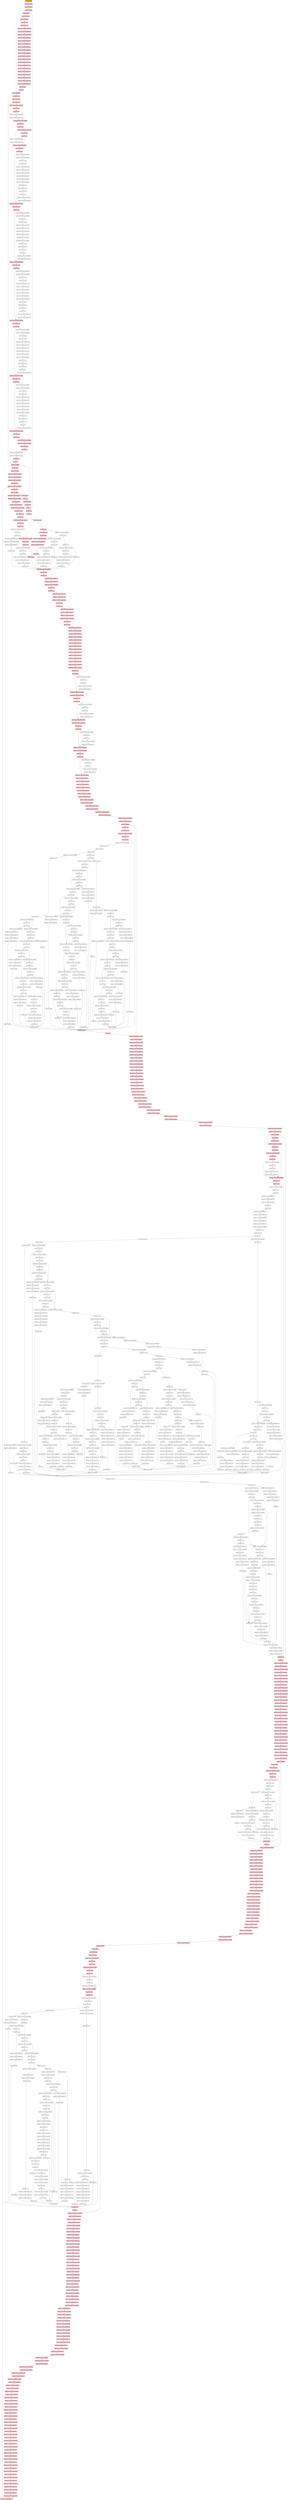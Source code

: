digraph {
"0x401000_0"[label="0x401000: push ebp\l",shape=box,style="rounded,filled", fontweight="bold",fillcolor="orange"];
"0x401001_0"[label="0x401001: mov ebp, esp\l",shape=box,style="rounded,filled", fontweight="bold",fillcolor="pink"];
"0x401003_0"[label="0x401003: sub esp, 0x8\l",shape=box,style="rounded,filled", fontweight="bold",fillcolor="pink"];
"0x401006_0"[label="0x401006: call 0x190c\l",shape=box,style="rounded,filled", fontweight="bold",fillcolor="pink"];
"0x40100B_0"[label="0x40100B: leave \l",shape=box,style="rounded,filled", fontweight="bold",fillcolor="pink"];
"0x40100C_0"[label="0x40100C: ret \l",shape=box,style="rounded,filled", fontweight="bold",fillcolor="pink"];
"0x40100D_0"[label="0x40100D: push ebp\l",shape=box,style="rounded,filled", fontweight="bold",fillcolor="pink"];
"0x40100E_0"[label="0x40100E: mov ebp, esp\l",shape=box,style="rounded,filled", fontweight="bold",fillcolor="pink"];
"0x401010_0"[label="0x401010: sub esp, 0x10\l",shape=box,style="rounded,filled", fontweight="bold",fillcolor="pink"];
"0x401013_0"[label="0x401013: movzx eax, byte ptr [0x406004]\l",shape=box,style="rounded,filled", fontweight="bold",fillcolor="pink"];
"0x40101A_0"[label="0x40101A: test al, al\l",shape=box,style="rounded,filled", fontweight="bold",fillcolor="pink"];
"0x40101C_0"[label="0x40101C: jz 0xc\l",shape=box,style="rounded,filled", fontweight="bold",fillcolor="pink"];
"0x40101E_0"[label="0x40101E: mov eax, dword ptr [0x4060c0]\l",shape=box,style="rounded,filled", fontweight="bold",fillcolor="white"];
"0x401023_0"[label="0x401023: mov dword ptr [0x406070], eax\l",shape=box,style="rounded,filled", fontweight="bold",fillcolor="white"];
"0x401028_0"[label="0x401028: movzx eax, byte ptr [0x406004]\l",shape=box,style="rounded,filled", fontweight="bold",fillcolor="pink"];
"0x40102F_0"[label="0x40102F: test al, al\l",shape=box,style="rounded,filled", fontweight="bold",fillcolor="pink"];
"0x401031_0"[label="0x401031: jnz 0xd\l",shape=box,style="rounded,filled", fontweight="bold",fillcolor="pink"];
"0x401033_0"[label="0x401033: movzx eax, byte ptr [0x406006]\l",shape=box,style="rounded,filled", fontweight="bold",fillcolor="pink"];
"0x40103A_0"[label="0x40103A: test al, al\l",shape=box,style="rounded,filled", fontweight="bold",fillcolor="pink"];
"0x40103C_0"[label="0x40103C: jz 0xc\l",shape=box,style="rounded,filled", fontweight="bold",fillcolor="pink"];
"0x40103E_0"[label="0x40103E: mov eax, dword ptr [0x4060c0]\l",shape=box,style="rounded,filled", fontweight="bold",fillcolor="white"];
"0x401043_0"[label="0x401043: mov dword ptr [0x4060fc], eax\l",shape=box,style="rounded,filled", fontweight="bold",fillcolor="white"];
"0x401048_0"[label="0x401048: mov eax, dword ptr [0x4060b8]\l",shape=box,style="rounded,filled", fontweight="bold",fillcolor="pink"];
"0x40104D_0"[label="0x40104D: test eax, eax\l",shape=box,style="rounded,filled", fontweight="bold",fillcolor="pink"];
"0x40104F_0"[label="0x40104F: jz 0x43\l",shape=box,style="rounded,filled", fontweight="bold",fillcolor="pink"];
"0x401051_0"[label="0x401051: mov edx, dword ptr [0x4060c0]\l",shape=box,style="rounded,filled", fontweight="bold",fillcolor="white"];
"0x401057_0"[label="0x401057: mov eax, dword ptr [0x4060b8]\l",shape=box,style="rounded,filled", fontweight="bold",fillcolor="white"];
"0x40105C_0"[label="0x40105C: sub edx, eax\l",shape=box,style="rounded,filled", fontweight="bold",fillcolor="white"];
"0x40105E_0"[label="0x40105E: mov eax, edx\l",shape=box,style="rounded,filled", fontweight="bold",fillcolor="white"];
"0x401060_0"[label="0x401060: mov dword ptr [ebp-0x10], eax\l",shape=box,style="rounded,filled", fontweight="bold",fillcolor="white"];
"0x401063_0"[label="0x401063: mov dword ptr [ebp-0xc], 0x0\l",shape=box,style="rounded,filled", fontweight="bold",fillcolor="white"];
"0x40106A_0"[label="0x40106A: fild st0, qword ptr [ebp-0x10]\l",shape=box,style="rounded,filled", fontweight="bold",fillcolor="white"];
"0x40106D_0"[label="0x40106D: fstp qword ptr [ebp-0x8], st0\l",shape=box,style="rounded,filled", fontweight="bold",fillcolor="white"];
"0x401070_0"[label="0x401070: fld st0, qword ptr [ebp-0x8]\l",shape=box,style="rounded,filled", fontweight="bold",fillcolor="white"];
"0x401073_0"[label="0x401073: fld st0, qword ptr [0x403000]\l",shape=box,style="rounded,filled", fontweight="bold",fillcolor="white"];
"0x401079_0"[label="0x401079: fxch st0, st1\l",shape=box,style="rounded,filled", fontweight="bold",fillcolor="white"];
"0x40107B_0"[label="0x40107B: fucomip st0, st1\l",shape=box,style="rounded,filled", fontweight="bold",fillcolor="white"];
"0x40107D_0"[label="0x40107D: fstp st0, st0\l",shape=box,style="rounded,filled", fontweight="bold",fillcolor="white"];
"0x40107F_0"[label="0x40107F: jb 0x13\l",shape=box,style="rounded,filled", fontweight="bold",fillcolor="white"];
"0x401081_0"[label="0x401081: mov byte ptr [0x406116], 0x0\l",shape=box,style="rounded,filled", fontweight="bold",fillcolor="white"];
"0x401088_0"[label="0x401088: mov dword ptr [0x4060b8], 0x0\l",shape=box,style="rounded,filled", fontweight="bold",fillcolor="white"];
"0x401092_0"[label="0x401092: mov eax, dword ptr [0x406060]\l",shape=box,style="rounded,filled", fontweight="bold",fillcolor="pink"];
"0x401097_0"[label="0x401097: test eax, eax\l",shape=box,style="rounded,filled", fontweight="bold",fillcolor="pink"];
"0x401099_0"[label="0x401099: jz 0x43\l",shape=box,style="rounded,filled", fontweight="bold",fillcolor="pink"];
"0x40109B_0"[label="0x40109B: mov edx, dword ptr [0x4060c0]\l",shape=box,style="rounded,filled", fontweight="bold",fillcolor="white"];
"0x4010A1_0"[label="0x4010A1: mov eax, dword ptr [0x406060]\l",shape=box,style="rounded,filled", fontweight="bold",fillcolor="white"];
"0x4010A6_0"[label="0x4010A6: sub edx, eax\l",shape=box,style="rounded,filled", fontweight="bold",fillcolor="white"];
"0x4010A8_0"[label="0x4010A8: mov eax, edx\l",shape=box,style="rounded,filled", fontweight="bold",fillcolor="white"];
"0x4010AA_0"[label="0x4010AA: mov dword ptr [ebp-0x10], eax\l",shape=box,style="rounded,filled", fontweight="bold",fillcolor="white"];
"0x4010AD_0"[label="0x4010AD: mov dword ptr [ebp-0xc], 0x0\l",shape=box,style="rounded,filled", fontweight="bold",fillcolor="white"];
"0x4010B4_0"[label="0x4010B4: fild st0, qword ptr [ebp-0x10]\l",shape=box,style="rounded,filled", fontweight="bold",fillcolor="white"];
"0x4010B7_0"[label="0x4010B7: fstp qword ptr [ebp-0x8], st0\l",shape=box,style="rounded,filled", fontweight="bold",fillcolor="white"];
"0x4010BA_0"[label="0x4010BA: fld st0, qword ptr [ebp-0x8]\l",shape=box,style="rounded,filled", fontweight="bold",fillcolor="white"];
"0x4010BD_0"[label="0x4010BD: fld st0, qword ptr [0x403000]\l",shape=box,style="rounded,filled", fontweight="bold",fillcolor="white"];
"0x4010C3_0"[label="0x4010C3: fxch st0, st1\l",shape=box,style="rounded,filled", fontweight="bold",fillcolor="white"];
"0x4010C5_0"[label="0x4010C5: fucomip st0, st1\l",shape=box,style="rounded,filled", fontweight="bold",fillcolor="white"];
"0x4010C7_0"[label="0x4010C7: fstp st0, st0\l",shape=box,style="rounded,filled", fontweight="bold",fillcolor="white"];
"0x4010C9_0"[label="0x4010C9: jb 0x13\l",shape=box,style="rounded,filled", fontweight="bold",fillcolor="white"];
"0x4010CB_0"[label="0x4010CB: mov byte ptr [0x4060ed], 0x0\l",shape=box,style="rounded,filled", fontweight="bold",fillcolor="white"];
"0x4010D2_0"[label="0x4010D2: mov dword ptr [0x406060], 0x0\l",shape=box,style="rounded,filled", fontweight="bold",fillcolor="white"];
"0x4010DC_0"[label="0x4010DC: mov eax, dword ptr [0x4060b0]\l",shape=box,style="rounded,filled", fontweight="bold",fillcolor="pink"];
"0x4010E1_0"[label="0x4010E1: test eax, eax\l",shape=box,style="rounded,filled", fontweight="bold",fillcolor="pink"];
"0x4010E3_0"[label="0x4010E3: jz 0x43\l",shape=box,style="rounded,filled", fontweight="bold",fillcolor="pink"];
"0x4010E5_0"[label="0x4010E5: mov edx, dword ptr [0x4060c0]\l",shape=box,style="rounded,filled", fontweight="bold",fillcolor="white"];
"0x4010EB_0"[label="0x4010EB: mov eax, dword ptr [0x4060b0]\l",shape=box,style="rounded,filled", fontweight="bold",fillcolor="white"];
"0x4010F0_0"[label="0x4010F0: sub edx, eax\l",shape=box,style="rounded,filled", fontweight="bold",fillcolor="white"];
"0x4010F2_0"[label="0x4010F2: mov eax, edx\l",shape=box,style="rounded,filled", fontweight="bold",fillcolor="white"];
"0x4010F4_0"[label="0x4010F4: mov dword ptr [ebp-0x10], eax\l",shape=box,style="rounded,filled", fontweight="bold",fillcolor="white"];
"0x4010F7_0"[label="0x4010F7: mov dword ptr [ebp-0xc], 0x0\l",shape=box,style="rounded,filled", fontweight="bold",fillcolor="white"];
"0x4010FE_0"[label="0x4010FE: fild st0, qword ptr [ebp-0x10]\l",shape=box,style="rounded,filled", fontweight="bold",fillcolor="white"];
"0x401101_0"[label="0x401101: fstp qword ptr [ebp-0x8], st0\l",shape=box,style="rounded,filled", fontweight="bold",fillcolor="white"];
"0x401104_0"[label="0x401104: fld st0, qword ptr [ebp-0x8]\l",shape=box,style="rounded,filled", fontweight="bold",fillcolor="white"];
"0x401107_0"[label="0x401107: fld st0, qword ptr [0x403000]\l",shape=box,style="rounded,filled", fontweight="bold",fillcolor="white"];
"0x40110D_0"[label="0x40110D: fxch st0, st1\l",shape=box,style="rounded,filled", fontweight="bold",fillcolor="white"];
"0x40110F_0"[label="0x40110F: fucomip st0, st1\l",shape=box,style="rounded,filled", fontweight="bold",fillcolor="white"];
"0x401111_0"[label="0x401111: fstp st0, st0\l",shape=box,style="rounded,filled", fontweight="bold",fillcolor="white"];
"0x401113_0"[label="0x401113: jb 0x13\l",shape=box,style="rounded,filled", fontweight="bold",fillcolor="white"];
"0x401115_0"[label="0x401115: mov byte ptr [0x4060ed], 0x0\l",shape=box,style="rounded,filled", fontweight="bold",fillcolor="white"];
"0x40111C_0"[label="0x40111C: mov dword ptr [0x4060b0], 0x0\l",shape=box,style="rounded,filled", fontweight="bold",fillcolor="white"];
"0x401126_0"[label="0x401126: mov eax, dword ptr [0x406040]\l",shape=box,style="rounded,filled", fontweight="bold",fillcolor="pink"];
"0x40112B_0"[label="0x40112B: test eax, eax\l",shape=box,style="rounded,filled", fontweight="bold",fillcolor="pink"];
"0x40112D_0"[label="0x40112D: jz 0x3c\l",shape=box,style="rounded,filled", fontweight="bold",fillcolor="pink"];
"0x40112F_0"[label="0x40112F: mov edx, dword ptr [0x4060c0]\l",shape=box,style="rounded,filled", fontweight="bold",fillcolor="white"];
"0x401135_0"[label="0x401135: mov eax, dword ptr [0x406040]\l",shape=box,style="rounded,filled", fontweight="bold",fillcolor="white"];
"0x40113A_0"[label="0x40113A: sub edx, eax\l",shape=box,style="rounded,filled", fontweight="bold",fillcolor="white"];
"0x40113C_0"[label="0x40113C: mov eax, edx\l",shape=box,style="rounded,filled", fontweight="bold",fillcolor="white"];
"0x40113E_0"[label="0x40113E: mov dword ptr [ebp-0x10], eax\l",shape=box,style="rounded,filled", fontweight="bold",fillcolor="white"];
"0x401141_0"[label="0x401141: mov dword ptr [ebp-0xc], 0x0\l",shape=box,style="rounded,filled", fontweight="bold",fillcolor="white"];
"0x401148_0"[label="0x401148: fild st0, qword ptr [ebp-0x10]\l",shape=box,style="rounded,filled", fontweight="bold",fillcolor="white"];
"0x40114B_0"[label="0x40114B: fstp qword ptr [ebp-0x8], st0\l",shape=box,style="rounded,filled", fontweight="bold",fillcolor="white"];
"0x40114E_0"[label="0x40114E: fld st0, qword ptr [ebp-0x8]\l",shape=box,style="rounded,filled", fontweight="bold",fillcolor="white"];
"0x401151_0"[label="0x401151: fld st0, qword ptr [0x403000]\l",shape=box,style="rounded,filled", fontweight="bold",fillcolor="white"];
"0x401157_0"[label="0x401157: fxch st0, st1\l",shape=box,style="rounded,filled", fontweight="bold",fillcolor="white"];
"0x401159_0"[label="0x401159: fucomip st0, st1\l",shape=box,style="rounded,filled", fontweight="bold",fillcolor="white"];
"0x40115B_0"[label="0x40115B: fstp st0, st0\l",shape=box,style="rounded,filled", fontweight="bold",fillcolor="white"];
"0x40115D_0"[label="0x40115D: jb 0xc\l",shape=box,style="rounded,filled", fontweight="bold",fillcolor="white"];
"0x40115F_0"[label="0x40115F: mov dword ptr [0x406040], 0x0\l",shape=box,style="rounded,filled", fontweight="bold",fillcolor="white"];
"0x401169_0"[label="0x401169: mov eax, dword ptr [0x4060a0]\l",shape=box,style="rounded,filled", fontweight="bold",fillcolor="pink"];
"0x40116E_0"[label="0x40116E: test eax, eax\l",shape=box,style="rounded,filled", fontweight="bold",fillcolor="pink"];
"0x401170_0"[label="0x401170: jz 0x3c\l",shape=box,style="rounded,filled", fontweight="bold",fillcolor="pink"];
"0x401172_0"[label="0x401172: mov edx, dword ptr [0x4060c0]\l",shape=box,style="rounded,filled", fontweight="bold",fillcolor="white"];
"0x401178_0"[label="0x401178: mov eax, dword ptr [0x4060a0]\l",shape=box,style="rounded,filled", fontweight="bold",fillcolor="white"];
"0x40117D_0"[label="0x40117D: sub edx, eax\l",shape=box,style="rounded,filled", fontweight="bold",fillcolor="white"];
"0x40117F_0"[label="0x40117F: mov eax, edx\l",shape=box,style="rounded,filled", fontweight="bold",fillcolor="white"];
"0x401181_0"[label="0x401181: mov dword ptr [ebp-0x10], eax\l",shape=box,style="rounded,filled", fontweight="bold",fillcolor="white"];
"0x401184_0"[label="0x401184: mov dword ptr [ebp-0xc], 0x0\l",shape=box,style="rounded,filled", fontweight="bold",fillcolor="white"];
"0x40118B_0"[label="0x40118B: fild st0, qword ptr [ebp-0x10]\l",shape=box,style="rounded,filled", fontweight="bold",fillcolor="white"];
"0x40118E_0"[label="0x40118E: fstp qword ptr [ebp-0x8], st0\l",shape=box,style="rounded,filled", fontweight="bold",fillcolor="white"];
"0x401191_0"[label="0x401191: fld st0, qword ptr [ebp-0x8]\l",shape=box,style="rounded,filled", fontweight="bold",fillcolor="white"];
"0x401194_0"[label="0x401194: fld st0, qword ptr [0x403000]\l",shape=box,style="rounded,filled", fontweight="bold",fillcolor="white"];
"0x40119A_0"[label="0x40119A: fxch st0, st1\l",shape=box,style="rounded,filled", fontweight="bold",fillcolor="white"];
"0x40119C_0"[label="0x40119C: fucomip st0, st1\l",shape=box,style="rounded,filled", fontweight="bold",fillcolor="white"];
"0x40119E_0"[label="0x40119E: fstp st0, st0\l",shape=box,style="rounded,filled", fontweight="bold",fillcolor="white"];
"0x4011A0_0"[label="0x4011A0: jb 0xc\l",shape=box,style="rounded,filled", fontweight="bold",fillcolor="white"];
"0x4011A2_0"[label="0x4011A2: mov dword ptr [0x4060a0], 0x0\l",shape=box,style="rounded,filled", fontweight="bold",fillcolor="white"];
"0x4011AC_0"[label="0x4011AC: movzx eax, byte ptr [0x406000]\l",shape=box,style="rounded,filled", fontweight="bold",fillcolor="pink"];
"0x4011B3_0"[label="0x4011B3: test al, al\l",shape=box,style="rounded,filled", fontweight="bold",fillcolor="pink"];
"0x4011B5_0"[label="0x4011B5: jnz 0x11\l",shape=box,style="rounded,filled", fontweight="bold",fillcolor="pink"];
"0x4011B7_0"[label="0x4011B7: mov edx, dword ptr [0x40604c]\l",shape=box,style="rounded,filled", fontweight="bold",fillcolor="pink"];
"0x4011BD_0"[label="0x4011BD: mov eax, dword ptr [0x40609c]\l",shape=box,style="rounded,filled", fontweight="bold",fillcolor="pink"];
"0x4011C2_0"[label="0x4011C2: cmp edx, eax\l",shape=box,style="rounded,filled", fontweight="bold",fillcolor="pink"];
"0x4011C4_0"[label="0x4011C4: jz 0xc\l",shape=box,style="rounded,filled", fontweight="bold",fillcolor="pink"];
"0x4011C6_0"[label="0x4011C6: mov eax, dword ptr [0x4060c0]\l",shape=box,style="rounded,filled", fontweight="bold",fillcolor="white"];
"0x4011CB_0"[label="0x4011CB: mov dword ptr [0x40610c], eax\l",shape=box,style="rounded,filled", fontweight="bold",fillcolor="white"];
"0x4011D0_0"[label="0x4011D0: leave \l",shape=box,style="rounded,filled", fontweight="bold",fillcolor="pink"];
"0x4011D1_0"[label="0x4011D1: ret \l",shape=box,style="rounded,filled", fontweight="bold",fillcolor="pink"];
"0x4011D2_0"[label="0x4011D2: push ebp\l",shape=box,style="rounded,filled", fontweight="bold",fillcolor="pink"];
"0x4011D3_0"[label="0x4011D3: mov ebp, esp\l",shape=box,style="rounded,filled", fontweight="bold",fillcolor="pink"];
"0x4011D5_0"[label="0x4011D5: mov dword ptr [0x40610c], 0x0\l",shape=box,style="rounded,filled", fontweight="bold",fillcolor="pink"];
"0x4011DF_0"[label="0x4011DF: mov dword ptr [0x4060fc], 0x0\l",shape=box,style="rounded,filled", fontweight="bold",fillcolor="pink"];
"0x4011E9_0"[label="0x4011E9: mov dword ptr [0x406070], 0x0\l",shape=box,style="rounded,filled", fontweight="bold",fillcolor="pink"];
"0x4011F3_0"[label="0x4011F3: mov byte ptr [0x4060f8], 0x0\l",shape=box,style="rounded,filled", fontweight="bold",fillcolor="pink"];
"0x4011FA_0"[label="0x4011FA: mov byte ptr [0x4060e9], 0x0\l",shape=box,style="rounded,filled", fontweight="bold",fillcolor="pink"];
"0x401201_0"[label="0x401201: mov byte ptr [0x406096], 0x0\l",shape=box,style="rounded,filled", fontweight="bold",fillcolor="pink"];
"0x401208_0"[label="0x401208: mov byte ptr [0x4060f6], 0x0\l",shape=box,style="rounded,filled", fontweight="bold",fillcolor="pink"];
"0x40120F_0"[label="0x40120F: mov byte ptr [0x4060d8], 0x0\l",shape=box,style="rounded,filled", fontweight="bold",fillcolor="pink"];
"0x401216_0"[label="0x401216: mov byte ptr [0x4060ea], 0x0\l",shape=box,style="rounded,filled", fontweight="bold",fillcolor="pink"];
"0x40121D_0"[label="0x40121D: mov byte ptr [0x406078], 0x0\l",shape=box,style="rounded,filled", fontweight="bold",fillcolor="pink"];
"0x401224_0"[label="0x401224: mov byte ptr [0x406045], 0x0\l",shape=box,style="rounded,filled", fontweight="bold",fillcolor="pink"];
"0x40122B_0"[label="0x40122B: mov byte ptr [0x406044], 0x0\l",shape=box,style="rounded,filled", fontweight="bold",fillcolor="pink"];
"0x401232_0"[label="0x401232: mov byte ptr [0x4060c7], 0x0\l",shape=box,style="rounded,filled", fontweight="bold",fillcolor="pink"];
"0x401239_0"[label="0x401239: mov byte ptr [0x406081], 0x0\l",shape=box,style="rounded,filled", fontweight="bold",fillcolor="pink"];
"0x401240_0"[label="0x401240: mov byte ptr [0x406111], 0x0\l",shape=box,style="rounded,filled", fontweight="bold",fillcolor="pink"];
"0x401247_0"[label="0x401247: mov byte ptr [0x4060fa], 0x0\l",shape=box,style="rounded,filled", fontweight="bold",fillcolor="pink"];
"0x40124E_0"[label="0x40124E: mov byte ptr [0x406114], 0x0\l",shape=box,style="rounded,filled", fontweight="bold",fillcolor="pink"];
"0x401255_0"[label="0x401255: mov byte ptr [0x406102], 0x0\l",shape=box,style="rounded,filled", fontweight="bold",fillcolor="pink"];
"0x40125C_0"[label="0x40125C: mov byte ptr [0x4060a9], 0x0\l",shape=box,style="rounded,filled", fontweight="bold",fillcolor="pink"];
"0x401263_0"[label="0x401263: pop ebp\l",shape=box,style="rounded,filled", fontweight="bold",fillcolor="pink"];
"0x401264_0"[label="0x401264: ret \l",shape=box,style="rounded,filled", fontweight="bold",fillcolor="pink"];
"0x401265_0"[label="0x401265: push ebp\l",shape=box,style="rounded,filled", fontweight="bold",fillcolor="pink"];
"0x401266_0"[label="0x401266: mov ebp, esp\l",shape=box,style="rounded,filled", fontweight="bold",fillcolor="pink"];
"0x401268_0"[label="0x401268: movzx eax, byte ptr [0x40600a]\l",shape=box,style="rounded,filled", fontweight="bold",fillcolor="pink"];
"0x40126F_0"[label="0x40126F: test al, al\l",shape=box,style="rounded,filled", fontweight="bold",fillcolor="pink"];
"0x401271_0"[label="0x401271: jz 0x3c6\l",shape=box,style="rounded,filled", fontweight="bold",fillcolor="pink"];
"0x401277_0"[label="0x401277: movzx eax, byte ptr [0x4060f6]\l",shape=box,style="rounded,filled", fontweight="bold",fillcolor="white"];
"0x40127E_0"[label="0x40127E: movsx eax, al\l",shape=box,style="rounded,filled", fontweight="bold",fillcolor="white"];
"0x401281_0"[label="0x401281: cmp eax, 0x2\l",shape=box,style="rounded,filled", fontweight="bold",fillcolor="white"];
"0x401284_0"[label="0x401284: jz 0x12f\l",shape=box,style="rounded,filled", fontweight="bold",fillcolor="white"];
"0x40128A_0"[label="0x40128A: cmp eax, 0x3\l",shape=box,style="rounded,filled", fontweight="bold",fillcolor="white"];
"0x40128D_0"[label="0x40128D: jz 0x23d\l",shape=box,style="rounded,filled", fontweight="bold",fillcolor="white"];
"0x401293_0"[label="0x401293: cmp eax, 0x1\l",shape=box,style="rounded,filled", fontweight="bold",fillcolor="white"];
"0x401296_0"[label="0x401296: jnz 0x392\l",shape=box,style="rounded,filled", fontweight="bold",fillcolor="white"];
"0x40129C_0"[label="0x40129C: movzx eax, byte ptr [0x406098]\l",shape=box,style="rounded,filled", fontweight="bold",fillcolor="white"];
"0x4012A3_0"[label="0x4012A3: test al, al\l",shape=box,style="rounded,filled", fontweight="bold",fillcolor="white"];
"0x4012A5_0"[label="0x4012A5: jnz 0x35\l",shape=box,style="rounded,filled", fontweight="bold",fillcolor="white"];
"0x4012A7_0"[label="0x4012A7: movzx eax, byte ptr [0x406047]\l",shape=box,style="rounded,filled", fontweight="bold",fillcolor="white"];
"0x4012AE_0"[label="0x4012AE: test al, al\l",shape=box,style="rounded,filled", fontweight="bold",fillcolor="white"];
"0x4012B0_0"[label="0x4012B0: jnz 0x2a\l",shape=box,style="rounded,filled", fontweight="bold",fillcolor="white"];
"0x4012B2_0"[label="0x4012B2: mov byte ptr [0x4060a4], 0x0\l",shape=box,style="rounded,filled", fontweight="bold",fillcolor="white"];
"0x4012B9_0"[label="0x4012B9: mov byte ptr [0x4060fb], 0x0\l",shape=box,style="rounded,filled", fontweight="bold",fillcolor="white"];
"0x4012C0_0"[label="0x4012C0: mov byte ptr [0x4060c6], 0x0\l",shape=box,style="rounded,filled", fontweight="bold",fillcolor="white"];
"0x4012C7_0"[label="0x4012C7: mov byte ptr [0x4060f6], 0x3\l",shape=box,style="rounded,filled", fontweight="bold",fillcolor="white"];
"0x4012CE_0"[label="0x4012CE: mov byte ptr [0x4060e9], 0x0\l",shape=box,style="rounded,filled", fontweight="bold",fillcolor="white"];
"0x4012D5_0"[label="0x4012D5: jmp 0x362\l",shape=box,style="rounded,filled", fontweight="bold",fillcolor="white"];
"0x4012DA_0"[label="0x4012DA: movzx eax, byte ptr [0x4060e9]\l",shape=box,style="rounded,filled", fontweight="bold",fillcolor="white"];
"0x4012E1_0"[label="0x4012E1: movsx eax, al\l",shape=box,style="rounded,filled", fontweight="bold",fillcolor="white"];
"0x4012E4_0"[label="0x4012E4: cmp eax, 0x1\l",shape=box,style="rounded,filled", fontweight="bold",fillcolor="white"];
"0x4012E7_0"[label="0x4012E7: jnz 0xbf\l",shape=box,style="rounded,filled", fontweight="bold",fillcolor="white"];
"0x4012ED_0"[label="0x4012ED: movzx eax, byte ptr [0x406098]\l",shape=box,style="rounded,filled", fontweight="bold",fillcolor="white"];
"0x4012F4_0"[label="0x4012F4: test al, al\l",shape=box,style="rounded,filled", fontweight="bold",fillcolor="white"];
"0x4012F6_0"[label="0x4012F6: jz 0x27\l",shape=box,style="rounded,filled", fontweight="bold",fillcolor="white"];
"0x4012F8_0"[label="0x4012F8: movzx eax, byte ptr [0x4060c8]\l",shape=box,style="rounded,filled", fontweight="bold",fillcolor="white"];
"0x4012FF_0"[label="0x4012FF: test al, al\l",shape=box,style="rounded,filled", fontweight="bold",fillcolor="white"];
"0x401301_0"[label="0x401301: jnz 0x1c\l",shape=box,style="rounded,filled", fontweight="bold",fillcolor="white"];
"0x401303_0"[label="0x401303: mov byte ptr [0x4060a4], 0x0\l",shape=box,style="rounded,filled", fontweight="bold",fillcolor="white"];
"0x40130A_0"[label="0x40130A: mov byte ptr [0x4060c6], 0x1\l",shape=box,style="rounded,filled", fontweight="bold",fillcolor="white"];
"0x401311_0"[label="0x401311: mov byte ptr [0x4060e9], 0x1\l",shape=box,style="rounded,filled", fontweight="bold",fillcolor="white"];
"0x401318_0"[label="0x401318: jmp 0x96\l",shape=box,style="rounded,filled", fontweight="bold",fillcolor="white"];
"0x40131D_0"[label="0x40131D: movzx eax, byte ptr [0x406047]\l",shape=box,style="rounded,filled", fontweight="bold",fillcolor="white"];
"0x401324_0"[label="0x401324: test al, al\l",shape=box,style="rounded,filled", fontweight="bold",fillcolor="white"];
"0x401326_0"[label="0x401326: jz 0x24\l",shape=box,style="rounded,filled", fontweight="bold",fillcolor="white"];
"0x401328_0"[label="0x401328: movzx eax, byte ptr [0x406097]\l",shape=box,style="rounded,filled", fontweight="bold",fillcolor="white"];
"0x40132F_0"[label="0x40132F: test al, al\l",shape=box,style="rounded,filled", fontweight="bold",fillcolor="white"];
"0x401331_0"[label="0x401331: jnz 0x19\l",shape=box,style="rounded,filled", fontweight="bold",fillcolor="white"];
"0x401333_0"[label="0x401333: mov byte ptr [0x4060a4], 0x0\l",shape=box,style="rounded,filled", fontweight="bold",fillcolor="white"];
"0x40133A_0"[label="0x40133A: mov byte ptr [0x4060fb], 0x1\l",shape=box,style="rounded,filled", fontweight="bold",fillcolor="white"];
"0x401341_0"[label="0x401341: mov byte ptr [0x4060e9], 0x1\l",shape=box,style="rounded,filled", fontweight="bold",fillcolor="white"];
"0x401348_0"[label="0x401348: jmp 0x66\l",shape=box,style="rounded,filled", fontweight="bold",fillcolor="white"];
"0x40134A_0"[label="0x40134A: movzx eax, byte ptr [0x406098]\l",shape=box,style="rounded,filled", fontweight="bold",fillcolor="white"];
"0x401351_0"[label="0x401351: test al, al\l",shape=box,style="rounded,filled", fontweight="bold",fillcolor="white"];
"0x401353_0"[label="0x401353: jnz 0x24\l",shape=box,style="rounded,filled", fontweight="bold",fillcolor="white"];
"0x401355_0"[label="0x401355: movzx eax, byte ptr [0x4060c8]\l",shape=box,style="rounded,filled", fontweight="bold",fillcolor="white"];
"0x40135C_0"[label="0x40135C: test al, al\l",shape=box,style="rounded,filled", fontweight="bold",fillcolor="white"];
"0x40135E_0"[label="0x40135E: jz 0x19\l",shape=box,style="rounded,filled", fontweight="bold",fillcolor="white"];
"0x401360_0"[label="0x401360: mov byte ptr [0x4060a4], 0x0\l",shape=box,style="rounded,filled", fontweight="bold",fillcolor="white"];
"0x401367_0"[label="0x401367: mov byte ptr [0x4060c6], 0x0\l",shape=box,style="rounded,filled", fontweight="bold",fillcolor="white"];
"0x40136E_0"[label="0x40136E: mov byte ptr [0x4060e9], 0x1\l",shape=box,style="rounded,filled", fontweight="bold",fillcolor="white"];
"0x401375_0"[label="0x401375: jmp 0x39\l",shape=box,style="rounded,filled", fontweight="bold",fillcolor="white"];
"0x401377_0"[label="0x401377: movzx eax, byte ptr [0x406047]\l",shape=box,style="rounded,filled", fontweight="bold",fillcolor="white"];
"0x40137E_0"[label="0x40137E: test al, al\l",shape=box,style="rounded,filled", fontweight="bold",fillcolor="white"];
"0x401380_0"[label="0x401380: jnz 0x24\l",shape=box,style="rounded,filled", fontweight="bold",fillcolor="white"];
"0x401382_0"[label="0x401382: movzx eax, byte ptr [0x406097]\l",shape=box,style="rounded,filled", fontweight="bold",fillcolor="white"];
"0x401389_0"[label="0x401389: test al, al\l",shape=box,style="rounded,filled", fontweight="bold",fillcolor="white"];
"0x40138B_0"[label="0x40138B: jz 0x19\l",shape=box,style="rounded,filled", fontweight="bold",fillcolor="white"];
"0x40138D_0"[label="0x40138D: mov byte ptr [0x4060a4], 0x0\l",shape=box,style="rounded,filled", fontweight="bold",fillcolor="white"];
"0x401394_0"[label="0x401394: mov byte ptr [0x4060fb], 0x0\l",shape=box,style="rounded,filled", fontweight="bold",fillcolor="white"];
"0x40139B_0"[label="0x40139B: mov byte ptr [0x4060e9], 0x1\l",shape=box,style="rounded,filled", fontweight="bold",fillcolor="white"];
"0x4013A2_0"[label="0x4013A2: jmp 0xc\l",shape=box,style="rounded,filled", fontweight="bold",fillcolor="white"];
"0x4013A4_0"[label="0x4013A4: jmp 0xa\l",shape=box,style="rounded,filled", fontweight="bold",fillcolor="white"];
"0x4013A6_0"[label="0x4013A6: mov byte ptr [0x4060a4], 0x0\l",shape=box,style="rounded,filled", fontweight="bold",fillcolor="white"];
"0x4013AD_0"[label="0x4013AD: nop \l",shape=box,style="rounded,filled", fontweight="bold",fillcolor="white"];
"0x4013AE_0"[label="0x4013AE: jmp 0x289\l",shape=box,style="rounded,filled", fontweight="bold",fillcolor="white"];
"0x4013B3_0"[label="0x4013B3: movzx eax, byte ptr [0x4060a5]\l",shape=box,style="rounded,filled", fontweight="bold",fillcolor="white"];
"0x4013BA_0"[label="0x4013BA: test al, al\l",shape=box,style="rounded,filled", fontweight="bold",fillcolor="white"];
"0x4013BC_0"[label="0x4013BC: jnz 0x35\l",shape=box,style="rounded,filled", fontweight="bold",fillcolor="white"];
"0x4013BE_0"[label="0x4013BE: movzx eax, byte ptr [0x4060c5]\l",shape=box,style="rounded,filled", fontweight="bold",fillcolor="white"];
"0x4013C5_0"[label="0x4013C5: test al, al\l",shape=box,style="rounded,filled", fontweight="bold",fillcolor="white"];
"0x4013C7_0"[label="0x4013C7: jnz 0x2a\l",shape=box,style="rounded,filled", fontweight="bold",fillcolor="white"];
"0x4013C9_0"[label="0x4013C9: mov byte ptr [0x4060a4], 0x0\l",shape=box,style="rounded,filled", fontweight="bold",fillcolor="white"];
"0x4013D0_0"[label="0x4013D0: mov byte ptr [0x4060fb], 0x0\l",shape=box,style="rounded,filled", fontweight="bold",fillcolor="white"];
"0x4013D7_0"[label="0x4013D7: mov byte ptr [0x4060c6], 0x0\l",shape=box,style="rounded,filled", fontweight="bold",fillcolor="white"];
"0x4013DE_0"[label="0x4013DE: mov byte ptr [0x4060f6], 0x3\l",shape=box,style="rounded,filled", fontweight="bold",fillcolor="white"];
"0x4013E5_0"[label="0x4013E5: mov byte ptr [0x406096], 0x0\l",shape=box,style="rounded,filled", fontweight="bold",fillcolor="white"];
"0x4013EC_0"[label="0x4013EC: jmp 0x24b\l",shape=box,style="rounded,filled", fontweight="bold",fillcolor="white"];
"0x4013F1_0"[label="0x4013F1: movzx eax, byte ptr [0x406096]\l",shape=box,style="rounded,filled", fontweight="bold",fillcolor="white"];
"0x4013F8_0"[label="0x4013F8: movsx eax, al\l",shape=box,style="rounded,filled", fontweight="bold",fillcolor="white"];
"0x4013FB_0"[label="0x4013FB: cmp eax, 0x1\l",shape=box,style="rounded,filled", fontweight="bold",fillcolor="white"];
"0x4013FE_0"[label="0x4013FE: jnz 0xbf\l",shape=box,style="rounded,filled", fontweight="bold",fillcolor="white"];
"0x401404_0"[label="0x401404: movzx eax, byte ptr [0x4060a5]\l",shape=box,style="rounded,filled", fontweight="bold",fillcolor="white"];
"0x40140B_0"[label="0x40140B: test al, al\l",shape=box,style="rounded,filled", fontweight="bold",fillcolor="white"];
"0x40140D_0"[label="0x40140D: jz 0x27\l",shape=box,style="rounded,filled", fontweight="bold",fillcolor="white"];
"0x40140F_0"[label="0x40140F: movzx eax, byte ptr [0x4060f5]\l",shape=box,style="rounded,filled", fontweight="bold",fillcolor="white"];
"0x401416_0"[label="0x401416: test al, al\l",shape=box,style="rounded,filled", fontweight="bold",fillcolor="white"];
"0x401418_0"[label="0x401418: jnz 0x1c\l",shape=box,style="rounded,filled", fontweight="bold",fillcolor="white"];
"0x40141A_0"[label="0x40141A: mov byte ptr [0x4060a4], 0x0\l",shape=box,style="rounded,filled", fontweight="bold",fillcolor="white"];
"0x401421_0"[label="0x401421: mov byte ptr [0x4060c6], 0x1\l",shape=box,style="rounded,filled", fontweight="bold",fillcolor="white"];
"0x401428_0"[label="0x401428: mov byte ptr [0x406096], 0x1\l",shape=box,style="rounded,filled", fontweight="bold",fillcolor="white"];
"0x40142F_0"[label="0x40142F: jmp 0x96\l",shape=box,style="rounded,filled", fontweight="bold",fillcolor="white"];
"0x401434_0"[label="0x401434: movzx eax, byte ptr [0x4060c5]\l",shape=box,style="rounded,filled", fontweight="bold",fillcolor="white"];
"0x40143B_0"[label="0x40143B: test al, al\l",shape=box,style="rounded,filled", fontweight="bold",fillcolor="white"];
"0x40143D_0"[label="0x40143D: jz 0x24\l",shape=box,style="rounded,filled", fontweight="bold",fillcolor="white"];
"0x40143F_0"[label="0x40143F: movzx eax, byte ptr [0x406099]\l",shape=box,style="rounded,filled", fontweight="bold",fillcolor="white"];
"0x401446_0"[label="0x401446: test al, al\l",shape=box,style="rounded,filled", fontweight="bold",fillcolor="white"];
"0x401448_0"[label="0x401448: jnz 0x19\l",shape=box,style="rounded,filled", fontweight="bold",fillcolor="white"];
"0x40144A_0"[label="0x40144A: mov byte ptr [0x4060a4], 0x0\l",shape=box,style="rounded,filled", fontweight="bold",fillcolor="white"];
"0x401451_0"[label="0x401451: mov byte ptr [0x4060fb], 0x1\l",shape=box,style="rounded,filled", fontweight="bold",fillcolor="white"];
"0x401458_0"[label="0x401458: mov byte ptr [0x406096], 0x1\l",shape=box,style="rounded,filled", fontweight="bold",fillcolor="white"];
"0x40145F_0"[label="0x40145F: jmp 0x66\l",shape=box,style="rounded,filled", fontweight="bold",fillcolor="white"];
"0x401461_0"[label="0x401461: movzx eax, byte ptr [0x4060a5]\l",shape=box,style="rounded,filled", fontweight="bold",fillcolor="white"];
"0x401468_0"[label="0x401468: test al, al\l",shape=box,style="rounded,filled", fontweight="bold",fillcolor="white"];
"0x40146A_0"[label="0x40146A: jnz 0x24\l",shape=box,style="rounded,filled", fontweight="bold",fillcolor="white"];
"0x40146C_0"[label="0x40146C: movzx eax, byte ptr [0x4060f5]\l",shape=box,style="rounded,filled", fontweight="bold",fillcolor="white"];
"0x401473_0"[label="0x401473: test al, al\l",shape=box,style="rounded,filled", fontweight="bold",fillcolor="white"];
"0x401475_0"[label="0x401475: jz 0x19\l",shape=box,style="rounded,filled", fontweight="bold",fillcolor="white"];
"0x401477_0"[label="0x401477: mov byte ptr [0x4060a4], 0x0\l",shape=box,style="rounded,filled", fontweight="bold",fillcolor="white"];
"0x40147E_0"[label="0x40147E: mov byte ptr [0x4060c6], 0x0\l",shape=box,style="rounded,filled", fontweight="bold",fillcolor="white"];
"0x401485_0"[label="0x401485: mov byte ptr [0x406096], 0x1\l",shape=box,style="rounded,filled", fontweight="bold",fillcolor="white"];
"0x40148C_0"[label="0x40148C: jmp 0x39\l",shape=box,style="rounded,filled", fontweight="bold",fillcolor="white"];
"0x40148E_0"[label="0x40148E: movzx eax, byte ptr [0x4060c5]\l",shape=box,style="rounded,filled", fontweight="bold",fillcolor="white"];
"0x401495_0"[label="0x401495: test al, al\l",shape=box,style="rounded,filled", fontweight="bold",fillcolor="white"];
"0x401497_0"[label="0x401497: jnz 0x24\l",shape=box,style="rounded,filled", fontweight="bold",fillcolor="white"];
"0x401499_0"[label="0x401499: movzx eax, byte ptr [0x406099]\l",shape=box,style="rounded,filled", fontweight="bold",fillcolor="white"];
"0x4014A0_0"[label="0x4014A0: test al, al\l",shape=box,style="rounded,filled", fontweight="bold",fillcolor="white"];
"0x4014A2_0"[label="0x4014A2: jz 0x19\l",shape=box,style="rounded,filled", fontweight="bold",fillcolor="white"];
"0x4014A4_0"[label="0x4014A4: mov byte ptr [0x4060a4], 0x0\l",shape=box,style="rounded,filled", fontweight="bold",fillcolor="white"];
"0x4014AB_0"[label="0x4014AB: mov byte ptr [0x4060fb], 0x0\l",shape=box,style="rounded,filled", fontweight="bold",fillcolor="white"];
"0x4014B2_0"[label="0x4014B2: mov byte ptr [0x406096], 0x1\l",shape=box,style="rounded,filled", fontweight="bold",fillcolor="white"];
"0x4014B9_0"[label="0x4014B9: jmp 0xc\l",shape=box,style="rounded,filled", fontweight="bold",fillcolor="white"];
"0x4014BB_0"[label="0x4014BB: jmp 0xa\l",shape=box,style="rounded,filled", fontweight="bold",fillcolor="white"];
"0x4014BD_0"[label="0x4014BD: mov byte ptr [0x4060a4], 0x0\l",shape=box,style="rounded,filled", fontweight="bold",fillcolor="white"];
"0x4014C4_0"[label="0x4014C4: nop \l",shape=box,style="rounded,filled", fontweight="bold",fillcolor="white"];
"0x4014C5_0"[label="0x4014C5: jmp 0x172\l",shape=box,style="rounded,filled", fontweight="bold",fillcolor="white"];
"0x4014CA_0"[label="0x4014CA: movzx eax, byte ptr [0x4060f7]\l",shape=box,style="rounded,filled", fontweight="bold",fillcolor="white"];
"0x4014D1_0"[label="0x4014D1: test al, al\l",shape=box,style="rounded,filled", fontweight="bold",fillcolor="white"];
"0x4014D3_0"[label="0x4014D3: jnz 0x39\l",shape=box,style="rounded,filled", fontweight="bold",fillcolor="white"];
"0x4014D5_0"[label="0x4014D5: movzx eax, byte ptr [0x4060c5]\l",shape=box,style="rounded,filled", fontweight="bold",fillcolor="white"];
"0x4014DC_0"[label="0x4014DC: test al, al\l",shape=box,style="rounded,filled", fontweight="bold",fillcolor="white"];
"0x4014DE_0"[label="0x4014DE: jz 0x2e\l",shape=box,style="rounded,filled", fontweight="bold",fillcolor="white"];
"0x4014E0_0"[label="0x4014E0: movzx eax, byte ptr [0x4060a5]\l",shape=box,style="rounded,filled", fontweight="bold",fillcolor="white"];
"0x4014E7_0"[label="0x4014E7: test al, al\l",shape=box,style="rounded,filled", fontweight="bold",fillcolor="white"];
"0x4014E9_0"[label="0x4014E9: jz 0x23\l",shape=box,style="rounded,filled", fontweight="bold",fillcolor="white"];
"0x4014EB_0"[label="0x4014EB: mov byte ptr [0x4060a4], 0x0\l",shape=box,style="rounded,filled", fontweight="bold",fillcolor="white"];
"0x4014F2_0"[label="0x4014F2: mov byte ptr [0x4060fb], 0x1\l",shape=box,style="rounded,filled", fontweight="bold",fillcolor="white"];
"0x4014F9_0"[label="0x4014F9: mov byte ptr [0x4060c6], 0x1\l",shape=box,style="rounded,filled", fontweight="bold",fillcolor="white"];
"0x401500_0"[label="0x401500: mov byte ptr [0x4060f6], 0x2\l",shape=box,style="rounded,filled", fontweight="bold",fillcolor="white"];
"0x401507_0"[label="0x401507: jmp 0x130\l",shape=box,style="rounded,filled", fontweight="bold",fillcolor="white"];
"0x40150C_0"[label="0x40150C: movzx eax, byte ptr [0x4060f7]\l",shape=box,style="rounded,filled", fontweight="bold",fillcolor="white"];
"0x401513_0"[label="0x401513: test al, al\l",shape=box,style="rounded,filled", fontweight="bold",fillcolor="white"];
"0x401515_0"[label="0x401515: jnz 0x32\l",shape=box,style="rounded,filled", fontweight="bold",fillcolor="white"];
"0x401517_0"[label="0x401517: movzx eax, byte ptr [0x4060c5]\l",shape=box,style="rounded,filled", fontweight="bold",fillcolor="white"];
"0x40151E_0"[label="0x40151E: test al, al\l",shape=box,style="rounded,filled", fontweight="bold",fillcolor="white"];
"0x401520_0"[label="0x401520: jz 0x27\l",shape=box,style="rounded,filled", fontweight="bold",fillcolor="white"];
"0x401522_0"[label="0x401522: movzx eax, byte ptr [0x4060a5]\l",shape=box,style="rounded,filled", fontweight="bold",fillcolor="white"];
"0x401529_0"[label="0x401529: test al, al\l",shape=box,style="rounded,filled", fontweight="bold",fillcolor="white"];
"0x40152B_0"[label="0x40152B: jnz 0x1c\l",shape=box,style="rounded,filled", fontweight="bold",fillcolor="white"];
"0x40152D_0"[label="0x40152D: mov byte ptr [0x4060a4], 0x0\l",shape=box,style="rounded,filled", fontweight="bold",fillcolor="white"];
"0x401534_0"[label="0x401534: mov byte ptr [0x4060fb], 0x1\l",shape=box,style="rounded,filled", fontweight="bold",fillcolor="white"];
"0x40153B_0"[label="0x40153B: mov byte ptr [0x4060f6], 0x2\l",shape=box,style="rounded,filled", fontweight="bold",fillcolor="white"];
"0x401542_0"[label="0x401542: jmp 0xf5\l",shape=box,style="rounded,filled", fontweight="bold",fillcolor="white"];
"0x401547_0"[label="0x401547: movzx eax, byte ptr [0x4060f7]\l",shape=box,style="rounded,filled", fontweight="bold",fillcolor="white"];
"0x40154E_0"[label="0x40154E: test al, al\l",shape=box,style="rounded,filled", fontweight="bold",fillcolor="white"];
"0x401550_0"[label="0x401550: jnz 0x32\l",shape=box,style="rounded,filled", fontweight="bold",fillcolor="white"];
"0x401552_0"[label="0x401552: movzx eax, byte ptr [0x4060c5]\l",shape=box,style="rounded,filled", fontweight="bold",fillcolor="white"];
"0x401559_0"[label="0x401559: test al, al\l",shape=box,style="rounded,filled", fontweight="bold",fillcolor="white"];
"0x40155B_0"[label="0x40155B: jnz 0x27\l",shape=box,style="rounded,filled", fontweight="bold",fillcolor="white"];
"0x40155D_0"[label="0x40155D: movzx eax, byte ptr [0x4060a5]\l",shape=box,style="rounded,filled", fontweight="bold",fillcolor="white"];
"0x401564_0"[label="0x401564: test al, al\l",shape=box,style="rounded,filled", fontweight="bold",fillcolor="white"];
"0x401566_0"[label="0x401566: jz 0x1c\l",shape=box,style="rounded,filled", fontweight="bold",fillcolor="white"];
"0x401568_0"[label="0x401568: mov byte ptr [0x4060a4], 0x0\l",shape=box,style="rounded,filled", fontweight="bold",fillcolor="white"];
"0x40156F_0"[label="0x40156F: mov byte ptr [0x4060c6], 0x1\l",shape=box,style="rounded,filled", fontweight="bold",fillcolor="white"];
"0x401576_0"[label="0x401576: mov byte ptr [0x4060f6], 0x2\l",shape=box,style="rounded,filled", fontweight="bold",fillcolor="white"];
"0x40157D_0"[label="0x40157D: jmp 0xba\l",shape=box,style="rounded,filled", fontweight="bold",fillcolor="white"];
"0x401582_0"[label="0x401582: movzx eax, byte ptr [0x406047]\l",shape=box,style="rounded,filled", fontweight="bold",fillcolor="white"];
"0x401589_0"[label="0x401589: test al, al\l",shape=box,style="rounded,filled", fontweight="bold",fillcolor="white"];
"0x40158B_0"[label="0x40158B: jnz 0x2f\l",shape=box,style="rounded,filled", fontweight="bold",fillcolor="white"];
"0x40158D_0"[label="0x40158D: movzx eax, byte ptr [0x406098]\l",shape=box,style="rounded,filled", fontweight="bold",fillcolor="white"];
"0x401594_0"[label="0x401594: test al, al\l",shape=box,style="rounded,filled", fontweight="bold",fillcolor="white"];
"0x401596_0"[label="0x401596: jz 0x24\l",shape=box,style="rounded,filled", fontweight="bold",fillcolor="white"];
"0x401598_0"[label="0x401598: movzx eax, byte ptr [0x4060f7]\l",shape=box,style="rounded,filled", fontweight="bold",fillcolor="white"];
"0x40159F_0"[label="0x40159F: test al, al\l",shape=box,style="rounded,filled", fontweight="bold",fillcolor="white"];
"0x4015A1_0"[label="0x4015A1: jnz 0x19\l",shape=box,style="rounded,filled", fontweight="bold",fillcolor="white"];
"0x4015A3_0"[label="0x4015A3: mov byte ptr [0x4060a4], 0x0\l",shape=box,style="rounded,filled", fontweight="bold",fillcolor="white"];
"0x4015AA_0"[label="0x4015AA: mov byte ptr [0x4060c6], 0x1\l",shape=box,style="rounded,filled", fontweight="bold",fillcolor="white"];
"0x4015B1_0"[label="0x4015B1: mov byte ptr [0x4060f6], 0x1\l",shape=box,style="rounded,filled", fontweight="bold",fillcolor="white"];
"0x4015B8_0"[label="0x4015B8: jmp 0x7f\l",shape=box,style="rounded,filled", fontweight="bold",fillcolor="white"];
"0x4015BA_0"[label="0x4015BA: movzx eax, byte ptr [0x406047]\l",shape=box,style="rounded,filled", fontweight="bold",fillcolor="white"];
"0x4015C1_0"[label="0x4015C1: test al, al\l",shape=box,style="rounded,filled", fontweight="bold",fillcolor="white"];
"0x4015C3_0"[label="0x4015C3: jz 0x2b\l",shape=box,style="rounded,filled", fontweight="bold",fillcolor="white"];
"0x4015C5_0"[label="0x4015C5: movzx eax, byte ptr [0x406098]\l",shape=box,style="rounded,filled", fontweight="bold",fillcolor="white"];
"0x4015CC_0"[label="0x4015CC: test al, al\l",shape=box,style="rounded,filled", fontweight="bold",fillcolor="white"];
"0x4015CE_0"[label="0x4015CE: jz 0x20\l",shape=box,style="rounded,filled", fontweight="bold",fillcolor="white"];
"0x4015D0_0"[label="0x4015D0: mov byte ptr [0x4060a4], 0x0\l",shape=box,style="rounded,filled", fontweight="bold",fillcolor="white"];
"0x4015D7_0"[label="0x4015D7: mov byte ptr [0x4060c6], 0x1\l",shape=box,style="rounded,filled", fontweight="bold",fillcolor="white"];
"0x4015DE_0"[label="0x4015DE: mov byte ptr [0x4060fb], 0x1\l",shape=box,style="rounded,filled", fontweight="bold",fillcolor="white"];
"0x4015E5_0"[label="0x4015E5: mov byte ptr [0x4060f6], 0x1\l",shape=box,style="rounded,filled", fontweight="bold",fillcolor="white"];
"0x4015EC_0"[label="0x4015EC: jmp 0x4b\l",shape=box,style="rounded,filled", fontweight="bold",fillcolor="white"];
"0x4015EE_0"[label="0x4015EE: movzx eax, byte ptr [0x406047]\l",shape=box,style="rounded,filled", fontweight="bold",fillcolor="white"];
"0x4015F5_0"[label="0x4015F5: test al, al\l",shape=box,style="rounded,filled", fontweight="bold",fillcolor="white"];
"0x4015F7_0"[label="0x4015F7: jz 0x2f\l",shape=box,style="rounded,filled", fontweight="bold",fillcolor="white"];
"0x4015F9_0"[label="0x4015F9: movzx eax, byte ptr [0x406098]\l",shape=box,style="rounded,filled", fontweight="bold",fillcolor="white"];
"0x401600_0"[label="0x401600: test al, al\l",shape=box,style="rounded,filled", fontweight="bold",fillcolor="white"];
"0x401602_0"[label="0x401602: jnz 0x24\l",shape=box,style="rounded,filled", fontweight="bold",fillcolor="white"];
"0x401604_0"[label="0x401604: movzx eax, byte ptr [0x4060f7]\l",shape=box,style="rounded,filled", fontweight="bold",fillcolor="white"];
"0x40160B_0"[label="0x40160B: test al, al\l",shape=box,style="rounded,filled", fontweight="bold",fillcolor="white"];
"0x40160D_0"[label="0x40160D: jnz 0x19\l",shape=box,style="rounded,filled", fontweight="bold",fillcolor="white"];
"0x40160F_0"[label="0x40160F: mov byte ptr [0x4060a4], 0x0\l",shape=box,style="rounded,filled", fontweight="bold",fillcolor="white"];
"0x401616_0"[label="0x401616: mov byte ptr [0x4060fb], 0x1\l",shape=box,style="rounded,filled", fontweight="bold",fillcolor="white"];
"0x40161D_0"[label="0x40161D: mov byte ptr [0x4060f6], 0x1\l",shape=box,style="rounded,filled", fontweight="bold",fillcolor="white"];
"0x401624_0"[label="0x401624: jmp 0x13\l",shape=box,style="rounded,filled", fontweight="bold",fillcolor="white"];
"0x401626_0"[label="0x401626: jmp 0x11\l",shape=box,style="rounded,filled", fontweight="bold",fillcolor="white"];
"0x401628_0"[label="0x401628: mov byte ptr [0x4060a4], 0x0\l",shape=box,style="rounded,filled", fontweight="bold",fillcolor="white"];
"0x40162F_0"[label="0x40162F: mov byte ptr [0x4060f6], 0x3\l",shape=box,style="rounded,filled", fontweight="bold",fillcolor="white"];
"0x401636_0"[label="0x401636: nop \l",shape=box,style="rounded,filled", fontweight="bold",fillcolor="white"];
"0x401637_0"[label="0x401637: pop ebp\l",shape=box,style="rounded,filled", fontweight="bold",fillcolor="pink"];
"0x401638_0"[label="0x401638: ret \l",shape=box,style="rounded,filled", fontweight="bold",fillcolor="pink"];
"0x401639_0"[label="0x401639: push ebp\l",shape=box,style="rounded,filled", fontweight="bold",fillcolor="pink"];
"0x40163A_0"[label="0x40163A: mov ebp, esp\l",shape=box,style="rounded,filled", fontweight="bold",fillcolor="pink"];
"0x40163C_0"[label="0x40163C: movzx eax, byte ptr [0x40600d]\l",shape=box,style="rounded,filled", fontweight="bold",fillcolor="pink"];
"0x401643_0"[label="0x401643: test al, al\l",shape=box,style="rounded,filled", fontweight="bold",fillcolor="pink"];
"0x401645_0"[label="0x401645: jnz 0x26\l",shape=box,style="rounded,filled", fontweight="bold",fillcolor="pink"];
"0x401647_0"[label="0x401647: movzx eax, byte ptr [0x40600f]\l",shape=box,style="rounded,filled", fontweight="bold",fillcolor="pink"];
"0x40164E_0"[label="0x40164E: test al, al\l",shape=box,style="rounded,filled", fontweight="bold",fillcolor="pink"];
"0x401650_0"[label="0x401650: jz 0x1b\l",shape=box,style="rounded,filled", fontweight="bold",fillcolor="pink"];
"0x401652_0"[label="0x401652: movzx eax, byte ptr [0x40600e]\l",shape=box,style="rounded,filled", fontweight="bold",fillcolor="white"];
"0x401659_0"[label="0x401659: test al, al\l",shape=box,style="rounded,filled", fontweight="bold",fillcolor="white"];
"0x40165B_0"[label="0x40165B: jnz 0x10\l",shape=box,style="rounded,filled", fontweight="bold",fillcolor="white"];
"0x40165D_0"[label="0x40165D: mov byte ptr [0x406004], 0x0\l",shape=box,style="rounded,filled", fontweight="bold",fillcolor="white"];
"0x401664_0"[label="0x401664: mov byte ptr [0x406006], 0x0\l",shape=box,style="rounded,filled", fontweight="bold",fillcolor="white"];
"0x40166B_0"[label="0x40166B: movzx eax, byte ptr [0x40600d]\l",shape=box,style="rounded,filled", fontweight="bold",fillcolor="pink"];
"0x401672_0"[label="0x401672: test al, al\l",shape=box,style="rounded,filled", fontweight="bold",fillcolor="pink"];
"0x401674_0"[label="0x401674: jz 0x840\l",shape=box,style="rounded,filled", fontweight="bold",fillcolor="pink"];
"0x40167A_0"[label="0x40167A: movzx eax, byte ptr [0x40600a]\l",shape=box,style="rounded,filled", fontweight="bold",fillcolor="white"];
"0x401681_0"[label="0x401681: test al, al\l",shape=box,style="rounded,filled", fontweight="bold",fillcolor="white"];
"0x401683_0"[label="0x401683: jnz 0x9\l",shape=box,style="rounded,filled", fontweight="bold",fillcolor="white"];
"0x401685_0"[label="0x401685: mov byte ptr [0x4060f6], 0x3\l",shape=box,style="rounded,filled", fontweight="bold",fillcolor="white"];
"0x40168C_0"[label="0x40168C: mov byte ptr [0x40600b], 0x0\l",shape=box,style="rounded,filled", fontweight="bold",fillcolor="white"];
"0x401693_0"[label="0x401693: movzx eax, byte ptr [0x406013]\l",shape=box,style="rounded,filled", fontweight="bold",fillcolor="white"];
"0x40169A_0"[label="0x40169A: test al, al\l",shape=box,style="rounded,filled", fontweight="bold",fillcolor="white"];
"0x40169C_0"[label="0x40169C: jnz 0x10\l",shape=box,style="rounded,filled", fontweight="bold",fillcolor="white"];
"0x40169E_0"[label="0x40169E: mov byte ptr [0x406000], 0x0\l",shape=box,style="rounded,filled", fontweight="bold",fillcolor="white"];
"0x4016A5_0"[label="0x4016A5: mov byte ptr [0x4060a9], 0x1\l",shape=box,style="rounded,filled", fontweight="bold",fillcolor="white"];
"0x4016AC_0"[label="0x4016AC: mov byte ptr [0x406014], 0x0\l",shape=box,style="rounded,filled", fontweight="bold",fillcolor="white"];
"0x4016B3_0"[label="0x4016B3: mov byte ptr [0x40600b], 0x1\l",shape=box,style="rounded,filled", fontweight="bold",fillcolor="white"];
"0x4016BA_0"[label="0x4016BA: mov byte ptr [0x406014], 0x1\l",shape=box,style="rounded,filled", fontweight="bold",fillcolor="white"];
"0x4016C1_0"[label="0x4016C1: movzx eax, byte ptr [0x4060d8]\l",shape=box,style="rounded,filled", fontweight="bold",fillcolor="white"];
"0x4016C8_0"[label="0x4016C8: movsx eax, al\l",shape=box,style="rounded,filled", fontweight="bold",fillcolor="white"];
"0x4016CB_0"[label="0x4016CB: cmp eax, 0x2\l",shape=box,style="rounded,filled", fontweight="bold",fillcolor="white"];
"0x4016CE_0"[label="0x4016CE: jz 0x47\l",shape=box,style="rounded,filled", fontweight="bold",fillcolor="white"];
"0x4016D0_0"[label="0x4016D0: cmp eax, 0x3\l",shape=box,style="rounded,filled", fontweight="bold",fillcolor="white"];
"0x4016D3_0"[label="0x4016D3: jz 0x14d\l",shape=box,style="rounded,filled", fontweight="bold",fillcolor="white"];
"0x4016D9_0"[label="0x4016D9: cmp eax, 0x1\l",shape=box,style="rounded,filled", fontweight="bold",fillcolor="white"];
"0x4016DC_0"[label="0x4016DC: jnz 0x677\l",shape=box,style="rounded,filled", fontweight="bold",fillcolor="white"];
"0x4016E2_0"[label="0x4016E2: mov eax, dword ptr [0x406058]\l",shape=box,style="rounded,filled", fontweight="bold",fillcolor="white"];
"0x4016E7_0"[label="0x4016E7: cmp eax, 0x3b\l",shape=box,style="rounded,filled", fontweight="bold",fillcolor="white"];
"0x4016EA_0"[label="0x4016EA: jnz 0x26\l",shape=box,style="rounded,filled", fontweight="bold",fillcolor="white"];
"0x4016EC_0"[label="0x4016EC: mov eax, dword ptr [0x4060d4]\l",shape=box,style="rounded,filled", fontweight="bold",fillcolor="white"];
"0x4016F1_0"[label="0x4016F1: cmp eax, 0x3b\l",shape=box,style="rounded,filled", fontweight="bold",fillcolor="white"];
"0x4016F4_0"[label="0x4016F4: jz 0x1c\l",shape=box,style="rounded,filled", fontweight="bold",fillcolor="white"];
"0x4016F6_0"[label="0x4016F6: mov byte ptr [0x4060a4], 0x0\l",shape=box,style="rounded,filled", fontweight="bold",fillcolor="white"];
"0x4016FD_0"[label="0x4016FD: mov byte ptr [0x4060d8], 0x3\l",shape=box,style="rounded,filled", fontweight="bold",fillcolor="white"];
"0x401704_0"[label="0x401704: mov byte ptr [0x406045], 0x3\l",shape=box,style="rounded,filled", fontweight="bold",fillcolor="white"];
"0x40170B_0"[label="0x40170B: jmp 0x657\l",shape=box,style="rounded,filled", fontweight="bold",fillcolor="white"];
"0x401710_0"[label="0x401710: jmp 0x652\l",shape=box,style="rounded,filled", fontweight="bold",fillcolor="white"];
"0x401715_0"[label="0x401715: movzx eax, byte ptr [0x406094]\l",shape=box,style="rounded,filled", fontweight="bold",fillcolor="white"];
"0x40171C_0"[label="0x40171C: test al, al\l",shape=box,style="rounded,filled", fontweight="bold",fillcolor="white"];
"0x40171E_0"[label="0x40171E: jz 0x43\l",shape=box,style="rounded,filled", fontweight="bold",fillcolor="white"];
"0x401720_0"[label="0x401720: movzx eax, byte ptr [0x4060ab]\l",shape=box,style="rounded,filled", fontweight="bold",fillcolor="white"];
"0x401727_0"[label="0x401727: test al, al\l",shape=box,style="rounded,filled", fontweight="bold",fillcolor="white"];
"0x401729_0"[label="0x401729: jnz 0x38\l",shape=box,style="rounded,filled", fontweight="bold",fillcolor="white"];
"0x40172B_0"[label="0x40172B: movzx eax, byte ptr [0x4060b5]\l",shape=box,style="rounded,filled", fontweight="bold",fillcolor="white"];
"0x401732_0"[label="0x401732: test al, al\l",shape=box,style="rounded,filled", fontweight="bold",fillcolor="white"];
"0x401734_0"[label="0x401734: jz 0x2d\l",shape=box,style="rounded,filled", fontweight="bold",fillcolor="white"];
"0x401736_0"[label="0x401736: mov byte ptr [0x4060a4], 0x0\l",shape=box,style="rounded,filled", fontweight="bold",fillcolor="white"];
"0x40173D_0"[label="0x40173D: mov byte ptr [0x4060ed], 0x0\l",shape=box,style="rounded,filled", fontweight="bold",fillcolor="white"];
"0x401744_0"[label="0x401744: mov eax, dword ptr [0x4060c0]\l",shape=box,style="rounded,filled", fontweight="bold",fillcolor="white"];
"0x401749_0"[label="0x401749: mov dword ptr [0x4060b0], eax\l",shape=box,style="rounded,filled", fontweight="bold",fillcolor="white"];
"0x40174E_0"[label="0x40174E: mov byte ptr [0x4060d8], 0x3\l",shape=box,style="rounded,filled", fontweight="bold",fillcolor="white"];
"0x401755_0"[label="0x401755: mov byte ptr [0x406045], 0x3\l",shape=box,style="rounded,filled", fontweight="bold",fillcolor="white"];
"0x40175C_0"[label="0x40175C: jmp 0x606\l",shape=box,style="rounded,filled", fontweight="bold",fillcolor="white"];
"0x401761_0"[label="0x401761: movzx eax, byte ptr [0x4060f8]\l",shape=box,style="rounded,filled", fontweight="bold",fillcolor="white"];
"0x401768_0"[label="0x401768: movsx eax, al\l",shape=box,style="rounded,filled", fontweight="bold",fillcolor="white"];
"0x40176B_0"[label="0x40176B: cmp eax, 0x2\l",shape=box,style="rounded,filled", fontweight="bold",fillcolor="white"];
"0x40176E_0"[label="0x40176E: jz 0x34\l",shape=box,style="rounded,filled", fontweight="bold",fillcolor="white"];
"0x401770_0"[label="0x401770: cmp eax, 0x3\l",shape=box,style="rounded,filled", fontweight="bold",fillcolor="white"];
"0x401773_0"[label="0x401773: jz 0x53\l",shape=box,style="rounded,filled", fontweight="bold",fillcolor="white"];
"0x401775_0"[label="0x401775: cmp eax, 0x1\l",shape=box,style="rounded,filled", fontweight="bold",fillcolor="white"];
"0x401778_0"[label="0x401778: jnz 0x94\l",shape=box,style="rounded,filled", fontweight="bold",fillcolor="white"];
"0x40177E_0"[label="0x40177E: movzx eax, byte ptr [0x4060f4]\l",shape=box,style="rounded,filled", fontweight="bold",fillcolor="white"];
"0x401785_0"[label="0x401785: test al, al\l",shape=box,style="rounded,filled", fontweight="bold",fillcolor="white"];
"0x401787_0"[label="0x401787: jnz 0x19\l",shape=box,style="rounded,filled", fontweight="bold",fillcolor="white"];
"0x401789_0"[label="0x401789: mov byte ptr [0x4060a4], 0x0\l",shape=box,style="rounded,filled", fontweight="bold",fillcolor="white"];
"0x401790_0"[label="0x401790: mov byte ptr [0x4060ed], 0x0\l",shape=box,style="rounded,filled", fontweight="bold",fillcolor="white"];
"0x401797_0"[label="0x401797: mov byte ptr [0x4060f8], 0x3\l",shape=box,style="rounded,filled", fontweight="bold",fillcolor="white"];
"0x40179E_0"[label="0x40179E: jmp 0x7d\l",shape=box,style="rounded,filled", fontweight="bold",fillcolor="white"];
"0x4017A0_0"[label="0x4017A0: jmp 0x7b\l",shape=box,style="rounded,filled", fontweight="bold",fillcolor="white"];
"0x4017A2_0"[label="0x4017A2: movzx eax, byte ptr [0x406083]\l",shape=box,style="rounded,filled", fontweight="bold",fillcolor="white"];
"0x4017A9_0"[label="0x4017A9: test al, al\l",shape=box,style="rounded,filled", fontweight="bold",fillcolor="white"];
"0x4017AB_0"[label="0x4017AB: jnz 0x19\l",shape=box,style="rounded,filled", fontweight="bold",fillcolor="white"];
"0x4017AD_0"[label="0x4017AD: mov byte ptr [0x4060a4], 0x0\l",shape=box,style="rounded,filled", fontweight="bold",fillcolor="white"];
"0x4017B4_0"[label="0x4017B4: mov byte ptr [0x406116], 0x0\l",shape=box,style="rounded,filled", fontweight="bold",fillcolor="white"];
"0x4017BB_0"[label="0x4017BB: mov byte ptr [0x4060f8], 0x3\l",shape=box,style="rounded,filled", fontweight="bold",fillcolor="white"];
"0x4017C2_0"[label="0x4017C2: jmp 0x59\l",shape=box,style="rounded,filled", fontweight="bold",fillcolor="white"];
"0x4017C4_0"[label="0x4017C4: jmp 0x57\l",shape=box,style="rounded,filled", fontweight="bold",fillcolor="white"];
"0x4017C6_0"[label="0x4017C6: movzx eax, byte ptr [0x406083]\l",shape=box,style="rounded,filled", fontweight="bold",fillcolor="white"];
"0x4017CD_0"[label="0x4017CD: test al, al\l",shape=box,style="rounded,filled", fontweight="bold",fillcolor="white"];
"0x4017CF_0"[label="0x4017CF: jz 0x19\l",shape=box,style="rounded,filled", fontweight="bold",fillcolor="white"];
"0x4017D1_0"[label="0x4017D1: mov byte ptr [0x4060a4], 0x0\l",shape=box,style="rounded,filled", fontweight="bold",fillcolor="white"];
"0x4017D8_0"[label="0x4017D8: mov byte ptr [0x406116], 0x1\l",shape=box,style="rounded,filled", fontweight="bold",fillcolor="white"];
"0x4017DF_0"[label="0x4017DF: mov byte ptr [0x4060f8], 0x2\l",shape=box,style="rounded,filled", fontweight="bold",fillcolor="white"];
"0x4017E6_0"[label="0x4017E6: jmp 0x35\l",shape=box,style="rounded,filled", fontweight="bold",fillcolor="white"];
"0x4017E8_0"[label="0x4017E8: movzx eax, byte ptr [0x4060f4]\l",shape=box,style="rounded,filled", fontweight="bold",fillcolor="white"];
"0x4017EF_0"[label="0x4017EF: test al, al\l",shape=box,style="rounded,filled", fontweight="bold",fillcolor="white"];
"0x4017F1_0"[label="0x4017F1: jz 0x19\l",shape=box,style="rounded,filled", fontweight="bold",fillcolor="white"];
"0x4017F3_0"[label="0x4017F3: mov byte ptr [0x4060a4], 0x0\l",shape=box,style="rounded,filled", fontweight="bold",fillcolor="white"];
"0x4017FA_0"[label="0x4017FA: mov byte ptr [0x4060ed], 0x1\l",shape=box,style="rounded,filled", fontweight="bold",fillcolor="white"];
"0x401801_0"[label="0x401801: mov byte ptr [0x4060f8], 0x1\l",shape=box,style="rounded,filled", fontweight="bold",fillcolor="white"];
"0x401808_0"[label="0x401808: jmp 0x13\l",shape=box,style="rounded,filled", fontweight="bold",fillcolor="white"];
"0x40180A_0"[label="0x40180A: jmp 0x11\l",shape=box,style="rounded,filled", fontweight="bold",fillcolor="white"];
"0x40180C_0"[label="0x40180C: mov byte ptr [0x4060a4], 0x0\l",shape=box,style="rounded,filled", fontweight="bold",fillcolor="white"];
"0x401813_0"[label="0x401813: mov byte ptr [0x4060f8], 0x3\l",shape=box,style="rounded,filled", fontweight="bold",fillcolor="white"];
"0x40181A_0"[label="0x40181A: nop \l",shape=box,style="rounded,filled", fontweight="bold",fillcolor="white"];
"0x40181B_0"[label="0x40181B: jmp 0x547\l",shape=box,style="rounded,filled", fontweight="bold",fillcolor="white"];
"0x401820_0"[label="0x401820: mov eax, dword ptr [0x406058]\l",shape=box,style="rounded,filled", fontweight="bold",fillcolor="white"];
"0x401825_0"[label="0x401825: cmp eax, 0x3c\l",shape=box,style="rounded,filled", fontweight="bold",fillcolor="white"];
"0x401828_0"[label="0x401828: jle 0x43\l",shape=box,style="rounded,filled", fontweight="bold",fillcolor="white"];
"0x40182A_0"[label="0x40182A: mov eax, dword ptr [0x4060d4]\l",shape=box,style="rounded,filled", fontweight="bold",fillcolor="white"];
"0x40182F_0"[label="0x40182F: cmp eax, 0x3c\l",shape=box,style="rounded,filled", fontweight="bold",fillcolor="white"];
"0x401832_0"[label="0x401832: jnle 0x39\l",shape=box,style="rounded,filled", fontweight="bold",fillcolor="white"];
"0x401834_0"[label="0x401834: movzx eax, byte ptr [0x406050]\l",shape=box,style="rounded,filled", fontweight="bold",fillcolor="white"];
"0x40183B_0"[label="0x40183B: test al, al\l",shape=box,style="rounded,filled", fontweight="bold",fillcolor="white"];
"0x40183D_0"[label="0x40183D: jnz 0x2e\l",shape=box,style="rounded,filled", fontweight="bold",fillcolor="white"];
"0x40183F_0"[label="0x40183F: movzx eax, byte ptr [0x40606e]\l",shape=box,style="rounded,filled", fontweight="bold",fillcolor="white"];
"0x401846_0"[label="0x401846: test al, al\l",shape=box,style="rounded,filled", fontweight="bold",fillcolor="white"];
"0x401848_0"[label="0x401848: jnz 0x23\l",shape=box,style="rounded,filled", fontweight="bold",fillcolor="white"];
"0x40184A_0"[label="0x40184A: mov byte ptr [0x4060a4], 0x0\l",shape=box,style="rounded,filled", fontweight="bold",fillcolor="white"];
"0x401851_0"[label="0x401851: mov byte ptr [0x4060ed], 0x0\l",shape=box,style="rounded,filled", fontweight="bold",fillcolor="white"];
"0x401858_0"[label="0x401858: mov byte ptr [0x406116], 0x0\l",shape=box,style="rounded,filled", fontweight="bold",fillcolor="white"];
"0x40185F_0"[label="0x40185F: mov byte ptr [0x4060d8], 0x1\l",shape=box,style="rounded,filled", fontweight="bold",fillcolor="white"];
"0x401866_0"[label="0x401866: jmp 0x4fc\l",shape=box,style="rounded,filled", fontweight="bold",fillcolor="white"];
"0x40186B_0"[label="0x40186B: movzx eax, byte ptr [0x406094]\l",shape=box,style="rounded,filled", fontweight="bold",fillcolor="white"];
"0x401872_0"[label="0x401872: test al, al\l",shape=box,style="rounded,filled", fontweight="bold",fillcolor="white"];
"0x401874_0"[label="0x401874: jz 0x43\l",shape=box,style="rounded,filled", fontweight="bold",fillcolor="white"];
"0x401876_0"[label="0x401876: movzx eax, byte ptr [0x4060ab]\l",shape=box,style="rounded,filled", fontweight="bold",fillcolor="white"];
"0x40187D_0"[label="0x40187D: test al, al\l",shape=box,style="rounded,filled", fontweight="bold",fillcolor="white"];
"0x40187F_0"[label="0x40187F: jnz 0x38\l",shape=box,style="rounded,filled", fontweight="bold",fillcolor="white"];
"0x401881_0"[label="0x401881: movzx eax, byte ptr [0x406108]\l",shape=box,style="rounded,filled", fontweight="bold",fillcolor="white"];
"0x401888_0"[label="0x401888: test al, al\l",shape=box,style="rounded,filled", fontweight="bold",fillcolor="white"];
"0x40188A_0"[label="0x40188A: jz 0x2d\l",shape=box,style="rounded,filled", fontweight="bold",fillcolor="white"];
"0x40188C_0"[label="0x40188C: mov byte ptr [0x4060a4], 0x0\l",shape=box,style="rounded,filled", fontweight="bold",fillcolor="white"];
"0x401893_0"[label="0x401893: mov byte ptr [0x406116], 0x0\l",shape=box,style="rounded,filled", fontweight="bold",fillcolor="white"];
"0x40189A_0"[label="0x40189A: mov eax, dword ptr [0x4060c0]\l",shape=box,style="rounded,filled", fontweight="bold",fillcolor="white"];
"0x40189F_0"[label="0x40189F: mov dword ptr [0x4060b8], eax\l",shape=box,style="rounded,filled", fontweight="bold",fillcolor="white"];
"0x4018A4_0"[label="0x4018A4: mov byte ptr [0x4060d8], 0x2\l",shape=box,style="rounded,filled", fontweight="bold",fillcolor="white"];
"0x4018AB_0"[label="0x4018AB: mov byte ptr [0x4060f8], 0x3\l",shape=box,style="rounded,filled", fontweight="bold",fillcolor="white"];
"0x4018B2_0"[label="0x4018B2: jmp 0x4b0\l",shape=box,style="rounded,filled", fontweight="bold",fillcolor="white"];
"0x4018B7_0"[label="0x4018B7: movzx eax, byte ptr [0x406094]\l",shape=box,style="rounded,filled", fontweight="bold",fillcolor="white"];
"0x4018BE_0"[label="0x4018BE: test al, al\l",shape=box,style="rounded,filled", fontweight="bold",fillcolor="white"];
"0x4018C0_0"[label="0x4018C0: jz 0x43\l",shape=box,style="rounded,filled", fontweight="bold",fillcolor="white"];
"0x4018C2_0"[label="0x4018C2: movzx eax, byte ptr [0x4060ab]\l",shape=box,style="rounded,filled", fontweight="bold",fillcolor="white"];
"0x4018C9_0"[label="0x4018C9: test al, al\l",shape=box,style="rounded,filled", fontweight="bold",fillcolor="white"];
"0x4018CB_0"[label="0x4018CB: jnz 0x38\l",shape=box,style="rounded,filled", fontweight="bold",fillcolor="white"];
"0x4018CD_0"[label="0x4018CD: movzx eax, byte ptr [0x4060b5]\l",shape=box,style="rounded,filled", fontweight="bold",fillcolor="white"];
"0x4018D4_0"[label="0x4018D4: test al, al\l",shape=box,style="rounded,filled", fontweight="bold",fillcolor="white"];
"0x4018D6_0"[label="0x4018D6: jz 0x2d\l",shape=box,style="rounded,filled", fontweight="bold",fillcolor="white"];
"0x4018D8_0"[label="0x4018D8: mov byte ptr [0x4060a4], 0x0\l",shape=box,style="rounded,filled", fontweight="bold",fillcolor="white"];
"0x4018DF_0"[label="0x4018DF: mov byte ptr [0x4060ed], 0x0\l",shape=box,style="rounded,filled", fontweight="bold",fillcolor="white"];
"0x4018E6_0"[label="0x4018E6: mov eax, dword ptr [0x4060c0]\l",shape=box,style="rounded,filled", fontweight="bold",fillcolor="white"];
"0x4018EB_0"[label="0x4018EB: mov dword ptr [0x406060], eax\l",shape=box,style="rounded,filled", fontweight="bold",fillcolor="white"];
"0x4018F0_0"[label="0x4018F0: mov byte ptr [0x4060d8], 0x2\l",shape=box,style="rounded,filled", fontweight="bold",fillcolor="white"];
"0x4018F7_0"[label="0x4018F7: mov byte ptr [0x4060f8], 0x3\l",shape=box,style="rounded,filled", fontweight="bold",fillcolor="white"];
"0x4018FE_0"[label="0x4018FE: jmp 0x464\l",shape=box,style="rounded,filled", fontweight="bold",fillcolor="white"];
"0x401903_0"[label="0x401903: movzx eax, byte ptr [0x406045]\l",shape=box,style="rounded,filled", fontweight="bold",fillcolor="white"];
"0x40190A_0"[label="0x40190A: movsx eax, al\l",shape=box,style="rounded,filled", fontweight="bold",fillcolor="white"];
"0x40190D_0"[label="0x40190D: cmp eax, 0x2\l",shape=box,style="rounded,filled", fontweight="bold",fillcolor="white"];
"0x401910_0"[label="0x401910: jz 0x113\l",shape=box,style="rounded,filled", fontweight="bold",fillcolor="white"];
"0x401916_0"[label="0x401916: cmp eax, 0x3\l",shape=box,style="rounded,filled", fontweight="bold",fillcolor="white"];
"0x401919_0"[label="0x401919: jz 0x39c\l",shape=box,style="rounded,filled", fontweight="bold",fillcolor="white"];
"0x40191F_0"[label="0x40191F: cmp eax, 0x1\l",shape=box,style="rounded,filled", fontweight="bold",fillcolor="white"];
"0x401922_0"[label="0x401922: jnz 0x420\l",shape=box,style="rounded,filled", fontweight="bold",fillcolor="white"];
"0x401928_0"[label="0x401928: mov eax, dword ptr [0x4060f0]\l",shape=box,style="rounded,filled", fontweight="bold",fillcolor="white"];
"0x40192D_0"[label="0x40192D: cmp eax, 0x194\l",shape=box,style="rounded,filled", fontweight="bold",fillcolor="white"];
"0x401932_0"[label="0x401932: jle 0x1c\l",shape=box,style="rounded,filled", fontweight="bold",fillcolor="white"];
"0x401934_0"[label="0x401934: mov byte ptr [0x4060a4], 0x0\l",shape=box,style="rounded,filled", fontweight="bold",fillcolor="white"];
"0x40193B_0"[label="0x40193B: mov byte ptr [0x406116], 0x0\l",shape=box,style="rounded,filled", fontweight="bold",fillcolor="white"];
"0x401942_0"[label="0x401942: mov byte ptr [0x406045], 0x3\l",shape=box,style="rounded,filled", fontweight="bold",fillcolor="white"];
"0x401949_0"[label="0x401949: jmp 0x408\l",shape=box,style="rounded,filled", fontweight="bold",fillcolor="white"];
"0x40194E_0"[label="0x40194E: movzx eax, byte ptr [0x406081]\l",shape=box,style="rounded,filled", fontweight="bold",fillcolor="white"];
"0x401955_0"[label="0x401955: movsx eax, al\l",shape=box,style="rounded,filled", fontweight="bold",fillcolor="white"];
"0x401958_0"[label="0x401958: cmp eax, 0x1\l",shape=box,style="rounded,filled", fontweight="bold",fillcolor="white"];
"0x40195B_0"[label="0x40195B: jz 0xc\l",shape=box,style="rounded,filled", fontweight="bold",fillcolor="white"];
"0x40195D_0"[label="0x40195D: cmp eax, 0x2\l",shape=box,style="rounded,filled", fontweight="bold",fillcolor="white"];
"0x401960_0"[label="0x401960: jz 0x53\l",shape=box,style="rounded,filled", fontweight="bold",fillcolor="white"];
"0x401962_0"[label="0x401962: jmp 0xad\l",shape=box,style="rounded,filled", fontweight="bold",fillcolor="white"];
"0x401967_0"[label="0x401967: movzx eax, byte ptr [0x4060f4]\l",shape=box,style="rounded,filled", fontweight="bold",fillcolor="white"];
"0x40196E_0"[label="0x40196E: test al, al\l",shape=box,style="rounded,filled", fontweight="bold",fillcolor="white"];
"0x401970_0"[label="0x401970: jz 0xd\l",shape=box,style="rounded,filled", fontweight="bold",fillcolor="white"];
"0x401972_0"[label="0x401972: movzx eax, byte ptr [0x40606d]\l",shape=box,style="rounded,filled", fontweight="bold",fillcolor="white"];
"0x401979_0"[label="0x401979: test al, al\l",shape=box,style="rounded,filled", fontweight="bold",fillcolor="white"];
"0x40197B_0"[label="0x40197B: jz 0x18\l",shape=box,style="rounded,filled", fontweight="bold",fillcolor="white"];
"0x40197D_0"[label="0x40197D: movzx eax, byte ptr [0x406083]\l",shape=box,style="rounded,filled", fontweight="bold",fillcolor="white"];
"0x401984_0"[label="0x401984: test al, al\l",shape=box,style="rounded,filled", fontweight="bold",fillcolor="white"];
"0x401986_0"[label="0x401986: jz 0x2b\l",shape=box,style="rounded,filled", fontweight="bold",fillcolor="white"];
"0x401988_0"[label="0x401988: movzx eax, byte ptr [0x406084]\l",shape=box,style="rounded,filled", fontweight="bold",fillcolor="white"];
"0x40198F_0"[label="0x40198F: test al, al\l",shape=box,style="rounded,filled", fontweight="bold",fillcolor="white"];
"0x401991_0"[label="0x401991: jnz 0x20\l",shape=box,style="rounded,filled", fontweight="bold",fillcolor="white"];
"0x401993_0"[label="0x401993: mov byte ptr [0x4060a4], 0x0\l",shape=box,style="rounded,filled", fontweight="bold",fillcolor="white"];
"0x40199A_0"[label="0x40199A: mov byte ptr [0x406116], 0x0\l",shape=box,style="rounded,filled", fontweight="bold",fillcolor="white"];
"0x4019A1_0"[label="0x4019A1: mov byte ptr [0x406045], 0x3\l",shape=box,style="rounded,filled", fontweight="bold",fillcolor="white"];
"0x4019A8_0"[label="0x4019A8: mov byte ptr [0x406081], 0x0\l",shape=box,style="rounded,filled", fontweight="bold",fillcolor="white"];
"0x4019AF_0"[label="0x4019AF: jmp 0x6f\l",shape=box,style="rounded,filled", fontweight="bold",fillcolor="white"];
"0x4019B1_0"[label="0x4019B1: jmp 0x6d\l",shape=box,style="rounded,filled", fontweight="bold",fillcolor="white"];
"0x4019B3_0"[label="0x4019B3: movzx eax, byte ptr [0x4060f4]\l",shape=box,style="rounded,filled", fontweight="bold",fillcolor="white"];
"0x4019BA_0"[label="0x4019BA: test al, al\l",shape=box,style="rounded,filled", fontweight="bold",fillcolor="white"];
"0x4019BC_0"[label="0x4019BC: jz 0x1d\l",shape=box,style="rounded,filled", fontweight="bold",fillcolor="white"];
"0x4019BE_0"[label="0x4019BE: movzx eax, byte ptr [0x40606d]\l",shape=box,style="rounded,filled", fontweight="bold",fillcolor="white"];
"0x4019C5_0"[label="0x4019C5: test al, al\l",shape=box,style="rounded,filled", fontweight="bold",fillcolor="white"];
"0x4019C7_0"[label="0x4019C7: jnz 0x12\l",shape=box,style="rounded,filled", fontweight="bold",fillcolor="white"];
"0x4019C9_0"[label="0x4019C9: mov byte ptr [0x4060a4], 0x0\l",shape=box,style="rounded,filled", fontweight="bold",fillcolor="white"];
"0x4019D0_0"[label="0x4019D0: mov byte ptr [0x406081], 0x1\l",shape=box,style="rounded,filled", fontweight="bold",fillcolor="white"];
"0x4019D7_0"[label="0x4019D7: jmp 0x47\l",shape=box,style="rounded,filled", fontweight="bold",fillcolor="white"];
"0x4019D9_0"[label="0x4019D9: movzx eax, byte ptr [0x406083]\l",shape=box,style="rounded,filled", fontweight="bold",fillcolor="white"];
"0x4019E0_0"[label="0x4019E0: test al, al\l",shape=box,style="rounded,filled", fontweight="bold",fillcolor="white"];
"0x4019E2_0"[label="0x4019E2: jnz 0x2b\l",shape=box,style="rounded,filled", fontweight="bold",fillcolor="white"];
"0x4019E4_0"[label="0x4019E4: movzx eax, byte ptr [0x406084]\l",shape=box,style="rounded,filled", fontweight="bold",fillcolor="white"];
"0x4019EB_0"[label="0x4019EB: test al, al\l",shape=box,style="rounded,filled", fontweight="bold",fillcolor="white"];
"0x4019ED_0"[label="0x4019ED: jz 0x20\l",shape=box,style="rounded,filled", fontweight="bold",fillcolor="white"];
"0x4019EF_0"[label="0x4019EF: mov byte ptr [0x4060a4], 0x0\l",shape=box,style="rounded,filled", fontweight="bold",fillcolor="white"];
"0x4019F6_0"[label="0x4019F6: mov byte ptr [0x406116], 0x0\l",shape=box,style="rounded,filled", fontweight="bold",fillcolor="white"];
"0x4019FD_0"[label="0x4019FD: mov byte ptr [0x406045], 0x3\l",shape=box,style="rounded,filled", fontweight="bold",fillcolor="white"];
"0x401A04_0"[label="0x401A04: mov byte ptr [0x406081], 0x0\l",shape=box,style="rounded,filled", fontweight="bold",fillcolor="white"];
"0x401A0B_0"[label="0x401A0B: jmp 0x13\l",shape=box,style="rounded,filled", fontweight="bold",fillcolor="white"];
"0x401A0D_0"[label="0x401A0D: jmp 0x11\l",shape=box,style="rounded,filled", fontweight="bold",fillcolor="white"];
"0x401A0F_0"[label="0x401A0F: mov byte ptr [0x4060a4], 0x0\l",shape=box,style="rounded,filled", fontweight="bold",fillcolor="white"];
"0x401A16_0"[label="0x401A16: mov byte ptr [0x406081], 0x2\l",shape=box,style="rounded,filled", fontweight="bold",fillcolor="white"];
"0x401A1D_0"[label="0x401A1D: nop \l",shape=box,style="rounded,filled", fontweight="bold",fillcolor="white"];
"0x401A1E_0"[label="0x401A1E: jmp 0x333\l",shape=box,style="rounded,filled", fontweight="bold",fillcolor="white"];
"0x401A23_0"[label="0x401A23: mov eax, dword ptr [0x4060f0]\l",shape=box,style="rounded,filled", fontweight="bold",fillcolor="white"];
"0x401A28_0"[label="0x401A28: test eax, eax\l",shape=box,style="rounded,filled", fontweight="bold",fillcolor="white"];
"0x401A2A_0"[label="0x401A2A: jnle 0x1c\l",shape=box,style="rounded,filled", fontweight="bold",fillcolor="white"];
"0x401A2C_0"[label="0x401A2C: mov byte ptr [0x4060a4], 0x0\l",shape=box,style="rounded,filled", fontweight="bold",fillcolor="white"];
"0x401A33_0"[label="0x401A33: mov byte ptr [0x4060ed], 0x0\l",shape=box,style="rounded,filled", fontweight="bold",fillcolor="white"];
"0x401A3A_0"[label="0x401A3A: mov byte ptr [0x406045], 0x3\l",shape=box,style="rounded,filled", fontweight="bold",fillcolor="white"];
"0x401A41_0"[label="0x401A41: jmp 0x310\l",shape=box,style="rounded,filled", fontweight="bold",fillcolor="white"];
"0x401A46_0"[label="0x401A46: movzx eax, byte ptr [0x406111]\l",shape=box,style="rounded,filled", fontweight="bold",fillcolor="white"];
"0x401A4D_0"[label="0x401A4D: movsx eax, al\l",shape=box,style="rounded,filled", fontweight="bold",fillcolor="white"];
"0x401A50_0"[label="0x401A50: cmp eax, 0x1\l",shape=box,style="rounded,filled", fontweight="bold",fillcolor="white"];
"0x401A53_0"[label="0x401A53: jz 0x10\l",shape=box,style="rounded,filled", fontweight="bold",fillcolor="white"];
"0x401A55_0"[label="0x401A55: cmp eax, 0x2\l",shape=box,style="rounded,filled", fontweight="bold",fillcolor="white"];
"0x401A58_0"[label="0x401A58: jz 0x10f\l",shape=box,style="rounded,filled", fontweight="bold",fillcolor="white"];
"0x401A5E_0"[label="0x401A5E: jmp 0x22e\l",shape=box,style="rounded,filled", fontweight="bold",fillcolor="white"];
"0x401A63_0"[label="0x401A63: movzx eax, byte ptr [0x406083]\l",shape=box,style="rounded,filled", fontweight="bold",fillcolor="white"];
"0x401A6A_0"[label="0x401A6A: test al, al\l",shape=box,style="rounded,filled", fontweight="bold",fillcolor="white"];
"0x401A6C_0"[label="0x401A6C: jz 0xd\l",shape=box,style="rounded,filled", fontweight="bold",fillcolor="white"];
"0x401A6E_0"[label="0x401A6E: movzx eax, byte ptr [0x406084]\l",shape=box,style="rounded,filled", fontweight="bold",fillcolor="white"];
"0x401A75_0"[label="0x401A75: test al, al\l",shape=box,style="rounded,filled", fontweight="bold",fillcolor="white"];
"0x401A77_0"[label="0x401A77: jz 0x18\l",shape=box,style="rounded,filled", fontweight="bold",fillcolor="white"];
"0x401A79_0"[label="0x401A79: movzx eax, byte ptr [0x4060f4]\l",shape=box,style="rounded,filled", fontweight="bold",fillcolor="white"];
"0x401A80_0"[label="0x401A80: test al, al\l",shape=box,style="rounded,filled", fontweight="bold",fillcolor="white"];
"0x401A82_0"[label="0x401A82: jz 0x27\l",shape=box,style="rounded,filled", fontweight="bold",fillcolor="white"];
"0x401A84_0"[label="0x401A84: movzx eax, byte ptr [0x40606d]\l",shape=box,style="rounded,filled", fontweight="bold",fillcolor="white"];
"0x401A8B_0"[label="0x401A8B: test al, al\l",shape=box,style="rounded,filled", fontweight="bold",fillcolor="white"];
"0x401A8D_0"[label="0x401A8D: jnz 0x1c\l",shape=box,style="rounded,filled", fontweight="bold",fillcolor="white"];
"0x401A8F_0"[label="0x401A8F: mov byte ptr [0x4060a4], 0x0\l",shape=box,style="rounded,filled", fontweight="bold",fillcolor="white"];
"0x401A96_0"[label="0x401A96: mov byte ptr [0x4060ed], 0x0\l",shape=box,style="rounded,filled", fontweight="bold",fillcolor="white"];
"0x401A9D_0"[label="0x401A9D: mov byte ptr [0x406045], 0x3\l",shape=box,style="rounded,filled", fontweight="bold",fillcolor="white"];
"0x401AA4_0"[label="0x401AA4: jmp 0x20c\l",shape=box,style="rounded,filled", fontweight="bold",fillcolor="white"];
"0x401AA9_0"[label="0x401AA9: movzx eax, byte ptr [0x406044]\l",shape=box,style="rounded,filled", fontweight="bold",fillcolor="white"];
"0x401AB0_0"[label="0x401AB0: movsx eax, al\l",shape=box,style="rounded,filled", fontweight="bold",fillcolor="white"];
"0x401AB3_0"[label="0x401AB3: cmp eax, 0x1\l",shape=box,style="rounded,filled", fontweight="bold",fillcolor="white"];
"0x401AB6_0"[label="0x401AB6: jz 0xc\l",shape=box,style="rounded,filled", fontweight="bold",fillcolor="white"];
"0x401AB8_0"[label="0x401AB8: cmp eax, 0x2\l",shape=box,style="rounded,filled", fontweight="bold",fillcolor="white"];
"0x401ABB_0"[label="0x401ABB: jz 0x47\l",shape=box,style="rounded,filled", fontweight="bold",fillcolor="white"];
"0x401ABD_0"[label="0x401ABD: jmp 0x8f\l",shape=box,style="rounded,filled", fontweight="bold",fillcolor="white"];
"0x401AC2_0"[label="0x401AC2: mov byte ptr [0x406017], 0x0\l",shape=box,style="rounded,filled", fontweight="bold",fillcolor="white"];
"0x401AC9_0"[label="0x401AC9: movzx eax, byte ptr [0x406016]\l",shape=box,style="rounded,filled", fontweight="bold",fillcolor="white"];
"0x401AD0_0"[label="0x401AD0: test al, al\l",shape=box,style="rounded,filled", fontweight="bold",fillcolor="white"];
"0x401AD2_0"[label="0x401AD2: jz 0x2e\l",shape=box,style="rounded,filled", fontweight="bold",fillcolor="white"];
"0x401AD4_0"[label="0x401AD4: mov byte ptr [0x4060a4], 0x0\l",shape=box,style="rounded,filled", fontweight="bold",fillcolor="white"];
"0x401ADB_0"[label="0x401ADB: mov byte ptr [0x4060ed], 0x1\l",shape=box,style="rounded,filled", fontweight="bold",fillcolor="white"];
"0x401AE2_0"[label="0x401AE2: mov byte ptr [0x40606c], 0x0\l",shape=box,style="rounded,filled", fontweight="bold",fillcolor="white"];
"0x401AE9_0"[label="0x401AE9: mov byte ptr [0x406044], 0x2\l",shape=box,style="rounded,filled", fontweight="bold",fillcolor="white"];
"0x401AF0_0"[label="0x401AF0: mov byte ptr [0x406116], 0x0\l",shape=box,style="rounded,filled", fontweight="bold",fillcolor="white"];
"0x401AF7_0"[label="0x401AF7: mov byte ptr [0x406011], 0x1\l",shape=box,style="rounded,filled", fontweight="bold",fillcolor="white"];
"0x401AFE_0"[label="0x401AFE: jmp 0x64\l",shape=box,style="rounded,filled", fontweight="bold",fillcolor="white"];
"0x401B00_0"[label="0x401B00: jmp 0x62\l",shape=box,style="rounded,filled", fontweight="bold",fillcolor="white"];
"0x401B02_0"[label="0x401B02: movzx eax, byte ptr [0x406018]\l",shape=box,style="rounded,filled", fontweight="bold",fillcolor="white"];
"0x401B09_0"[label="0x401B09: test al, al\l",shape=box,style="rounded,filled", fontweight="bold",fillcolor="white"];
"0x401B0B_0"[label="0x401B0B: jz 0x3f\l",shape=box,style="rounded,filled", fontweight="bold",fillcolor="white"];
"0x401B0D_0"[label="0x401B0D: mov byte ptr [0x4060a4], 0x0\l",shape=box,style="rounded,filled", fontweight="bold",fillcolor="white"];
"0x401B14_0"[label="0x401B14: mov byte ptr [0x40606c], 0x1\l",shape=box,style="rounded,filled", fontweight="bold",fillcolor="white"];
"0x401B1B_0"[label="0x401B1B: mov byte ptr [0x406017], 0x1\l",shape=box,style="rounded,filled", fontweight="bold",fillcolor="white"];
"0x401B22_0"[label="0x401B22: mov byte ptr [0x406044], 0x1\l",shape=box,style="rounded,filled", fontweight="bold",fillcolor="white"];
"0x401B29_0"[label="0x401B29: mov byte ptr [0x406011], 0x0\l",shape=box,style="rounded,filled", fontweight="bold",fillcolor="white"];
"0x401B30_0"[label="0x401B30: mov byte ptr [0x4060ed], 0x0\l",shape=box,style="rounded,filled", fontweight="bold",fillcolor="white"];
"0x401B37_0"[label="0x401B37: mov eax, dword ptr [0x4060c0]\l",shape=box,style="rounded,filled", fontweight="bold",fillcolor="white"];
"0x401B3C_0"[label="0x401B3C: mov dword ptr [0x406040], eax\l",shape=box,style="rounded,filled", fontweight="bold",fillcolor="white"];
"0x401B41_0"[label="0x401B41: mov byte ptr [0x406116], 0x1\l",shape=box,style="rounded,filled", fontweight="bold",fillcolor="white"];
"0x401B48_0"[label="0x401B48: jmp 0x1a\l",shape=box,style="rounded,filled", fontweight="bold",fillcolor="white"];
"0x401B4A_0"[label="0x401B4A: jmp 0x18\l",shape=box,style="rounded,filled", fontweight="bold",fillcolor="white"];
"0x401B4C_0"[label="0x401B4C: mov byte ptr [0x4060a4], 0x0\l",shape=box,style="rounded,filled", fontweight="bold",fillcolor="white"];
"0x401B53_0"[label="0x401B53: mov byte ptr [0x406044], 0x2\l",shape=box,style="rounded,filled", fontweight="bold",fillcolor="white"];
"0x401B5A_0"[label="0x401B5A: mov byte ptr [0x406011], 0x1\l",shape=box,style="rounded,filled", fontweight="bold",fillcolor="white"];
"0x401B61_0"[label="0x401B61: nop \l",shape=box,style="rounded,filled", fontweight="bold",fillcolor="white"];
"0x401B62_0"[label="0x401B62: jmp 0x14e\l",shape=box,style="rounded,filled", fontweight="bold",fillcolor="white"];
"0x401B67_0"[label="0x401B67: movzx eax, byte ptr [0x4060f4]\l",shape=box,style="rounded,filled", fontweight="bold",fillcolor="white"];
"0x401B6E_0"[label="0x401B6E: test al, al\l",shape=box,style="rounded,filled", fontweight="bold",fillcolor="white"];
"0x401B70_0"[label="0x401B70: jnz 0x27\l",shape=box,style="rounded,filled", fontweight="bold",fillcolor="white"];
"0x401B72_0"[label="0x401B72: movzx eax, byte ptr [0x40606d]\l",shape=box,style="rounded,filled", fontweight="bold",fillcolor="white"];
"0x401B79_0"[label="0x401B79: test al, al\l",shape=box,style="rounded,filled", fontweight="bold",fillcolor="white"];
"0x401B7B_0"[label="0x401B7B: jz 0x1c\l",shape=box,style="rounded,filled", fontweight="bold",fillcolor="white"];
"0x401B7D_0"[label="0x401B7D: mov byte ptr [0x4060a4], 0x0\l",shape=box,style="rounded,filled", fontweight="bold",fillcolor="white"];
"0x401B84_0"[label="0x401B84: mov byte ptr [0x4060ed], 0x0\l",shape=box,style="rounded,filled", fontweight="bold",fillcolor="white"];
"0x401B8B_0"[label="0x401B8B: mov byte ptr [0x406045], 0x3\l",shape=box,style="rounded,filled", fontweight="bold",fillcolor="white"];
"0x401B92_0"[label="0x401B92: jmp 0x11e\l",shape=box,style="rounded,filled", fontweight="bold",fillcolor="white"];
"0x401B97_0"[label="0x401B97: movzx eax, byte ptr [0x4060c7]\l",shape=box,style="rounded,filled", fontweight="bold",fillcolor="white"];
"0x401B9E_0"[label="0x401B9E: movsx eax, al\l",shape=box,style="rounded,filled", fontweight="bold",fillcolor="white"];
"0x401BA1_0"[label="0x401BA1: cmp eax, 0x1\l",shape=box,style="rounded,filled", fontweight="bold",fillcolor="white"];
"0x401BA4_0"[label="0x401BA4: jz 0xc\l",shape=box,style="rounded,filled", fontweight="bold",fillcolor="white"];
"0x401BA6_0"[label="0x401BA6: cmp eax, 0x2\l",shape=box,style="rounded,filled", fontweight="bold",fillcolor="white"];
"0x401BA9_0"[label="0x401BA9: jz 0x4d\l",shape=box,style="rounded,filled", fontweight="bold",fillcolor="white"];
"0x401BAB_0"[label="0x401BAB: jmp 0xc2\l",shape=box,style="rounded,filled", fontweight="bold",fillcolor="white"];
"0x401BB0_0"[label="0x401BB0: mov byte ptr [0x406017], 0x0\l",shape=box,style="rounded,filled", fontweight="bold",fillcolor="white"];
"0x401BB7_0"[label="0x401BB7: movzx eax, byte ptr [0x406016]\l",shape=box,style="rounded,filled", fontweight="bold",fillcolor="white"];
"0x401BBE_0"[label="0x401BBE: test al, al\l",shape=box,style="rounded,filled", fontweight="bold",fillcolor="white"];
"0x401BC0_0"[label="0x401BC0: jz 0x31\l",shape=box,style="rounded,filled", fontweight="bold",fillcolor="white"];
"0x401BC2_0"[label="0x401BC2: mov byte ptr [0x4060a4], 0x0\l",shape=box,style="rounded,filled", fontweight="bold",fillcolor="white"];
"0x401BC9_0"[label="0x401BC9: mov byte ptr [0x406095], 0x0\l",shape=box,style="rounded,filled", fontweight="bold",fillcolor="white"];
"0x401BD0_0"[label="0x401BD0: mov byte ptr [0x4060c7], 0x2\l",shape=box,style="rounded,filled", fontweight="bold",fillcolor="white"];
"0x401BD7_0"[label="0x401BD7: mov byte ptr [0x406116], 0x0\l",shape=box,style="rounded,filled", fontweight="bold",fillcolor="white"];
"0x401BDE_0"[label="0x401BDE: mov byte ptr [0x406011], 0x1\l",shape=box,style="rounded,filled", fontweight="bold",fillcolor="white"];
"0x401BE5_0"[label="0x401BE5: mov byte ptr [0x4060ed], 0x1\l",shape=box,style="rounded,filled", fontweight="bold",fillcolor="white"];
"0x401BEC_0"[label="0x401BEC: jmp 0x9e\l",shape=box,style="rounded,filled", fontweight="bold",fillcolor="white"];
"0x401BF1_0"[label="0x401BF1: jmp 0x99\l",shape=box,style="rounded,filled", fontweight="bold",fillcolor="white"];
"0x401BF6_0"[label="0x401BF6: movzx eax, byte ptr [0x406018]\l",shape=box,style="rounded,filled", fontweight="bold",fillcolor="white"];
"0x401BFD_0"[label="0x401BFD: test al, al\l",shape=box,style="rounded,filled", fontweight="bold",fillcolor="white"];
"0x401BFF_0"[label="0x401BFF: jz 0x3f\l",shape=box,style="rounded,filled", fontweight="bold",fillcolor="white"];
"0x401C01_0"[label="0x401C01: mov byte ptr [0x4060a4], 0x0\l",shape=box,style="rounded,filled", fontweight="bold",fillcolor="white"];
"0x401C08_0"[label="0x401C08: mov byte ptr [0x4060ed], 0x0\l",shape=box,style="rounded,filled", fontweight="bold",fillcolor="white"];
"0x401C0F_0"[label="0x401C0F: mov byte ptr [0x406095], 0x1\l",shape=box,style="rounded,filled", fontweight="bold",fillcolor="white"];
"0x401C16_0"[label="0x401C16: mov byte ptr [0x406017], 0x1\l",shape=box,style="rounded,filled", fontweight="bold",fillcolor="white"];
"0x401C1D_0"[label="0x401C1D: mov byte ptr [0x4060c7], 0x1\l",shape=box,style="rounded,filled", fontweight="bold",fillcolor="white"];
"0x401C24_0"[label="0x401C24: mov byte ptr [0x406011], 0x0\l",shape=box,style="rounded,filled", fontweight="bold",fillcolor="white"];
"0x401C2B_0"[label="0x401C2B: mov eax, dword ptr [0x4060c0]\l",shape=box,style="rounded,filled", fontweight="bold",fillcolor="white"];
"0x401C30_0"[label="0x401C30: mov dword ptr [0x4060a0], eax\l",shape=box,style="rounded,filled", fontweight="bold",fillcolor="white"];
"0x401C35_0"[label="0x401C35: mov byte ptr [0x406116], 0x1\l",shape=box,style="rounded,filled", fontweight="bold",fillcolor="white"];
"0x401C3C_0"[label="0x401C3C: jmp 0x4e\l",shape=box,style="rounded,filled", fontweight="bold",fillcolor="white"];
"0x401C3E_0"[label="0x401C3E: movzx eax, byte ptr [0x406083]\l",shape=box,style="rounded,filled", fontweight="bold",fillcolor="white"];
"0x401C45_0"[label="0x401C45: test al, al\l",shape=box,style="rounded,filled", fontweight="bold",fillcolor="white"];
"0x401C47_0"[label="0x401C47: jz 0x24\l",shape=box,style="rounded,filled", fontweight="bold",fillcolor="white"];
"0x401C49_0"[label="0x401C49: movzx eax, byte ptr [0x406084]\l",shape=box,style="rounded,filled", fontweight="bold",fillcolor="white"];
"0x401C50_0"[label="0x401C50: test al, al\l",shape=box,style="rounded,filled", fontweight="bold",fillcolor="white"];
"0x401C52_0"[label="0x401C52: jnz 0x19\l",shape=box,style="rounded,filled", fontweight="bold",fillcolor="white"];
"0x401C54_0"[label="0x401C54: mov byte ptr [0x4060a4], 0x0\l",shape=box,style="rounded,filled", fontweight="bold",fillcolor="white"];
"0x401C5B_0"[label="0x401C5B: mov byte ptr [0x406111], 0x1\l",shape=box,style="rounded,filled", fontweight="bold",fillcolor="white"];
"0x401C62_0"[label="0x401C62: mov byte ptr [0x4060c7], 0x0\l",shape=box,style="rounded,filled", fontweight="bold",fillcolor="white"];
"0x401C69_0"[label="0x401C69: jmp 0x21\l",shape=box,style="rounded,filled", fontweight="bold",fillcolor="white"];
"0x401C6B_0"[label="0x401C6B: jmp 0x1f\l",shape=box,style="rounded,filled", fontweight="bold",fillcolor="white"];
"0x401C6D_0"[label="0x401C6D: mov byte ptr [0x4060a4], 0x0\l",shape=box,style="rounded,filled", fontweight="bold",fillcolor="white"];
"0x401C74_0"[label="0x401C74: mov byte ptr [0x4060c7], 0x2\l",shape=box,style="rounded,filled", fontweight="bold",fillcolor="white"];
"0x401C7B_0"[label="0x401C7B: mov byte ptr [0x406011], 0x1\l",shape=box,style="rounded,filled", fontweight="bold",fillcolor="white"];
"0x401C82_0"[label="0x401C82: mov byte ptr [0x4060ed], 0x1\l",shape=box,style="rounded,filled", fontweight="bold",fillcolor="white"];
"0x401C89_0"[label="0x401C89: nop \l",shape=box,style="rounded,filled", fontweight="bold",fillcolor="white"];
"0x401C8A_0"[label="0x401C8A: jmp 0x26\l",shape=box,style="rounded,filled", fontweight="bold",fillcolor="white"];
"0x401C8C_0"[label="0x401C8C: mov byte ptr [0x4060a4], 0x0\l",shape=box,style="rounded,filled", fontweight="bold",fillcolor="white"];
"0x401C93_0"[label="0x401C93: mov byte ptr [0x406111], 0x2\l",shape=box,style="rounded,filled", fontweight="bold",fillcolor="white"];
"0x401C9A_0"[label="0x401C9A: mov byte ptr [0x4060c7], 0x2\l",shape=box,style="rounded,filled", fontweight="bold",fillcolor="white"];
"0x401CA1_0"[label="0x401CA1: mov byte ptr [0x406011], 0x1\l",shape=box,style="rounded,filled", fontweight="bold",fillcolor="white"];
"0x401CA8_0"[label="0x401CA8: mov byte ptr [0x4060ed], 0x1\l",shape=box,style="rounded,filled", fontweight="bold",fillcolor="white"];
"0x401CAF_0"[label="0x401CAF: nop \l",shape=box,style="rounded,filled", fontweight="bold",fillcolor="white"];
"0x401CB0_0"[label="0x401CB0: jmp 0xa1\l",shape=box,style="rounded,filled", fontweight="bold",fillcolor="white"];
"0x401CB5_0"[label="0x401CB5: movzx eax, byte ptr [0x4060f4]\l",shape=box,style="rounded,filled", fontweight="bold",fillcolor="white"];
"0x401CBC_0"[label="0x401CBC: test al, al\l",shape=box,style="rounded,filled", fontweight="bold",fillcolor="white"];
"0x401CBE_0"[label="0x401CBE: jz 0x42\l",shape=box,style="rounded,filled", fontweight="bold",fillcolor="white"];
"0x401CC0_0"[label="0x401CC0: movzx eax, byte ptr [0x40606d]\l",shape=box,style="rounded,filled", fontweight="bold",fillcolor="white"];
"0x401CC7_0"[label="0x401CC7: test al, al\l",shape=box,style="rounded,filled", fontweight="bold",fillcolor="white"];
"0x401CC9_0"[label="0x401CC9: jnz 0x37\l",shape=box,style="rounded,filled", fontweight="bold",fillcolor="white"];
"0x401CCB_0"[label="0x401CCB: mov eax, dword ptr [0x4060f0]\l",shape=box,style="rounded,filled", fontweight="bold",fillcolor="white"];
"0x401CD0_0"[label="0x401CD0: test eax, eax\l",shape=box,style="rounded,filled", fontweight="bold",fillcolor="white"];
"0x401CD2_0"[label="0x401CD2: jle 0x2e\l",shape=box,style="rounded,filled", fontweight="bold",fillcolor="white"];
"0x401CD4_0"[label="0x401CD4: mov byte ptr [0x4060a4], 0x0\l",shape=box,style="rounded,filled", fontweight="bold",fillcolor="white"];
"0x401CDB_0"[label="0x401CDB: mov byte ptr [0x406045], 0x2\l",shape=box,style="rounded,filled", fontweight="bold",fillcolor="white"];
"0x401CE2_0"[label="0x401CE2: mov byte ptr [0x406111], 0x2\l",shape=box,style="rounded,filled", fontweight="bold",fillcolor="white"];
"0x401CE9_0"[label="0x401CE9: mov byte ptr [0x4060c7], 0x2\l",shape=box,style="rounded,filled", fontweight="bold",fillcolor="white"];
"0x401CF0_0"[label="0x401CF0: mov byte ptr [0x406011], 0x1\l",shape=box,style="rounded,filled", fontweight="bold",fillcolor="white"];
"0x401CF7_0"[label="0x401CF7: mov byte ptr [0x4060ed], 0x1\l",shape=box,style="rounded,filled", fontweight="bold",fillcolor="white"];
"0x401CFE_0"[label="0x401CFE: jmp 0x53\l",shape=box,style="rounded,filled", fontweight="bold",fillcolor="white"];
"0x401D00_0"[label="0x401D00: movzx eax, byte ptr [0x406083]\l",shape=box,style="rounded,filled", fontweight="bold",fillcolor="white"];
"0x401D07_0"[label="0x401D07: test al, al\l",shape=box,style="rounded,filled", fontweight="bold",fillcolor="white"];
"0x401D09_0"[label="0x401D09: jz 0x37\l",shape=box,style="rounded,filled", fontweight="bold",fillcolor="white"];
"0x401D0B_0"[label="0x401D0B: movzx eax, byte ptr [0x406084]\l",shape=box,style="rounded,filled", fontweight="bold",fillcolor="white"];
"0x401D12_0"[label="0x401D12: test al, al\l",shape=box,style="rounded,filled", fontweight="bold",fillcolor="white"];
"0x401D14_0"[label="0x401D14: jnz 0x2c\l",shape=box,style="rounded,filled", fontweight="bold",fillcolor="white"];
"0x401D16_0"[label="0x401D16: mov eax, dword ptr [0x4060f0]\l",shape=box,style="rounded,filled", fontweight="bold",fillcolor="white"];
"0x401D1B_0"[label="0x401D1B: cmp eax, 0x194\l",shape=box,style="rounded,filled", fontweight="bold",fillcolor="white"];
"0x401D20_0"[label="0x401D20: jnle 0x20\l",shape=box,style="rounded,filled", fontweight="bold",fillcolor="white"];
"0x401D22_0"[label="0x401D22: mov byte ptr [0x4060a4], 0x0\l",shape=box,style="rounded,filled", fontweight="bold",fillcolor="white"];
"0x401D29_0"[label="0x401D29: mov byte ptr [0x406116], 0x1\l",shape=box,style="rounded,filled", fontweight="bold",fillcolor="white"];
"0x401D30_0"[label="0x401D30: mov byte ptr [0x406045], 0x1\l",shape=box,style="rounded,filled", fontweight="bold",fillcolor="white"];
"0x401D37_0"[label="0x401D37: mov byte ptr [0x406081], 0x2\l",shape=box,style="rounded,filled", fontweight="bold",fillcolor="white"];
"0x401D3E_0"[label="0x401D3E: jmp 0x13\l",shape=box,style="rounded,filled", fontweight="bold",fillcolor="white"];
"0x401D40_0"[label="0x401D40: jmp 0x11\l",shape=box,style="rounded,filled", fontweight="bold",fillcolor="white"];
"0x401D42_0"[label="0x401D42: mov byte ptr [0x4060a4], 0x0\l",shape=box,style="rounded,filled", fontweight="bold",fillcolor="white"];
"0x401D49_0"[label="0x401D49: mov byte ptr [0x406045], 0x3\l",shape=box,style="rounded,filled", fontweight="bold",fillcolor="white"];
"0x401D50_0"[label="0x401D50: nop \l",shape=box,style="rounded,filled", fontweight="bold",fillcolor="white"];
"0x401D51_0"[label="0x401D51: jmp 0x11\l",shape=box,style="rounded,filled", fontweight="bold",fillcolor="white"];
"0x401D53_0"[label="0x401D53: mov byte ptr [0x4060a4], 0x0\l",shape=box,style="rounded,filled", fontweight="bold",fillcolor="white"];
"0x401D5A_0"[label="0x401D5A: mov byte ptr [0x4060d8], 0x2\l",shape=box,style="rounded,filled", fontweight="bold",fillcolor="white"];
"0x401D61_0"[label="0x401D61: nop \l",shape=box,style="rounded,filled", fontweight="bold",fillcolor="white"];
"0x401D62_0"[label="0x401D62: movzx eax, byte ptr [0x4060ea]\l",shape=box,style="rounded,filled", fontweight="bold",fillcolor="white"];
"0x401D69_0"[label="0x401D69: movsx eax, al\l",shape=box,style="rounded,filled", fontweight="bold",fillcolor="white"];
"0x401D6C_0"[label="0x401D6C: cmp eax, 0x1\l",shape=box,style="rounded,filled", fontweight="bold",fillcolor="white"];
"0x401D6F_0"[label="0x401D6F: jnz 0x106\l",shape=box,style="rounded,filled", fontweight="bold",fillcolor="white"];
"0x401D75_0"[label="0x401D75: mov byte ptr [0x406005], 0x0\l",shape=box,style="rounded,filled", fontweight="bold",fillcolor="white"];
"0x401D7C_0"[label="0x401D7C: movzx eax, byte ptr [0x4060ae]\l",shape=box,style="rounded,filled", fontweight="bold",fillcolor="white"];
"0x401D83_0"[label="0x401D83: cmp al, 0x1\l",shape=box,style="rounded,filled", fontweight="bold",fillcolor="white"];
"0x401D85_0"[label="0x401D85: jnz 0x63\l",shape=box,style="rounded,filled", fontweight="bold",fillcolor="white"];
"0x401D87_0"[label="0x401D87: mov eax, dword ptr [0x4060fc]\l",shape=box,style="rounded,filled", fontweight="bold",fillcolor="white"];
"0x401D8C_0"[label="0x401D8C: test eax, eax\l",shape=box,style="rounded,filled", fontweight="bold",fillcolor="white"];
"0x401D8E_0"[label="0x401D8E: jz 0x5a\l",shape=box,style="rounded,filled", fontweight="bold",fillcolor="white"];
"0x401D90_0"[label="0x401D90: mov edx, dword ptr [0x4060c0]\l",shape=box,style="rounded,filled", fontweight="bold",fillcolor="white"];
"0x401D96_0"[label="0x401D96: mov eax, dword ptr [0x4060fc]\l",shape=box,style="rounded,filled", fontweight="bold",fillcolor="white"];
"0x401D9B_0"[label="0x401D9B: sub edx, eax\l",shape=box,style="rounded,filled", fontweight="bold",fillcolor="white"];
"0x401D9D_0"[label="0x401D9D: mov eax, edx\l",shape=box,style="rounded,filled", fontweight="bold",fillcolor="white"];
"0x401D9F_0"[label="0x401D9F: cmp eax, 0x1\l",shape=box,style="rounded,filled", fontweight="bold",fillcolor="white"];
"0x401DA2_0"[label="0x401DA2: jnz 0x46\l",shape=box,style="rounded,filled", fontweight="bold",fillcolor="white"];
"0x401DA4_0"[label="0x401DA4: movzx eax, byte ptr [0x4060b5]\l",shape=box,style="rounded,filled", fontweight="bold",fillcolor="white"];
"0x401DAB_0"[label="0x401DAB: test al, al\l",shape=box,style="rounded,filled", fontweight="bold",fillcolor="white"];
"0x401DAD_0"[label="0x401DAD: jnz 0xd\l",shape=box,style="rounded,filled", fontweight="bold",fillcolor="white"];
"0x401DAF_0"[label="0x401DAF: movzx eax, byte ptr [0x406108]\l",shape=box,style="rounded,filled", fontweight="bold",fillcolor="white"];
"0x401DB6_0"[label="0x401DB6: test al, al\l",shape=box,style="rounded,filled", fontweight="bold",fillcolor="white"];
"0x401DB8_0"[label="0x401DB8: jz 0x30\l",shape=box,style="rounded,filled", fontweight="bold",fillcolor="white"];
"0x401DBA_0"[label="0x401DBA: mov byte ptr [0x4060a4], 0x0\l",shape=box,style="rounded,filled", fontweight="bold",fillcolor="white"];
"0x401DC1_0"[label="0x401DC1: mov eax, dword ptr [0x406058]\l",shape=box,style="rounded,filled", fontweight="bold",fillcolor="white"];
"0x401DC6_0"[label="0x401DC6: add eax, 0x1\l",shape=box,style="rounded,filled", fontweight="bold",fillcolor="white"];
"0x401DC9_0"[label="0x401DC9: mov dword ptr [0x406058], eax\l",shape=box,style="rounded,filled", fontweight="bold",fillcolor="white"];
"0x401DCE_0"[label="0x401DCE: mov byte ptr [0x4060ea], 0x1\l",shape=box,style="rounded,filled", fontweight="bold",fillcolor="white"];
"0x401DD5_0"[label="0x401DD5: mov byte ptr [0x406005], 0x1\l",shape=box,style="rounded,filled", fontweight="bold",fillcolor="white"];
"0x401DDC_0"[label="0x401DDC: mov byte ptr [0x406078], 0x1\l",shape=box,style="rounded,filled", fontweight="bold",fillcolor="white"];
"0x401DE3_0"[label="0x401DE3: jmp 0xb9\l",shape=box,style="rounded,filled", fontweight="bold",fillcolor="white"];
"0x401DE8_0"[label="0x401DE8: movzx eax, byte ptr [0x406078]\l",shape=box,style="rounded,filled", fontweight="bold",fillcolor="white"];
"0x401DEF_0"[label="0x401DEF: movsx eax, al\l",shape=box,style="rounded,filled", fontweight="bold",fillcolor="white"];
"0x401DF2_0"[label="0x401DF2: cmp eax, 0x1\l",shape=box,style="rounded,filled", fontweight="bold",fillcolor="white"];
"0x401DF5_0"[label="0x401DF5: jnz 0x68\l",shape=box,style="rounded,filled", fontweight="bold",fillcolor="white"];
"0x401DF7_0"[label="0x401DF7: movzx eax, byte ptr [0x4060ae]\l",shape=box,style="rounded,filled", fontweight="bold",fillcolor="white"];
"0x401DFE_0"[label="0x401DFE: cmp al, 0x1\l",shape=box,style="rounded,filled", fontweight="bold",fillcolor="white"];
"0x401E00_0"[label="0x401E00: jnz 0x5b\l",shape=box,style="rounded,filled", fontweight="bold",fillcolor="white"];
"0x401E02_0"[label="0x401E02: mov eax, dword ptr [0x406070]\l",shape=box,style="rounded,filled", fontweight="bold",fillcolor="white"];
"0x401E07_0"[label="0x401E07: test eax, eax\l",shape=box,style="rounded,filled", fontweight="bold",fillcolor="white"];
"0x401E09_0"[label="0x401E09: jz 0x52\l",shape=box,style="rounded,filled", fontweight="bold",fillcolor="white"];
"0x401E0B_0"[label="0x401E0B: mov edx, dword ptr [0x4060c0]\l",shape=box,style="rounded,filled", fontweight="bold",fillcolor="white"];
"0x401E11_0"[label="0x401E11: mov eax, dword ptr [0x406070]\l",shape=box,style="rounded,filled", fontweight="bold",fillcolor="white"];
"0x401E16_0"[label="0x401E16: sub edx, eax\l",shape=box,style="rounded,filled", fontweight="bold",fillcolor="white"];
"0x401E18_0"[label="0x401E18: mov eax, edx\l",shape=box,style="rounded,filled", fontweight="bold",fillcolor="white"];
"0x401E1A_0"[label="0x401E1A: cmp eax, 0x3\l",shape=box,style="rounded,filled", fontweight="bold",fillcolor="white"];
"0x401E1D_0"[label="0x401E1D: jnz 0x3e\l",shape=box,style="rounded,filled", fontweight="bold",fillcolor="white"];
"0x401E1F_0"[label="0x401E1F: movzx eax, byte ptr [0x4060b5]\l",shape=box,style="rounded,filled", fontweight="bold",fillcolor="white"];
"0x401E26_0"[label="0x401E26: test al, al\l",shape=box,style="rounded,filled", fontweight="bold",fillcolor="white"];
"0x401E28_0"[label="0x401E28: jnz 0x33\l",shape=box,style="rounded,filled", fontweight="bold",fillcolor="white"];
"0x401E2A_0"[label="0x401E2A: movzx eax, byte ptr [0x406108]\l",shape=box,style="rounded,filled", fontweight="bold",fillcolor="white"];
"0x401E31_0"[label="0x401E31: test al, al\l",shape=box,style="rounded,filled", fontweight="bold",fillcolor="white"];
"0x401E33_0"[label="0x401E33: jnz 0x28\l",shape=box,style="rounded,filled", fontweight="bold",fillcolor="white"];
"0x401E35_0"[label="0x401E35: mov eax, dword ptr [0x406058]\l",shape=box,style="rounded,filled", fontweight="bold",fillcolor="white"];
"0x401E3A_0"[label="0x401E3A: test eax, eax\l",shape=box,style="rounded,filled", fontweight="bold",fillcolor="white"];
"0x401E3C_0"[label="0x401E3C: jle 0x1f\l",shape=box,style="rounded,filled", fontweight="bold",fillcolor="white"];
"0x401E3E_0"[label="0x401E3E: mov byte ptr [0x4060a4], 0x0\l",shape=box,style="rounded,filled", fontweight="bold",fillcolor="white"];
"0x401E45_0"[label="0x401E45: mov eax, dword ptr [0x406058]\l",shape=box,style="rounded,filled", fontweight="bold",fillcolor="white"];
"0x401E4A_0"[label="0x401E4A: sub eax, 0x1\l",shape=box,style="rounded,filled", fontweight="bold",fillcolor="white"];
"0x401E4D_0"[label="0x401E4D: mov dword ptr [0x406058], eax\l",shape=box,style="rounded,filled", fontweight="bold",fillcolor="white"];
"0x401E52_0"[label="0x401E52: mov byte ptr [0x406078], 0x1\l",shape=box,style="rounded,filled", fontweight="bold",fillcolor="white"];
"0x401E59_0"[label="0x401E59: jmp 0x1a\l",shape=box,style="rounded,filled", fontweight="bold",fillcolor="white"];
"0x401E5B_0"[label="0x401E5B: jmp 0x18\l",shape=box,style="rounded,filled", fontweight="bold",fillcolor="white"];
"0x401E5D_0"[label="0x401E5D: mov byte ptr [0x4060a4], 0x0\l",shape=box,style="rounded,filled", fontweight="bold",fillcolor="white"];
"0x401E64_0"[label="0x401E64: mov byte ptr [0x406005], 0x1\l",shape=box,style="rounded,filled", fontweight="bold",fillcolor="white"];
"0x401E6B_0"[label="0x401E6B: mov byte ptr [0x406078], 0x1\l",shape=box,style="rounded,filled", fontweight="bold",fillcolor="white"];
"0x401E72_0"[label="0x401E72: nop \l",shape=box,style="rounded,filled", fontweight="bold",fillcolor="white"];
"0x401E73_0"[label="0x401E73: jmp 0x29\l",shape=box,style="rounded,filled", fontweight="bold",fillcolor="white"];
"0x401E75_0"[label="0x401E75: mov byte ptr [0x4060a4], 0x0\l",shape=box,style="rounded,filled", fontweight="bold",fillcolor="white"];
"0x401E7C_0"[label="0x401E7C: mov dword ptr [0x406058], 0x0\l",shape=box,style="rounded,filled", fontweight="bold",fillcolor="white"];
"0x401E86_0"[label="0x401E86: mov byte ptr [0x4060ea], 0x1\l",shape=box,style="rounded,filled", fontweight="bold",fillcolor="white"];
"0x401E8D_0"[label="0x401E8D: mov byte ptr [0x406005], 0x1\l",shape=box,style="rounded,filled", fontweight="bold",fillcolor="white"];
"0x401E94_0"[label="0x401E94: mov byte ptr [0x406078], 0x1\l",shape=box,style="rounded,filled", fontweight="bold",fillcolor="white"];
"0x401E9B_0"[label="0x401E9B: nop \l",shape=box,style="rounded,filled", fontweight="bold",fillcolor="white"];
"0x401E9C_0"[label="0x401E9C: movzx eax, byte ptr [0x406004]\l",shape=box,style="rounded,filled", fontweight="bold",fillcolor="white"];
"0x401EA3_0"[label="0x401EA3: mov byte ptr [0x406005], al\l",shape=box,style="rounded,filled", fontweight="bold",fillcolor="white"];
"0x401EA8_0"[label="0x401EA8: movzx eax, byte ptr [0x406006]\l",shape=box,style="rounded,filled", fontweight="bold",fillcolor="white"];
"0x401EAF_0"[label="0x401EAF: mov byte ptr [0x406007], al\l",shape=box,style="rounded,filled", fontweight="bold",fillcolor="white"];
"0x401EB4_0"[label="0x401EB4: pop ebp\l",shape=box,style="rounded,filled", fontweight="bold",fillcolor="pink"];
"0x401EB5_0"[label="0x401EB5: ret \l",shape=box,style="rounded,filled", fontweight="bold",fillcolor="pink"];
"0x401EB6_0"[label="0x401EB6: push ebp\l",shape=box,style="rounded,filled", fontweight="bold",fillcolor="pink"];
"0x401EB7_0"[label="0x401EB7: mov ebp, esp\l",shape=box,style="rounded,filled", fontweight="bold",fillcolor="pink"];
"0x401EB9_0"[label="0x401EB9: movzx eax, byte ptr [0x406010]\l",shape=box,style="rounded,filled", fontweight="bold",fillcolor="pink"];
"0x401EC0_0"[label="0x401EC0: test al, al\l",shape=box,style="rounded,filled", fontweight="bold",fillcolor="pink"];
"0x401EC2_0"[label="0x401EC2: jz 0x9f\l",shape=box,style="rounded,filled", fontweight="bold",fillcolor="pink"];
"0x401EC8_0"[label="0x401EC8: movzx eax, byte ptr [0x406114]\l",shape=box,style="rounded,filled", fontweight="bold",fillcolor="white"];
"0x401ECF_0"[label="0x401ECF: movsx eax, al\l",shape=box,style="rounded,filled", fontweight="bold",fillcolor="white"];
"0x401ED2_0"[label="0x401ED2: cmp eax, 0x1\l",shape=box,style="rounded,filled", fontweight="bold",fillcolor="white"];
"0x401ED5_0"[label="0x401ED5: jz 0x9\l",shape=box,style="rounded,filled", fontweight="bold",fillcolor="white"];
"0x401ED7_0"[label="0x401ED7: cmp eax, 0x2\l",shape=box,style="rounded,filled", fontweight="bold",fillcolor="white"];
"0x401EDA_0"[label="0x401EDA: jz 0x49\l",shape=box,style="rounded,filled", fontweight="bold",fillcolor="white"];
"0x401EDC_0"[label="0x401EDC: jmp 0x76\l",shape=box,style="rounded,filled", fontweight="bold",fillcolor="white"];
"0x401EDE_0"[label="0x401EDE: movzx eax, byte ptr [0x4060af]\l",shape=box,style="rounded,filled", fontweight="bold",fillcolor="white"];
"0x401EE5_0"[label="0x401EE5: test al, al\l",shape=box,style="rounded,filled", fontweight="bold",fillcolor="white"];
"0x401EE7_0"[label="0x401EE7: jz 0x3a\l",shape=box,style="rounded,filled", fontweight="bold",fillcolor="white"];
"0x401EE9_0"[label="0x401EE9: movzx eax, byte ptr [0x4060e8]\l",shape=box,style="rounded,filled", fontweight="bold",fillcolor="white"];
"0x401EF0_0"[label="0x401EF0: test al, al\l",shape=box,style="rounded,filled", fontweight="bold",fillcolor="white"];
"0x401EF2_0"[label="0x401EF2: jnz 0x2f\l",shape=box,style="rounded,filled", fontweight="bold",fillcolor="white"];
"0x401EF4_0"[label="0x401EF4: movzx eax, byte ptr [0x4060f4]\l",shape=box,style="rounded,filled", fontweight="bold",fillcolor="white"];
"0x401EFB_0"[label="0x401EFB: test al, al\l",shape=box,style="rounded,filled", fontweight="bold",fillcolor="white"];
"0x401EFD_0"[label="0x401EFD: jz 0xd\l",shape=box,style="rounded,filled", fontweight="bold",fillcolor="white"];
"0x401EFF_0"[label="0x401EFF: movzx eax, byte ptr [0x406083]\l",shape=box,style="rounded,filled", fontweight="bold",fillcolor="white"];
"0x401F06_0"[label="0x401F06: test al, al\l",shape=box,style="rounded,filled", fontweight="bold",fillcolor="white"];
"0x401F08_0"[label="0x401F08: jnz 0x19\l",shape=box,style="rounded,filled", fontweight="bold",fillcolor="white"];
"0x401F0A_0"[label="0x401F0A: mov byte ptr [0x4060a4], 0x0\l",shape=box,style="rounded,filled", fontweight="bold",fillcolor="white"];
"0x401F11_0"[label="0x401F11: mov byte ptr [0x406018], 0x1\l",shape=box,style="rounded,filled", fontweight="bold",fillcolor="white"];
"0x401F18_0"[label="0x401F18: mov byte ptr [0x406114], 0x2\l",shape=box,style="rounded,filled", fontweight="bold",fillcolor="white"];
"0x401F1F_0"[label="0x401F1F: jmp 0x42\l",shape=box,style="rounded,filled", fontweight="bold",fillcolor="white"];
"0x401F21_0"[label="0x401F21: jmp 0x40\l",shape=box,style="rounded,filled", fontweight="bold",fillcolor="white"];
"0x401F23_0"[label="0x401F23: mov byte ptr [0x406018], 0x0\l",shape=box,style="rounded,filled", fontweight="bold",fillcolor="white"];
"0x401F2A_0"[label="0x401F2A: movzx eax, byte ptr [0x4060af]\l",shape=box,style="rounded,filled", fontweight="bold",fillcolor="white"];
"0x401F31_0"[label="0x401F31: test al, al\l",shape=box,style="rounded,filled", fontweight="bold",fillcolor="white"];
"0x401F33_0"[label="0x401F33: jnz 0x1d\l",shape=box,style="rounded,filled", fontweight="bold",fillcolor="white"];
"0x401F35_0"[label="0x401F35: movzx eax, byte ptr [0x4060e8]\l",shape=box,style="rounded,filled", fontweight="bold",fillcolor="white"];
"0x401F3C_0"[label="0x401F3C: test al, al\l",shape=box,style="rounded,filled", fontweight="bold",fillcolor="white"];
"0x401F3E_0"[label="0x401F3E: jz 0x12\l",shape=box,style="rounded,filled", fontweight="bold",fillcolor="white"];
"0x401F40_0"[label="0x401F40: mov byte ptr [0x4060a4], 0x0\l",shape=box,style="rounded,filled", fontweight="bold",fillcolor="white"];
"0x401F47_0"[label="0x401F47: mov byte ptr [0x406114], 0x1\l",shape=box,style="rounded,filled", fontweight="bold",fillcolor="white"];
"0x401F4E_0"[label="0x401F4E: jmp 0x13\l",shape=box,style="rounded,filled", fontweight="bold",fillcolor="white"];
"0x401F50_0"[label="0x401F50: jmp 0x11\l",shape=box,style="rounded,filled", fontweight="bold",fillcolor="white"];
"0x401F52_0"[label="0x401F52: mov byte ptr [0x4060a4], 0x0\l",shape=box,style="rounded,filled", fontweight="bold",fillcolor="white"];
"0x401F59_0"[label="0x401F59: mov byte ptr [0x406114], 0x1\l",shape=box,style="rounded,filled", fontweight="bold",fillcolor="white"];
"0x401F60_0"[label="0x401F60: nop \l",shape=box,style="rounded,filled", fontweight="bold",fillcolor="white"];
"0x401F61_0"[label="0x401F61: pop ebp\l",shape=box,style="rounded,filled", fontweight="bold",fillcolor="pink"];
"0x401F62_0"[label="0x401F62: ret \l",shape=box,style="rounded,filled", fontweight="bold",fillcolor="pink"];
"0x401F63_0"[label="0x401F63: push ebp\l",shape=box,style="rounded,filled", fontweight="bold",fillcolor="pink"];
"0x401F64_0"[label="0x401F64: mov ebp, esp\l",shape=box,style="rounded,filled", fontweight="bold",fillcolor="pink"];
"0x401F66_0"[label="0x401F66: sub esp, 0x10\l",shape=box,style="rounded,filled", fontweight="bold",fillcolor="pink"];
"0x401F69_0"[label="0x401F69: movzx eax, byte ptr [0x406013]\l",shape=box,style="rounded,filled", fontweight="bold",fillcolor="pink"];
"0x401F70_0"[label="0x401F70: test al, al\l",shape=box,style="rounded,filled", fontweight="bold",fillcolor="pink"];
"0x401F72_0"[label="0x401F72: jnz 0x1f\l",shape=box,style="rounded,filled", fontweight="bold",fillcolor="pink"];
"0x401F74_0"[label="0x401F74: movzx eax, byte ptr [0x406015]\l",shape=box,style="rounded,filled", fontweight="bold",fillcolor="pink"];
"0x401F7B_0"[label="0x401F7B: test al, al\l",shape=box,style="rounded,filled", fontweight="bold",fillcolor="pink"];
"0x401F7D_0"[label="0x401F7D: jz 0x14\l",shape=box,style="rounded,filled", fontweight="bold",fillcolor="pink"];
"0x401F7F_0"[label="0x401F7F: movzx eax, byte ptr [0x406014]\l",shape=box,style="rounded,filled", fontweight="bold",fillcolor="white"];
"0x401F86_0"[label="0x401F86: test al, al\l",shape=box,style="rounded,filled", fontweight="bold",fillcolor="white"];
"0x401F88_0"[label="0x401F88: jnz 0x9\l",shape=box,style="rounded,filled", fontweight="bold",fillcolor="white"];
"0x401F8A_0"[label="0x401F8A: mov byte ptr [0x406000], 0x0\l",shape=box,style="rounded,filled", fontweight="bold",fillcolor="white"];
"0x401F91_0"[label="0x401F91: movzx eax, byte ptr [0x406013]\l",shape=box,style="rounded,filled", fontweight="bold",fillcolor="pink"];
"0x401F98_0"[label="0x401F98: test al, al\l",shape=box,style="rounded,filled", fontweight="bold",fillcolor="pink"];
"0x401F9A_0"[label="0x401F9A: jz 0x203\l",shape=box,style="rounded,filled", fontweight="bold",fillcolor="pink"];
"0x401FA0_0"[label="0x401FA0: movzx eax, byte ptr [0x4060a9]\l",shape=box,style="rounded,filled", fontweight="bold",fillcolor="white"];
"0x401FA7_0"[label="0x401FA7: movsx eax, al\l",shape=box,style="rounded,filled", fontweight="bold",fillcolor="white"];
"0x401FAA_0"[label="0x401FAA: cmp eax, 0x1\l",shape=box,style="rounded,filled", fontweight="bold",fillcolor="white"];
"0x401FAD_0"[label="0x401FAD: jz 0xc\l",shape=box,style="rounded,filled", fontweight="bold",fillcolor="white"];
"0x401FAF_0"[label="0x401FAF: cmp eax, 0x2\l",shape=box,style="rounded,filled", fontweight="bold",fillcolor="white"];
"0x401FB2_0"[label="0x401FB2: jz 0x60\l",shape=box,style="rounded,filled", fontweight="bold",fillcolor="white"];
"0x401FB4_0"[label="0x401FB4: jmp 0x1da\l",shape=box,style="rounded,filled", fontweight="bold",fillcolor="white"];
"0x401FB9_0"[label="0x401FB9: mov edx, dword ptr [0x406054]\l",shape=box,style="rounded,filled", fontweight="bold",fillcolor="white"];
"0x401FBF_0"[label="0x401FBF: mov eax, dword ptr [0x4060dc]\l",shape=box,style="rounded,filled", fontweight="bold",fillcolor="white"];
"0x401FC4_0"[label="0x401FC4: cmp edx, eax\l",shape=box,style="rounded,filled", fontweight="bold",fillcolor="white"];
"0x401FC6_0"[label="0x401FC6: jz 0x47\l",shape=box,style="rounded,filled", fontweight="bold",fillcolor="white"];
"0x401FC8_0"[label="0x401FC8: mov eax, dword ptr [0x406054]\l",shape=box,style="rounded,filled", fontweight="bold",fillcolor="white"];
"0x401FCD_0"[label="0x401FCD: test eax, eax\l",shape=box,style="rounded,filled", fontweight="bold",fillcolor="white"];
"0x401FCF_0"[label="0x401FCF: jle 0x3e\l",shape=box,style="rounded,filled", fontweight="bold",fillcolor="white"];
"0x401FD1_0"[label="0x401FD1: mov byte ptr [0x4060a4], 0x0\l",shape=box,style="rounded,filled", fontweight="bold",fillcolor="white"];
"0x401FD8_0"[label="0x401FD8: mov byte ptr [0x4060a8], 0x0\l",shape=box,style="rounded,filled", fontweight="bold",fillcolor="white"];
"0x401FDF_0"[label="0x401FDF: mov byte ptr [0x4060a9], 0x2\l",shape=box,style="rounded,filled", fontweight="bold",fillcolor="white"];
"0x401FE6_0"[label="0x401FE6: mov dword ptr [0x40604c], 0x0\l",shape=box,style="rounded,filled", fontweight="bold",fillcolor="white"];
"0x401FF0_0"[label="0x401FF0: mov dword ptr [0x40607c], 0x2\l",shape=box,style="rounded,filled", fontweight="bold",fillcolor="white"];
"0x401FFA_0"[label="0x401FFA: mov byte ptr [0x406102], 0x3\l",shape=box,style="rounded,filled", fontweight="bold",fillcolor="white"];
"0x402001_0"[label="0x402001: mov byte ptr [0x406000], 0x1\l",shape=box,style="rounded,filled", fontweight="bold",fillcolor="white"];
"0x402008_0"[label="0x402008: jmp 0x195\l",shape=box,style="rounded,filled", fontweight="bold",fillcolor="white"];
"0x40200D_0"[label="0x40200D: jmp 0x190\l",shape=box,style="rounded,filled", fontweight="bold",fillcolor="white"];
"0x402012_0"[label="0x402012: movzx eax, byte ptr [0x406108]\l",shape=box,style="rounded,filled", fontweight="bold",fillcolor="white"];
"0x402019_0"[label="0x402019: test al, al\l",shape=box,style="rounded,filled", fontweight="bold",fillcolor="white"];
"0x40201B_0"[label="0x40201B: jnz 0xd\l",shape=box,style="rounded,filled", fontweight="bold",fillcolor="white"];
"0x40201D_0"[label="0x40201D: movzx eax, byte ptr [0x4060a6]\l",shape=box,style="rounded,filled", fontweight="bold",fillcolor="white"];
"0x402024_0"[label="0x402024: test al, al\l",shape=box,style="rounded,filled", fontweight="bold",fillcolor="white"];
"0x402026_0"[label="0x402026: jnz 0x18\l",shape=box,style="rounded,filled", fontweight="bold",fillcolor="white"];
"0x402028_0"[label="0x402028: movzx eax, byte ptr [0x4060b5]\l",shape=box,style="rounded,filled", fontweight="bold",fillcolor="white"];
"0x40202F_0"[label="0x40202F: test al, al\l",shape=box,style="rounded,filled", fontweight="bold",fillcolor="white"];
"0x402031_0"[label="0x402031: jnz 0x27\l",shape=box,style="rounded,filled", fontweight="bold",fillcolor="white"];
"0x402033_0"[label="0x402033: movzx eax, byte ptr [0x40605c]\l",shape=box,style="rounded,filled", fontweight="bold",fillcolor="white"];
"0x40203A_0"[label="0x40203A: test al, al\l",shape=box,style="rounded,filled", fontweight="bold",fillcolor="white"];
"0x40203C_0"[label="0x40203C: jz 0x1c\l",shape=box,style="rounded,filled", fontweight="bold",fillcolor="white"];
"0x40203E_0"[label="0x40203E: mov byte ptr [0x4060a4], 0x0\l",shape=box,style="rounded,filled", fontweight="bold",fillcolor="white"];
"0x402045_0"[label="0x402045: mov byte ptr [0x4060a9], 0x1\l",shape=box,style="rounded,filled", fontweight="bold",fillcolor="white"];
"0x40204C_0"[label="0x40204C: mov byte ptr [0x406102], 0x0\l",shape=box,style="rounded,filled", fontweight="bold",fillcolor="white"];
"0x402053_0"[label="0x402053: jmp 0x14a\l",shape=box,style="rounded,filled", fontweight="bold",fillcolor="white"];
"0x402058_0"[label="0x402058: movzx eax, byte ptr [0x406102]\l",shape=box,style="rounded,filled", fontweight="bold",fillcolor="white"];
"0x40205F_0"[label="0x40205F: movsx eax, al\l",shape=box,style="rounded,filled", fontweight="bold",fillcolor="white"];
"0x402062_0"[label="0x402062: cmp eax, 0x2\l",shape=box,style="rounded,filled", fontweight="bold",fillcolor="white"];
"0x402065_0"[label="0x402065: jz 0x15\l",shape=box,style="rounded,filled", fontweight="bold",fillcolor="white"];
"0x402067_0"[label="0x402067: cmp eax, 0x3\l",shape=box,style="rounded,filled", fontweight="bold",fillcolor="white"];
"0x40206A_0"[label="0x40206A: jz 0x40\l",shape=box,style="rounded,filled", fontweight="bold",fillcolor="white"];
"0x40206C_0"[label="0x40206C: cmp eax, 0x1\l",shape=box,style="rounded,filled", fontweight="bold",fillcolor="white"];
"0x40206F_0"[label="0x40206F: jz 0x117\l",shape=box,style="rounded,filled", fontweight="bold",fillcolor="white"];
"0x402075_0"[label="0x402075: jmp 0xe6\l",shape=box,style="rounded,filled", fontweight="bold",fillcolor="white"];
"0x40207A_0"[label="0x40207A: mov eax, dword ptr [0x40607c]\l",shape=box,style="rounded,filled", fontweight="bold",fillcolor="white"];
"0x40207F_0"[label="0x40207F: lea edx, ptr [eax-0x2]\l",shape=box,style="rounded,filled", fontweight="bold",fillcolor="white"];
"0x402082_0"[label="0x402082: mov eax, dword ptr [0x406054]\l",shape=box,style="rounded,filled", fontweight="bold",fillcolor="white"];
"0x402087_0"[label="0x402087: cmp edx, eax\l",shape=box,style="rounded,filled", fontweight="bold",fillcolor="white"];
"0x402089_0"[label="0x402089: jnl 0x1c\l",shape=box,style="rounded,filled", fontweight="bold",fillcolor="white"];
"0x40208B_0"[label="0x40208B: mov byte ptr [0x4060a4], 0x0\l",shape=box,style="rounded,filled", fontweight="bold",fillcolor="white"];
"0x402092_0"[label="0x402092: mov byte ptr [0x4060a8], 0x1\l",shape=box,style="rounded,filled", fontweight="bold",fillcolor="white"];
"0x402099_0"[label="0x402099: mov byte ptr [0x406102], 0x1\l",shape=box,style="rounded,filled", fontweight="bold",fillcolor="white"];
"0x4020A0_0"[label="0x4020A0: jmp 0xec\l",shape=box,style="rounded,filled", fontweight="bold",fillcolor="white"];
"0x4020A5_0"[label="0x4020A5: jmp 0xe7\l",shape=box,style="rounded,filled", fontweight="bold",fillcolor="white"];
"0x4020AA_0"[label="0x4020AA: mov byte ptr [0x406000], 0x0\l",shape=box,style="rounded,filled", fontweight="bold",fillcolor="white"];
"0x4020B1_0"[label="0x4020B1: mov eax, dword ptr [0x40604c]\l",shape=box,style="rounded,filled", fontweight="bold",fillcolor="white"];
"0x4020B6_0"[label="0x4020B6: cmp eax, 0xb\l",shape=box,style="rounded,filled", fontweight="bold",fillcolor="white"];
"0x4020B9_0"[label="0x4020B9: jnz 0x1f\l",shape=box,style="rounded,filled", fontweight="bold",fillcolor="white"];
"0x4020BB_0"[label="0x4020BB: mov eax, dword ptr [0x40609c]\l",shape=box,style="rounded,filled", fontweight="bold",fillcolor="white"];
"0x4020C0_0"[label="0x4020C0: cmp eax, 0xb\l",shape=box,style="rounded,filled", fontweight="bold",fillcolor="white"];
"0x4020C3_0"[label="0x4020C3: jz 0x15\l",shape=box,style="rounded,filled", fontweight="bold",fillcolor="white"];
"0x4020C5_0"[label="0x4020C5: mov byte ptr [0x4060a4], 0x0\l",shape=box,style="rounded,filled", fontweight="bold",fillcolor="white"];
"0x4020CC_0"[label="0x4020CC: mov byte ptr [0x406102], 0x2\l",shape=box,style="rounded,filled", fontweight="bold",fillcolor="white"];
"0x4020D3_0"[label="0x4020D3: jmp 0xb9\l",shape=box,style="rounded,filled", fontweight="bold",fillcolor="white"];
"0x4020D8_0"[label="0x4020D8: movzx eax, byte ptr [0x406102]\l",shape=box,style="rounded,filled", fontweight="bold",fillcolor="white"];
"0x4020DF_0"[label="0x4020DF: cmp al, 0x3\l",shape=box,style="rounded,filled", fontweight="bold",fillcolor="white"];
"0x4020E1_0"[label="0x4020E1: jnz 0x78\l",shape=box,style="rounded,filled", fontweight="bold",fillcolor="white"];
"0x4020E3_0"[label="0x4020E3: movzx eax, byte ptr [0x4060ae]\l",shape=box,style="rounded,filled", fontweight="bold",fillcolor="white"];
"0x4020EA_0"[label="0x4020EA: cmp al, 0x1\l",shape=box,style="rounded,filled", fontweight="bold",fillcolor="white"];
"0x4020EC_0"[label="0x4020EC: jnz 0x6d\l",shape=box,style="rounded,filled", fontweight="bold",fillcolor="white"];
"0x4020EE_0"[label="0x4020EE: mov eax, dword ptr [0x40610c]\l",shape=box,style="rounded,filled", fontweight="bold",fillcolor="white"];
"0x4020F3_0"[label="0x4020F3: test eax, eax\l",shape=box,style="rounded,filled", fontweight="bold",fillcolor="white"];
"0x4020F5_0"[label="0x4020F5: jz 0x64\l",shape=box,style="rounded,filled", fontweight="bold",fillcolor="white"];
"0x4020F7_0"[label="0x4020F7: mov edx, dword ptr [0x4060c0]\l",shape=box,style="rounded,filled", fontweight="bold",fillcolor="white"];
"0x4020FD_0"[label="0x4020FD: mov eax, dword ptr [0x40610c]\l",shape=box,style="rounded,filled", fontweight="bold",fillcolor="white"];
"0x402102_0"[label="0x402102: sub edx, eax\l",shape=box,style="rounded,filled", fontweight="bold",fillcolor="white"];
"0x402104_0"[label="0x402104: mov eax, edx\l",shape=box,style="rounded,filled", fontweight="bold",fillcolor="white"];
"0x402106_0"[label="0x402106: mov dword ptr [ebp-0x10], eax\l",shape=box,style="rounded,filled", fontweight="bold",fillcolor="white"];
"0x402109_0"[label="0x402109: mov dword ptr [ebp-0xc], 0x0\l",shape=box,style="rounded,filled", fontweight="bold",fillcolor="white"];
"0x402110_0"[label="0x402110: fild st0, qword ptr [ebp-0x10]\l",shape=box,style="rounded,filled", fontweight="bold",fillcolor="white"];
"0x402113_0"[label="0x402113: fstp qword ptr [ebp-0x8], st0\l",shape=box,style="rounded,filled", fontweight="bold",fillcolor="white"];
"0x402116_0"[label="0x402116: fld st0, qword ptr [ebp-0x8]\l",shape=box,style="rounded,filled", fontweight="bold",fillcolor="white"];
"0x402119_0"[label="0x402119: fld st0, qword ptr [0x403008]\l",shape=box,style="rounded,filled", fontweight="bold",fillcolor="white"];
"0x40211F_0"[label="0x40211F: fucomip st0, st1\l",shape=box,style="rounded,filled", fontweight="bold",fillcolor="white"];
"0x402121_0"[label="0x402121: jp 0x68\l",shape=box,style="rounded,filled", fontweight="bold",fillcolor="white"];
"0x402123_0"[label="0x402123: fld st0, qword ptr [0x403008]\l",shape=box,style="rounded,filled", fontweight="bold",fillcolor="white"];
"0x402129_0"[label="0x402129: fucomip st0, st1\l",shape=box,style="rounded,filled", fontweight="bold",fillcolor="white"];
"0x40212B_0"[label="0x40212B: fstp st0, st0\l",shape=box,style="rounded,filled", fontweight="bold",fillcolor="white"];
"0x40212D_0"[label="0x40212D: jz 0x4\l",shape=box,style="rounded,filled", fontweight="bold",fillcolor="white"];
"0x40212F_0"[label="0x40212F: jmp 0x5c\l",shape=box,style="rounded,filled", fontweight="bold",fillcolor="white"];
"0x402131_0"[label="0x402131: mov eax, dword ptr [0x40604c]\l",shape=box,style="rounded,filled", fontweight="bold",fillcolor="white"];
"0x402136_0"[label="0x402136: add eax, 0x1\l",shape=box,style="rounded,filled", fontweight="bold",fillcolor="white"];
"0x402139_0"[label="0x402139: mov dword ptr [0x40604c], eax\l",shape=box,style="rounded,filled", fontweight="bold",fillcolor="white"];
"0x40213E_0"[label="0x40213E: mov edx, dword ptr [0x406054]\l",shape=box,style="rounded,filled", fontweight="bold",fillcolor="white"];
"0x402144_0"[label="0x402144: mov eax, dword ptr [0x40607c]\l",shape=box,style="rounded,filled", fontweight="bold",fillcolor="white"];
"0x402149_0"[label="0x402149: cmp edx, eax\l",shape=box,style="rounded,filled", fontweight="bold",fillcolor="white"];
"0x40214B_0"[label="0x40214B: jle 0xe\l",shape=box,style="rounded,filled", fontweight="bold",fillcolor="white"];
"0x40214D_0"[label="0x40214D: mov eax, dword ptr [0x406054]\l",shape=box,style="rounded,filled", fontweight="bold",fillcolor="white"];
"0x402152_0"[label="0x402152: mov dword ptr [0x40607c], eax\l",shape=box,style="rounded,filled", fontweight="bold",fillcolor="white"];
"0x402157_0"[label="0x402157: jmp 0x34\l",shape=box,style="rounded,filled", fontweight="bold",fillcolor="white"];
"0x402159_0"[label="0x402159: jmp 0x32\l",shape=box,style="rounded,filled", fontweight="bold",fillcolor="white"];
"0x40215B_0"[label="0x40215B: mov byte ptr [0x4060a4], 0x0\l",shape=box,style="rounded,filled", fontweight="bold",fillcolor="white"];
"0x402162_0"[label="0x402162: mov dword ptr [0x40604c], 0x0\l",shape=box,style="rounded,filled", fontweight="bold",fillcolor="white"];
"0x40216C_0"[label="0x40216C: mov dword ptr [0x40607c], 0x2\l",shape=box,style="rounded,filled", fontweight="bold",fillcolor="white"];
"0x402176_0"[label="0x402176: mov byte ptr [0x406102], 0x3\l",shape=box,style="rounded,filled", fontweight="bold",fillcolor="white"];
"0x40217D_0"[label="0x40217D: mov byte ptr [0x406000], 0x1\l",shape=box,style="rounded,filled", fontweight="bold",fillcolor="white"];
"0x402184_0"[label="0x402184: jmp 0x8\l",shape=box,style="rounded,filled", fontweight="bold",fillcolor="white"];
"0x402186_0"[label="0x402186: nop \l",shape=box,style="rounded,filled", fontweight="bold",fillcolor="white"];
"0x402187_0"[label="0x402187: jmp 0x16\l",shape=box,style="rounded,filled", fontweight="bold",fillcolor="white"];
"0x402189_0"[label="0x402189: fstp st0, st0\l",shape=box,style="rounded,filled", fontweight="bold",fillcolor="white"];
"0x40218B_0"[label="0x40218B: nop \l",shape=box,style="rounded,filled", fontweight="bold",fillcolor="white"];
"0x40218C_0"[label="0x40218C: jmp 0x11\l",shape=box,style="rounded,filled", fontweight="bold",fillcolor="white"];
"0x40218E_0"[label="0x40218E: mov byte ptr [0x4060a4], 0x0\l",shape=box,style="rounded,filled", fontweight="bold",fillcolor="white"];
"0x402195_0"[label="0x402195: mov byte ptr [0x4060a9], 0x1\l",shape=box,style="rounded,filled", fontweight="bold",fillcolor="white"];
"0x40219C_0"[label="0x40219C: nop \l",shape=box,style="rounded,filled", fontweight="bold",fillcolor="white"];
"0x40219D_0"[label="0x40219D: leave \l",shape=box,style="rounded,filled", fontweight="bold",fillcolor="pink"];
"0x40219E_0"[label="0x40219E: ret \l",shape=box,style="rounded,filled", fontweight="bold",fillcolor="pink"];
"0x40219F_0"[label="0x40219F: push ebp\l",shape=box,style="rounded,filled", fontweight="bold",fillcolor="pink"];
"0x4021A0_0"[label="0x4021A0: mov ebp, esp\l",shape=box,style="rounded,filled", fontweight="bold",fillcolor="pink"];
"0x4021A2_0"[label="0x4021A2: mov dword ptr [0x4060c0], 0x1\l",shape=box,style="rounded,filled", fontweight="bold",fillcolor="pink"];
"0x4021AC_0"[label="0x4021AC: mov byte ptr [0x4060a4], 0x0\l",shape=box,style="rounded,filled", fontweight="bold",fillcolor="pink"];
"0x4021B3_0"[label="0x4021B3: mov byte ptr [0x4060ae], 0x0\l",shape=box,style="rounded,filled", fontweight="bold",fillcolor="pink"];
"0x4021BA_0"[label="0x4021BA: jmp 0x747\l",shape=box,style="rounded,filled", fontweight="bold",fillcolor="pink"];
"0x4021BF_0"[label="0x4021BF: mov byte ptr [0x4060a4], 0x1\l",shape=box,style="rounded,filled", fontweight="bold",fillcolor="pink"];
"0x4021C6_0"[label="0x4021C6: movzx eax, byte ptr [0x4060ae]\l",shape=box,style="rounded,filled", fontweight="bold",fillcolor="pink"];
"0x4021CD_0"[label="0x4021CD: add eax, 0x1\l",shape=box,style="rounded,filled", fontweight="bold",fillcolor="pink"];
"0x4021D0_0"[label="0x4021D0: mov byte ptr [0x4060ae], al\l",shape=box,style="rounded,filled", fontweight="bold",fillcolor="pink"];
"0x4021D5_0"[label="0x4021D5: movzx eax, byte ptr [0x4060fa]\l",shape=box,style="rounded,filled", fontweight="bold",fillcolor="pink"];
"0x4021DC_0"[label="0x4021DC: movsx eax, al\l",shape=box,style="rounded,filled", fontweight="bold",fillcolor="pink"];
"0x4021DF_0"[label="0x4021DF: cmp eax, 0x2\l",shape=box,style="rounded,filled", fontweight="bold",fillcolor="pink"];
"0x4021E2_0"[label="0x4021E2: jz 0x4c\l",shape=box,style="rounded,filled", fontweight="bold",fillcolor="pink"];
"0x4021E4_0"[label="0x4021E4: cmp eax, 0x3\l",shape=box,style="rounded,filled", fontweight="bold",fillcolor="pink"];
"0x4021E7_0"[label="0x4021E7: jz 0xa9\l",shape=box,style="rounded,filled", fontweight="bold",fillcolor="pink"];
"0x4021ED_0"[label="0x4021ED: cmp eax, 0x1\l",shape=box,style="rounded,filled", fontweight="bold",fillcolor="pink"];
"0x4021F0_0"[label="0x4021F0: jnz 0xd2\l",shape=box,style="rounded,filled", fontweight="bold",fillcolor="pink"];
"0x4021F6_0"[label="0x4021F6: movzx eax, byte ptr [0x4060a7]\l",shape=box,style="rounded,filled", fontweight="bold",fillcolor="white"];
"0x4021FD_0"[label="0x4021FD: test al, al\l",shape=box,style="rounded,filled", fontweight="bold",fillcolor="white"];
"0x4021FF_0"[label="0x4021FF: jnz 0x2a\l",shape=box,style="rounded,filled", fontweight="bold",fillcolor="white"];
"0x402201_0"[label="0x402201: movzx eax, byte ptr [0x406110]\l",shape=box,style="rounded,filled", fontweight="bold",fillcolor="white"];
"0x402208_0"[label="0x402208: test al, al\l",shape=box,style="rounded,filled", fontweight="bold",fillcolor="white"];
"0x40220A_0"[label="0x40220A: jz 0x1f\l",shape=box,style="rounded,filled", fontweight="bold",fillcolor="white"];
"0x40220C_0"[label="0x40220C: mov byte ptr [0x4060a4], 0x0\l",shape=box,style="rounded,filled", fontweight="bold",fillcolor="white"];
"0x402213_0"[label="0x402213: mov dword ptr [0x406090], 0x0\l",shape=box,style="rounded,filled", fontweight="bold",fillcolor="white"];
"0x40221D_0"[label="0x40221D: mov byte ptr [0x4060fa], 0x2\l",shape=box,style="rounded,filled", fontweight="bold",fillcolor="white"];
"0x402224_0"[label="0x402224: jmp 0xb7\l",shape=box,style="rounded,filled", fontweight="bold",fillcolor="white"];
"0x402229_0"[label="0x402229: jmp 0xb2\l",shape=box,style="rounded,filled", fontweight="bold",fillcolor="white"];
"0x40222E_0"[label="0x40222E: movzx eax, byte ptr [0x4060a7]\l",shape=box,style="rounded,filled", fontweight="bold",fillcolor="pink"];
"0x402235_0"[label="0x402235: test al, al\l",shape=box,style="rounded,filled", fontweight="bold",fillcolor="pink"];
"0x402237_0"[label="0x402237: jz 0x27\l",shape=box,style="rounded,filled", fontweight="bold",fillcolor="pink"];
"0x402239_0"[label="0x402239: movzx eax, byte ptr [0x406110]\l",shape=box,style="rounded,filled", fontweight="bold",fillcolor="white"];
"0x402240_0"[label="0x402240: test al, al\l",shape=box,style="rounded,filled", fontweight="bold",fillcolor="white"];
"0x402242_0"[label="0x402242: jnz 0x1c\l",shape=box,style="rounded,filled", fontweight="bold",fillcolor="white"];
"0x402244_0"[label="0x402244: mov byte ptr [0x4060a4], 0x0\l",shape=box,style="rounded,filled", fontweight="bold",fillcolor="white"];
"0x40224B_0"[label="0x40224B: mov dword ptr [0x406090], 0xffffff9c\l",shape=box,style="rounded,filled", fontweight="bold",fillcolor="white"];
"0x402255_0"[label="0x402255: mov byte ptr [0x4060fa], 0x1\l",shape=box,style="rounded,filled", fontweight="bold",fillcolor="white"];
"0x40225C_0"[label="0x40225C: jmp 0x7f\l",shape=box,style="rounded,filled", fontweight="bold",fillcolor="white"];
"0x40225E_0"[label="0x40225E: movzx eax, byte ptr [0x40605d]\l",shape=box,style="rounded,filled", fontweight="bold",fillcolor="pink"];
"0x402265_0"[label="0x402265: test al, al\l",shape=box,style="rounded,filled", fontweight="bold",fillcolor="pink"];
"0x402267_0"[label="0x402267: jz 0x27\l",shape=box,style="rounded,filled", fontweight="bold",fillcolor="pink"];
"0x402269_0"[label="0x402269: movzx eax, byte ptr [0x4060c4]\l",shape=box,style="rounded,filled", fontweight="bold",fillcolor="white"];
"0x402270_0"[label="0x402270: test al, al\l",shape=box,style="rounded,filled", fontweight="bold",fillcolor="white"];
"0x402272_0"[label="0x402272: jnz 0x1c\l",shape=box,style="rounded,filled", fontweight="bold",fillcolor="white"];
"0x402274_0"[label="0x402274: mov byte ptr [0x4060a4], 0x0\l",shape=box,style="rounded,filled", fontweight="bold",fillcolor="white"];
"0x40227B_0"[label="0x40227B: mov dword ptr [0x406090], 0x64\l",shape=box,style="rounded,filled", fontweight="bold",fillcolor="white"];
"0x402285_0"[label="0x402285: mov byte ptr [0x4060fa], 0x3\l",shape=box,style="rounded,filled", fontweight="bold",fillcolor="white"];
"0x40228C_0"[label="0x40228C: jmp 0x4f\l",shape=box,style="rounded,filled", fontweight="bold",fillcolor="white"];
"0x40228E_0"[label="0x40228E: jmp 0x4d\l",shape=box,style="rounded,filled", fontweight="bold",fillcolor="pink"];
"0x402290_0"[label="0x402290: movzx eax, byte ptr [0x40605d]\l",shape=box,style="rounded,filled", fontweight="bold",fillcolor="white"];
"0x402297_0"[label="0x402297: test al, al\l",shape=box,style="rounded,filled", fontweight="bold",fillcolor="white"];
"0x402299_0"[label="0x402299: jnz 0x27\l",shape=box,style="rounded,filled", fontweight="bold",fillcolor="white"];
"0x40229B_0"[label="0x40229B: movzx eax, byte ptr [0x4060c4]\l",shape=box,style="rounded,filled", fontweight="bold",fillcolor="white"];
"0x4022A2_0"[label="0x4022A2: test al, al\l",shape=box,style="rounded,filled", fontweight="bold",fillcolor="white"];
"0x4022A4_0"[label="0x4022A4: jz 0x1c\l",shape=box,style="rounded,filled", fontweight="bold",fillcolor="white"];
"0x4022A6_0"[label="0x4022A6: mov byte ptr [0x4060a4], 0x0\l",shape=box,style="rounded,filled", fontweight="bold",fillcolor="white"];
"0x4022AD_0"[label="0x4022AD: mov dword ptr [0x406090], 0x0\l",shape=box,style="rounded,filled", fontweight="bold",fillcolor="white"];
"0x4022B7_0"[label="0x4022B7: mov byte ptr [0x4060fa], 0x2\l",shape=box,style="rounded,filled", fontweight="bold",fillcolor="white"];
"0x4022BE_0"[label="0x4022BE: jmp 0x1d\l",shape=box,style="rounded,filled", fontweight="bold",fillcolor="white"];
"0x4022C0_0"[label="0x4022C0: jmp 0x1b\l",shape=box,style="rounded,filled", fontweight="bold",fillcolor="white"];
"0x4022C2_0"[label="0x4022C2: mov byte ptr [0x4060a4], 0x0\l",shape=box,style="rounded,filled", fontweight="bold",fillcolor="pink"];
"0x4022C9_0"[label="0x4022C9: mov dword ptr [0x406090], 0x0\l",shape=box,style="rounded,filled", fontweight="bold",fillcolor="pink"];
"0x4022D3_0"[label="0x4022D3: mov byte ptr [0x4060fa], 0x2\l",shape=box,style="rounded,filled", fontweight="bold",fillcolor="pink"];
"0x4022DA_0"[label="0x4022DA: nop \l",shape=box,style="rounded,filled", fontweight="bold",fillcolor="pink"];
"0x4022DB_0"[label="0x4022DB: movzx eax, byte ptr [0x40600a]\l",shape=box,style="rounded,filled", fontweight="bold",fillcolor="pink"];
"0x4022E2_0"[label="0x4022E2: test al, al\l",shape=box,style="rounded,filled", fontweight="bold",fillcolor="pink"];
"0x4022E4_0"[label="0x4022E4: jnz 0x9\l",shape=box,style="rounded,filled", fontweight="bold",fillcolor="pink"];
"0x4022E6_0"[label="0x4022E6: mov byte ptr [0x4060f6], 0x3\l",shape=box,style="rounded,filled", fontweight="bold",fillcolor="pink"];
"0x4022ED_0"[label="0x4022ED: mov byte ptr [0x40600b], 0x0\l",shape=box,style="rounded,filled", fontweight="bold",fillcolor="pink"];
"0x4022F4_0"[label="0x4022F4: movzx eax, byte ptr [0x406010]\l",shape=box,style="rounded,filled", fontweight="bold",fillcolor="pink"];
"0x4022FB_0"[label="0x4022FB: test al, al\l",shape=box,style="rounded,filled", fontweight="bold",fillcolor="pink"];
"0x4022FD_0"[label="0x4022FD: jnz 0x9\l",shape=box,style="rounded,filled", fontweight="bold",fillcolor="pink"];
"0x4022FF_0"[label="0x4022FF: mov byte ptr [0x406114], 0x1\l",shape=box,style="rounded,filled", fontweight="bold",fillcolor="pink"];
"0x402306_0"[label="0x402306: mov byte ptr [0x406011], 0x0\l",shape=box,style="rounded,filled", fontweight="bold",fillcolor="pink"];
"0x40230D_0"[label="0x40230D: movzx eax, byte ptr [0x406013]\l",shape=box,style="rounded,filled", fontweight="bold",fillcolor="pink"];
"0x402314_0"[label="0x402314: test al, al\l",shape=box,style="rounded,filled", fontweight="bold",fillcolor="pink"];
"0x402316_0"[label="0x402316: jnz 0x10\l",shape=box,style="rounded,filled", fontweight="bold",fillcolor="pink"];
"0x402318_0"[label="0x402318: mov byte ptr [0x406000], 0x0\l",shape=box,style="rounded,filled", fontweight="bold",fillcolor="pink"];
"0x40231F_0"[label="0x40231F: mov byte ptr [0x4060a9], 0x1\l",shape=box,style="rounded,filled", fontweight="bold",fillcolor="pink"];
"0x402326_0"[label="0x402326: mov byte ptr [0x406014], 0x0\l",shape=box,style="rounded,filled", fontweight="bold",fillcolor="pink"];
"0x40232D_0"[label="0x40232D: movzx eax, byte ptr [0x40600d]\l",shape=box,style="rounded,filled", fontweight="bold",fillcolor="pink"];
"0x402334_0"[label="0x402334: test al, al\l",shape=box,style="rounded,filled", fontweight="bold",fillcolor="pink"];
"0x402336_0"[label="0x402336: jnz 0x36\l",shape=box,style="rounded,filled", fontweight="bold",fillcolor="pink"];
"0x402338_0"[label="0x402338: mov byte ptr [0x406004], 0x0\l",shape=box,style="rounded,filled", fontweight="bold",fillcolor="pink"];
"0x40233F_0"[label="0x40233F: mov byte ptr [0x406006], 0x0\l",shape=box,style="rounded,filled", fontweight="bold",fillcolor="pink"];
"0x402346_0"[label="0x402346: mov byte ptr [0x4060d8], 0x2\l",shape=box,style="rounded,filled", fontweight="bold",fillcolor="pink"];
"0x40234D_0"[label="0x40234D: mov dword ptr [0x406058], 0x0\l",shape=box,style="rounded,filled", fontweight="bold",fillcolor="pink"];
"0x402357_0"[label="0x402357: mov byte ptr [0x4060ea], 0x1\l",shape=box,style="rounded,filled", fontweight="bold",fillcolor="pink"];
"0x40235E_0"[label="0x40235E: mov byte ptr [0x406005], 0x1\l",shape=box,style="rounded,filled", fontweight="bold",fillcolor="pink"];
"0x402365_0"[label="0x402365: mov byte ptr [0x406078], 0x1\l",shape=box,style="rounded,filled", fontweight="bold",fillcolor="pink"];
"0x40236C_0"[label="0x40236C: mov byte ptr [0x40600e], 0x0\l",shape=box,style="rounded,filled", fontweight="bold",fillcolor="pink"];
"0x402373_0"[label="0x402373: mov byte ptr [0x40600b], 0x1\l",shape=box,style="rounded,filled", fontweight="bold",fillcolor="pink"];
"0x40237A_0"[label="0x40237A: mov byte ptr [0x406011], 0x1\l",shape=box,style="rounded,filled", fontweight="bold",fillcolor="pink"];
"0x402381_0"[label="0x402381: mov byte ptr [0x406014], 0x1\l",shape=box,style="rounded,filled", fontweight="bold",fillcolor="pink"];
"0x402388_0"[label="0x402388: mov byte ptr [0x40600e], 0x1\l",shape=box,style="rounded,filled", fontweight="bold",fillcolor="pink"];
"0x40238F_0"[label="0x40238F: movzx edx, byte ptr [0x406112]\l",shape=box,style="rounded,filled", fontweight="bold",fillcolor="pink"];
"0x402396_0"[label="0x402396: movzx eax, byte ptr [0x4060c9]\l",shape=box,style="rounded,filled", fontweight="bold",fillcolor="pink"];
"0x40239D_0"[label="0x40239D: cmp dl, al\l",shape=box,style="rounded,filled", fontweight="bold",fillcolor="pink"];
"0x40239F_0"[label="0x40239F: jz 0x19\l",shape=box,style="rounded,filled", fontweight="bold",fillcolor="pink"];
"0x4023A1_0"[label="0x4023A1: movzx eax, byte ptr [0x40608c]\l",shape=box,style="rounded,filled", fontweight="bold",fillcolor="white"];
"0x4023A8_0"[label="0x4023A8: test al, al\l",shape=box,style="rounded,filled", fontweight="bold",fillcolor="white"];
"0x4023AA_0"[label="0x4023AA: jnz 0xe\l",shape=box,style="rounded,filled", fontweight="bold",fillcolor="white"];
"0x4023AC_0"[label="0x4023AC: movzx eax, byte ptr [0x406112]\l",shape=box,style="rounded,filled", fontweight="bold",fillcolor="white"];
"0x4023B3_0"[label="0x4023B3: mov byte ptr [0x406046], al\l",shape=box,style="rounded,filled", fontweight="bold",fillcolor="white"];
"0x4023B8_0"[label="0x4023B8: movzx edx, byte ptr [0x4060e0]\l",shape=box,style="rounded,filled", fontweight="bold",fillcolor="pink"];
"0x4023BF_0"[label="0x4023BF: movzx eax, byte ptr [0x4060b4]\l",shape=box,style="rounded,filled", fontweight="bold",fillcolor="pink"];
"0x4023C6_0"[label="0x4023C6: cmp dl, al\l",shape=box,style="rounded,filled", fontweight="bold",fillcolor="pink"];
"0x4023C8_0"[label="0x4023C8: jz 0x19\l",shape=box,style="rounded,filled", fontweight="bold",fillcolor="pink"];
"0x4023CA_0"[label="0x4023CA: movzx eax, byte ptr [0x40608c]\l",shape=box,style="rounded,filled", fontweight="bold",fillcolor="white"];
"0x4023D1_0"[label="0x4023D1: test al, al\l",shape=box,style="rounded,filled", fontweight="bold",fillcolor="white"];
"0x4023D3_0"[label="0x4023D3: jz 0xe\l",shape=box,style="rounded,filled", fontweight="bold",fillcolor="white"];
"0x4023D5_0"[label="0x4023D5: movzx eax, byte ptr [0x4060e0]\l",shape=box,style="rounded,filled", fontweight="bold",fillcolor="white"];
"0x4023DC_0"[label="0x4023DC: mov byte ptr [0x406112], al\l",shape=box,style="rounded,filled", fontweight="bold",fillcolor="white"];
"0x4023E1_0"[label="0x4023E1: movzx edx, byte ptr [0x4060ec]\l",shape=box,style="rounded,filled", fontweight="bold",fillcolor="pink"];
"0x4023E8_0"[label="0x4023E8: movzx eax, byte ptr [0x406048]\l",shape=box,style="rounded,filled", fontweight="bold",fillcolor="pink"];
"0x4023EF_0"[label="0x4023EF: cmp dl, al\l",shape=box,style="rounded,filled", fontweight="bold",fillcolor="pink"];
"0x4023F1_0"[label="0x4023F1: jz 0x19\l",shape=box,style="rounded,filled", fontweight="bold",fillcolor="pink"];
"0x4023F3_0"[label="0x4023F3: movzx eax, byte ptr [0x40608c]\l",shape=box,style="rounded,filled", fontweight="bold",fillcolor="white"];
"0x4023FA_0"[label="0x4023FA: test al, al\l",shape=box,style="rounded,filled", fontweight="bold",fillcolor="white"];
"0x4023FC_0"[label="0x4023FC: jnz 0xe\l",shape=box,style="rounded,filled", fontweight="bold",fillcolor="white"];
"0x4023FE_0"[label="0x4023FE: movzx eax, byte ptr [0x4060ec]\l",shape=box,style="rounded,filled", fontweight="bold",fillcolor="white"];
"0x402405_0"[label="0x402405: mov byte ptr [0x406115], al\l",shape=box,style="rounded,filled", fontweight="bold",fillcolor="white"];
"0x40240A_0"[label="0x40240A: movzx edx, byte ptr [0x4060ad]\l",shape=box,style="rounded,filled", fontweight="bold",fillcolor="pink"];
"0x402411_0"[label="0x402411: movzx eax, byte ptr [0x406101]\l",shape=box,style="rounded,filled", fontweight="bold",fillcolor="pink"];
"0x402418_0"[label="0x402418: cmp dl, al\l",shape=box,style="rounded,filled", fontweight="bold",fillcolor="pink"];
"0x40241A_0"[label="0x40241A: jz 0x19\l",shape=box,style="rounded,filled", fontweight="bold",fillcolor="pink"];
"0x40241C_0"[label="0x40241C: movzx eax, byte ptr [0x40608c]\l",shape=box,style="rounded,filled", fontweight="bold",fillcolor="white"];
"0x402423_0"[label="0x402423: test al, al\l",shape=box,style="rounded,filled", fontweight="bold",fillcolor="white"];
"0x402425_0"[label="0x402425: jz 0xe\l",shape=box,style="rounded,filled", fontweight="bold",fillcolor="white"];
"0x402427_0"[label="0x402427: movzx eax, byte ptr [0x4060ad]\l",shape=box,style="rounded,filled", fontweight="bold",fillcolor="white"];
"0x40242E_0"[label="0x40242E: mov byte ptr [0x4060ec], al\l",shape=box,style="rounded,filled", fontweight="bold",fillcolor="white"];
"0x402433_0"[label="0x402433: movzx eax, byte ptr [0x40600c]\l",shape=box,style="rounded,filled", fontweight="bold",fillcolor="pink"];
"0x40243A_0"[label="0x40243A: mov byte ptr [0x40600a], al\l",shape=box,style="rounded,filled", fontweight="bold",fillcolor="pink"];
"0x40243F_0"[label="0x40243F: movzx eax, byte ptr [0x40600f]\l",shape=box,style="rounded,filled", fontweight="bold",fillcolor="pink"];
"0x402446_0"[label="0x402446: mov byte ptr [0x40600d], al\l",shape=box,style="rounded,filled", fontweight="bold",fillcolor="pink"];
"0x40244B_0"[label="0x40244B: movzx eax, byte ptr [0x406012]\l",shape=box,style="rounded,filled", fontweight="bold",fillcolor="pink"];
"0x402452_0"[label="0x402452: mov byte ptr [0x406010], al\l",shape=box,style="rounded,filled", fontweight="bold",fillcolor="pink"];
"0x402457_0"[label="0x402457: movzx eax, byte ptr [0x406015]\l",shape=box,style="rounded,filled", fontweight="bold",fillcolor="pink"];
"0x40245E_0"[label="0x40245E: mov byte ptr [0x406013], al\l",shape=box,style="rounded,filled", fontweight="bold",fillcolor="pink"];
"0x402463_0"[label="0x402463: movzx eax, byte ptr [0x4060d0]\l",shape=box,style="rounded,filled", fontweight="bold",fillcolor="pink"];
"0x40246A_0"[label="0x40246A: mov byte ptr [0x4060a5], al\l",shape=box,style="rounded,filled", fontweight="bold",fillcolor="pink"];
"0x40246F_0"[label="0x40246F: movzx eax, byte ptr [0x406115]\l",shape=box,style="rounded,filled", fontweight="bold",fillcolor="pink"];
"0x402476_0"[label="0x402476: mov byte ptr [0x406098], al\l",shape=box,style="rounded,filled", fontweight="bold",fillcolor="pink"];
"0x40247B_0"[label="0x40247B: movzx eax, byte ptr [0x406049]\l",shape=box,style="rounded,filled", fontweight="bold",fillcolor="pink"];
"0x402482_0"[label="0x402482: mov byte ptr [0x4060c5], al\l",shape=box,style="rounded,filled", fontweight="bold",fillcolor="pink"];
"0x402487_0"[label="0x402487: movzx eax, byte ptr [0x406046]\l",shape=box,style="rounded,filled", fontweight="bold",fillcolor="pink"];
"0x40248E_0"[label="0x40248E: mov byte ptr [0x406047], al\l",shape=box,style="rounded,filled", fontweight="bold",fillcolor="pink"];
"0x402493_0"[label="0x402493: call 0xffffedd2\l",shape=box,style="rounded,filled", fontweight="bold",fillcolor="pink"];
"0x402498_0"[label="0x402498: movzx eax, byte ptr [0x406108]\l",shape=box,style="rounded,filled", fontweight="bold",fillcolor="pink"];
"0x40249F_0"[label="0x40249F: mov byte ptr [0x40605d], al\l",shape=box,style="rounded,filled", fontweight="bold",fillcolor="pink"];
"0x4024A4_0"[label="0x4024A4: movzx eax, byte ptr [0x4060b5]\l",shape=box,style="rounded,filled", fontweight="bold",fillcolor="pink"];
"0x4024AB_0"[label="0x4024AB: mov byte ptr [0x4060a7], al\l",shape=box,style="rounded,filled", fontweight="bold",fillcolor="pink"];
"0x4024B0_0"[label="0x4024B0: mov eax, dword ptr [0x406054]\l",shape=box,style="rounded,filled", fontweight="bold",fillcolor="pink"];
"0x4024B5_0"[label="0x4024B5: mov dword ptr [0x406088], eax\l",shape=box,style="rounded,filled", fontweight="bold",fillcolor="pink"];
"0x4024BA_0"[label="0x4024BA: movzx eax, byte ptr [0x4060af]\l",shape=box,style="rounded,filled", fontweight="bold",fillcolor="pink"];
"0x4024C1_0"[label="0x4024C1: mov byte ptr [0x406082], al\l",shape=box,style="rounded,filled", fontweight="bold",fillcolor="pink"];
"0x4024C6_0"[label="0x4024C6: mov eax, dword ptr [0x4060f0]\l",shape=box,style="rounded,filled", fontweight="bold",fillcolor="pink"];
"0x4024CB_0"[label="0x4024CB: mov dword ptr [0x406068], eax\l",shape=box,style="rounded,filled", fontweight="bold",fillcolor="pink"];
"0x4024D0_0"[label="0x4024D0: movzx eax, byte ptr [0x40605e]\l",shape=box,style="rounded,filled", fontweight="bold",fillcolor="pink"];
"0x4024D7_0"[label="0x4024D7: mov byte ptr [0x40609a], al\l",shape=box,style="rounded,filled", fontweight="bold",fillcolor="pink"];
"0x4024DC_0"[label="0x4024DC: movzx eax, byte ptr [0x4060a5]\l",shape=box,style="rounded,filled", fontweight="bold",fillcolor="pink"];
"0x4024E3_0"[label="0x4024E3: mov byte ptr [0x4060d0], al\l",shape=box,style="rounded,filled", fontweight="bold",fillcolor="pink"];
"0x4024E8_0"[label="0x4024E8: movzx eax, byte ptr [0x406098]\l",shape=box,style="rounded,filled", fontweight="bold",fillcolor="pink"];
"0x4024EF_0"[label="0x4024EF: mov byte ptr [0x406115], al\l",shape=box,style="rounded,filled", fontweight="bold",fillcolor="pink"];
"0x4024F4_0"[label="0x4024F4: movzx eax, byte ptr [0x4060c5]\l",shape=box,style="rounded,filled", fontweight="bold",fillcolor="pink"];
"0x4024FB_0"[label="0x4024FB: mov byte ptr [0x406049], al\l",shape=box,style="rounded,filled", fontweight="bold",fillcolor="pink"];
"0x402500_0"[label="0x402500: movzx eax, byte ptr [0x406047]\l",shape=box,style="rounded,filled", fontweight="bold",fillcolor="pink"];
"0x402507_0"[label="0x402507: mov byte ptr [0x406046], al\l",shape=box,style="rounded,filled", fontweight="bold",fillcolor="pink"];
"0x40250C_0"[label="0x40250C: movzx eax, byte ptr [0x4060f7]\l",shape=box,style="rounded,filled", fontweight="bold",fillcolor="pink"];
"0x402513_0"[label="0x402513: mov byte ptr [0x406080], al\l",shape=box,style="rounded,filled", fontweight="bold",fillcolor="pink"];
"0x402518_0"[label="0x402518: movzx eax, byte ptr [0x406094]\l",shape=box,style="rounded,filled", fontweight="bold",fillcolor="pink"];
"0x40251F_0"[label="0x40251F: mov byte ptr [0x406100], al\l",shape=box,style="rounded,filled", fontweight="bold",fillcolor="pink"];
"0x402524_0"[label="0x402524: movzx eax, byte ptr [0x4060d0]\l",shape=box,style="rounded,filled", fontweight="bold",fillcolor="pink"];
"0x40252B_0"[label="0x40252B: mov byte ptr [0x4060a5], al\l",shape=box,style="rounded,filled", fontweight="bold",fillcolor="pink"];
"0x402530_0"[label="0x402530: movzx eax, byte ptr [0x406115]\l",shape=box,style="rounded,filled", fontweight="bold",fillcolor="pink"];
"0x402537_0"[label="0x402537: mov byte ptr [0x406098], al\l",shape=box,style="rounded,filled", fontweight="bold",fillcolor="pink"];
"0x40253C_0"[label="0x40253C: movzx eax, byte ptr [0x406049]\l",shape=box,style="rounded,filled", fontweight="bold",fillcolor="pink"];
"0x402543_0"[label="0x402543: mov byte ptr [0x4060c5], al\l",shape=box,style="rounded,filled", fontweight="bold",fillcolor="pink"];
"0x402548_0"[label="0x402548: movzx eax, byte ptr [0x406046]\l",shape=box,style="rounded,filled", fontweight="bold",fillcolor="pink"];
"0x40254F_0"[label="0x40254F: mov byte ptr [0x406047], al\l",shape=box,style="rounded,filled", fontweight="bold",fillcolor="pink"];
"0x402554_0"[label="0x402554: call 0xfffff0e5\l",shape=box,style="rounded,filled", fontweight="bold",fillcolor="pink"];
"0x402559_0"[label="0x402559: movzx eax, byte ptr [0x406108]\l",shape=box,style="rounded,filled", fontweight="bold",fillcolor="pink"];
"0x402560_0"[label="0x402560: mov byte ptr [0x40605d], al\l",shape=box,style="rounded,filled", fontweight="bold",fillcolor="pink"];
"0x402565_0"[label="0x402565: movzx eax, byte ptr [0x4060b5]\l",shape=box,style="rounded,filled", fontweight="bold",fillcolor="pink"];
"0x40256C_0"[label="0x40256C: mov byte ptr [0x4060a7], al\l",shape=box,style="rounded,filled", fontweight="bold",fillcolor="pink"];
"0x402571_0"[label="0x402571: mov eax, dword ptr [0x406054]\l",shape=box,style="rounded,filled", fontweight="bold",fillcolor="pink"];
"0x402576_0"[label="0x402576: mov dword ptr [0x406088], eax\l",shape=box,style="rounded,filled", fontweight="bold",fillcolor="pink"];
"0x40257B_0"[label="0x40257B: movzx eax, byte ptr [0x4060af]\l",shape=box,style="rounded,filled", fontweight="bold",fillcolor="pink"];
"0x402582_0"[label="0x402582: mov byte ptr [0x406082], al\l",shape=box,style="rounded,filled", fontweight="bold",fillcolor="pink"];
"0x402587_0"[label="0x402587: mov eax, dword ptr [0x4060f0]\l",shape=box,style="rounded,filled", fontweight="bold",fillcolor="pink"];
"0x40258C_0"[label="0x40258C: mov dword ptr [0x406068], eax\l",shape=box,style="rounded,filled", fontweight="bold",fillcolor="pink"];
"0x402591_0"[label="0x402591: movzx eax, byte ptr [0x40605e]\l",shape=box,style="rounded,filled", fontweight="bold",fillcolor="pink"];
"0x402598_0"[label="0x402598: mov byte ptr [0x40609a], al\l",shape=box,style="rounded,filled", fontweight="bold",fillcolor="pink"];
"0x40259D_0"[label="0x40259D: movzx eax, byte ptr [0x4060a5]\l",shape=box,style="rounded,filled", fontweight="bold",fillcolor="pink"];
"0x4025A4_0"[label="0x4025A4: mov byte ptr [0x4060d0], al\l",shape=box,style="rounded,filled", fontweight="bold",fillcolor="pink"];
"0x4025A9_0"[label="0x4025A9: movzx eax, byte ptr [0x406098]\l",shape=box,style="rounded,filled", fontweight="bold",fillcolor="pink"];
"0x4025B0_0"[label="0x4025B0: mov byte ptr [0x406115], al\l",shape=box,style="rounded,filled", fontweight="bold",fillcolor="pink"];
"0x4025B5_0"[label="0x4025B5: movzx eax, byte ptr [0x4060c5]\l",shape=box,style="rounded,filled", fontweight="bold",fillcolor="pink"];
"0x4025BC_0"[label="0x4025BC: mov byte ptr [0x406049], al\l",shape=box,style="rounded,filled", fontweight="bold",fillcolor="pink"];
"0x4025C1_0"[label="0x4025C1: movzx eax, byte ptr [0x406047]\l",shape=box,style="rounded,filled", fontweight="bold",fillcolor="pink"];
"0x4025C8_0"[label="0x4025C8: mov byte ptr [0x406046], al\l",shape=box,style="rounded,filled", fontweight="bold",fillcolor="pink"];
"0x4025CD_0"[label="0x4025CD: movzx eax, byte ptr [0x4060f7]\l",shape=box,style="rounded,filled", fontweight="bold",fillcolor="pink"];
"0x4025D4_0"[label="0x4025D4: mov byte ptr [0x406080], al\l",shape=box,style="rounded,filled", fontweight="bold",fillcolor="pink"];
"0x4025D9_0"[label="0x4025D9: movzx eax, byte ptr [0x406094]\l",shape=box,style="rounded,filled", fontweight="bold",fillcolor="pink"];
"0x4025E0_0"[label="0x4025E0: mov byte ptr [0x406100], al\l",shape=box,style="rounded,filled", fontweight="bold",fillcolor="pink"];
"0x4025E5_0"[label="0x4025E5: movzx eax, byte ptr [0x4060d0]\l",shape=box,style="rounded,filled", fontweight="bold",fillcolor="pink"];
"0x4025EC_0"[label="0x4025EC: mov byte ptr [0x4060a5], al\l",shape=box,style="rounded,filled", fontweight="bold",fillcolor="pink"];
"0x4025F1_0"[label="0x4025F1: movzx eax, byte ptr [0x406115]\l",shape=box,style="rounded,filled", fontweight="bold",fillcolor="pink"];
"0x4025F8_0"[label="0x4025F8: mov byte ptr [0x406098], al\l",shape=box,style="rounded,filled", fontweight="bold",fillcolor="pink"];
"0x4025FD_0"[label="0x4025FD: movzx eax, byte ptr [0x406049]\l",shape=box,style="rounded,filled", fontweight="bold",fillcolor="pink"];
"0x402604_0"[label="0x402604: mov byte ptr [0x4060c5], al\l",shape=box,style="rounded,filled", fontweight="bold",fillcolor="pink"];
"0x402609_0"[label="0x402609: movzx eax, byte ptr [0x406046]\l",shape=box,style="rounded,filled", fontweight="bold",fillcolor="pink"];
"0x402610_0"[label="0x402610: mov byte ptr [0x406047], al\l",shape=box,style="rounded,filled", fontweight="bold",fillcolor="pink"];
"0x402615_0"[label="0x402615: call 0xfffff8a1\l",shape=box,style="rounded,filled", fontweight="bold",fillcolor="pink"];
"0x40261A_0"[label="0x40261A: movzx eax, byte ptr [0x406108]\l",shape=box,style="rounded,filled", fontweight="bold",fillcolor="pink"];
"0x402621_0"[label="0x402621: mov byte ptr [0x40605d], al\l",shape=box,style="rounded,filled", fontweight="bold",fillcolor="pink"];
"0x402626_0"[label="0x402626: movzx eax, byte ptr [0x4060b5]\l",shape=box,style="rounded,filled", fontweight="bold",fillcolor="pink"];
"0x40262D_0"[label="0x40262D: mov byte ptr [0x4060a7], al\l",shape=box,style="rounded,filled", fontweight="bold",fillcolor="pink"];
"0x402632_0"[label="0x402632: mov eax, dword ptr [0x406054]\l",shape=box,style="rounded,filled", fontweight="bold",fillcolor="pink"];
"0x402637_0"[label="0x402637: mov dword ptr [0x406088], eax\l",shape=box,style="rounded,filled", fontweight="bold",fillcolor="pink"];
"0x40263C_0"[label="0x40263C: movzx eax, byte ptr [0x4060af]\l",shape=box,style="rounded,filled", fontweight="bold",fillcolor="pink"];
"0x402643_0"[label="0x402643: mov byte ptr [0x406082], al\l",shape=box,style="rounded,filled", fontweight="bold",fillcolor="pink"];
"0x402648_0"[label="0x402648: mov eax, dword ptr [0x4060f0]\l",shape=box,style="rounded,filled", fontweight="bold",fillcolor="pink"];
"0x40264D_0"[label="0x40264D: mov dword ptr [0x406068], eax\l",shape=box,style="rounded,filled", fontweight="bold",fillcolor="pink"];
"0x402652_0"[label="0x402652: movzx eax, byte ptr [0x40605e]\l",shape=box,style="rounded,filled", fontweight="bold",fillcolor="pink"];
"0x402659_0"[label="0x402659: mov byte ptr [0x40609a], al\l",shape=box,style="rounded,filled", fontweight="bold",fillcolor="pink"];
"0x40265E_0"[label="0x40265E: movzx eax, byte ptr [0x4060a5]\l",shape=box,style="rounded,filled", fontweight="bold",fillcolor="pink"];
"0x402665_0"[label="0x402665: mov byte ptr [0x4060d0], al\l",shape=box,style="rounded,filled", fontweight="bold",fillcolor="pink"];
"0x40266A_0"[label="0x40266A: movzx eax, byte ptr [0x406098]\l",shape=box,style="rounded,filled", fontweight="bold",fillcolor="pink"];
"0x402671_0"[label="0x402671: mov byte ptr [0x406115], al\l",shape=box,style="rounded,filled", fontweight="bold",fillcolor="pink"];
"0x402676_0"[label="0x402676: movzx eax, byte ptr [0x4060c5]\l",shape=box,style="rounded,filled", fontweight="bold",fillcolor="pink"];
"0x40267D_0"[label="0x40267D: mov byte ptr [0x406049], al\l",shape=box,style="rounded,filled", fontweight="bold",fillcolor="pink"];
"0x402682_0"[label="0x402682: movzx eax, byte ptr [0x406047]\l",shape=box,style="rounded,filled", fontweight="bold",fillcolor="pink"];
"0x402689_0"[label="0x402689: mov byte ptr [0x406046], al\l",shape=box,style="rounded,filled", fontweight="bold",fillcolor="pink"];
"0x40268E_0"[label="0x40268E: movzx eax, byte ptr [0x4060f7]\l",shape=box,style="rounded,filled", fontweight="bold",fillcolor="pink"];
"0x402695_0"[label="0x402695: mov byte ptr [0x406080], al\l",shape=box,style="rounded,filled", fontweight="bold",fillcolor="pink"];
"0x40269A_0"[label="0x40269A: movzx eax, byte ptr [0x406094]\l",shape=box,style="rounded,filled", fontweight="bold",fillcolor="pink"];
"0x4026A1_0"[label="0x4026A1: mov byte ptr [0x406100], al\l",shape=box,style="rounded,filled", fontweight="bold",fillcolor="pink"];
"0x4026A6_0"[label="0x4026A6: movzx eax, byte ptr [0x4060d0]\l",shape=box,style="rounded,filled", fontweight="bold",fillcolor="pink"];
"0x4026AD_0"[label="0x4026AD: mov byte ptr [0x4060a5], al\l",shape=box,style="rounded,filled", fontweight="bold",fillcolor="pink"];
"0x4026B2_0"[label="0x4026B2: movzx eax, byte ptr [0x406115]\l",shape=box,style="rounded,filled", fontweight="bold",fillcolor="pink"];
"0x4026B9_0"[label="0x4026B9: mov byte ptr [0x406098], al\l",shape=box,style="rounded,filled", fontweight="bold",fillcolor="pink"];
"0x4026BE_0"[label="0x4026BE: movzx eax, byte ptr [0x406049]\l",shape=box,style="rounded,filled", fontweight="bold",fillcolor="pink"];
"0x4026C5_0"[label="0x4026C5: mov byte ptr [0x4060c5], al\l",shape=box,style="rounded,filled", fontweight="bold",fillcolor="pink"];
"0x4026CA_0"[label="0x4026CA: movzx eax, byte ptr [0x406046]\l",shape=box,style="rounded,filled", fontweight="bold",fillcolor="pink"];
"0x4026D1_0"[label="0x4026D1: mov byte ptr [0x406047], al\l",shape=box,style="rounded,filled", fontweight="bold",fillcolor="pink"];
"0x4026D6_0"[label="0x4026D6: call 0xfffff88d\l",shape=box,style="rounded,filled", fontweight="bold",fillcolor="pink"];
"0x4026DB_0"[label="0x4026DB: movzx eax, byte ptr [0x406108]\l",shape=box,style="rounded,filled", fontweight="bold",fillcolor="pink"];
"0x4026E2_0"[label="0x4026E2: mov byte ptr [0x40605d], al\l",shape=box,style="rounded,filled", fontweight="bold",fillcolor="pink"];
"0x4026E7_0"[label="0x4026E7: movzx eax, byte ptr [0x4060b5]\l",shape=box,style="rounded,filled", fontweight="bold",fillcolor="pink"];
"0x4026EE_0"[label="0x4026EE: mov byte ptr [0x4060a7], al\l",shape=box,style="rounded,filled", fontweight="bold",fillcolor="pink"];
"0x4026F3_0"[label="0x4026F3: mov eax, dword ptr [0x406054]\l",shape=box,style="rounded,filled", fontweight="bold",fillcolor="pink"];
"0x4026F8_0"[label="0x4026F8: mov dword ptr [0x406088], eax\l",shape=box,style="rounded,filled", fontweight="bold",fillcolor="pink"];
"0x4026FD_0"[label="0x4026FD: movzx eax, byte ptr [0x4060af]\l",shape=box,style="rounded,filled", fontweight="bold",fillcolor="pink"];
"0x402704_0"[label="0x402704: mov byte ptr [0x406082], al\l",shape=box,style="rounded,filled", fontweight="bold",fillcolor="pink"];
"0x402709_0"[label="0x402709: mov eax, dword ptr [0x4060f0]\l",shape=box,style="rounded,filled", fontweight="bold",fillcolor="pink"];
"0x40270E_0"[label="0x40270E: mov dword ptr [0x406068], eax\l",shape=box,style="rounded,filled", fontweight="bold",fillcolor="pink"];
"0x402713_0"[label="0x402713: movzx eax, byte ptr [0x40605e]\l",shape=box,style="rounded,filled", fontweight="bold",fillcolor="pink"];
"0x40271A_0"[label="0x40271A: mov byte ptr [0x40609a], al\l",shape=box,style="rounded,filled", fontweight="bold",fillcolor="pink"];
"0x40271F_0"[label="0x40271F: movzx eax, byte ptr [0x4060a5]\l",shape=box,style="rounded,filled", fontweight="bold",fillcolor="pink"];
"0x402726_0"[label="0x402726: mov byte ptr [0x4060d0], al\l",shape=box,style="rounded,filled", fontweight="bold",fillcolor="pink"];
"0x40272B_0"[label="0x40272B: movzx eax, byte ptr [0x406098]\l",shape=box,style="rounded,filled", fontweight="bold",fillcolor="pink"];
"0x402732_0"[label="0x402732: mov byte ptr [0x406115], al\l",shape=box,style="rounded,filled", fontweight="bold",fillcolor="pink"];
"0x402737_0"[label="0x402737: movzx eax, byte ptr [0x4060c5]\l",shape=box,style="rounded,filled", fontweight="bold",fillcolor="pink"];
"0x40273E_0"[label="0x40273E: mov byte ptr [0x406049], al\l",shape=box,style="rounded,filled", fontweight="bold",fillcolor="pink"];
"0x402743_0"[label="0x402743: movzx eax, byte ptr [0x406047]\l",shape=box,style="rounded,filled", fontweight="bold",fillcolor="pink"];
"0x40274A_0"[label="0x40274A: mov byte ptr [0x406046], al\l",shape=box,style="rounded,filled", fontweight="bold",fillcolor="pink"];
"0x40274F_0"[label="0x40274F: movzx eax, byte ptr [0x4060f7]\l",shape=box,style="rounded,filled", fontweight="bold",fillcolor="pink"];
"0x402756_0"[label="0x402756: mov byte ptr [0x406080], al\l",shape=box,style="rounded,filled", fontweight="bold",fillcolor="pink"];
"0x40275B_0"[label="0x40275B: movzx eax, byte ptr [0x406094]\l",shape=box,style="rounded,filled", fontweight="bold",fillcolor="pink"];
"0x402762_0"[label="0x402762: mov byte ptr [0x406100], al\l",shape=box,style="rounded,filled", fontweight="bold",fillcolor="pink"];
"0x402767_0"[label="0x402767: movzx eax, byte ptr [0x40600a]\l",shape=box,style="rounded,filled", fontweight="bold",fillcolor="pink"];
"0x40276E_0"[label="0x40276E: mov byte ptr [0x40600b], al\l",shape=box,style="rounded,filled", fontweight="bold",fillcolor="pink"];
"0x402773_0"[label="0x402773: movzx eax, byte ptr [0x40600d]\l",shape=box,style="rounded,filled", fontweight="bold",fillcolor="pink"];
"0x40277A_0"[label="0x40277A: mov byte ptr [0x40600e], al\l",shape=box,style="rounded,filled", fontweight="bold",fillcolor="pink"];
"0x40277F_0"[label="0x40277F: movzx eax, byte ptr [0x406010]\l",shape=box,style="rounded,filled", fontweight="bold",fillcolor="pink"];
"0x402786_0"[label="0x402786: mov byte ptr [0x406011], al\l",shape=box,style="rounded,filled", fontweight="bold",fillcolor="pink"];
"0x40278B_0"[label="0x40278B: movzx eax, byte ptr [0x406013]\l",shape=box,style="rounded,filled", fontweight="bold",fillcolor="pink"];
"0x402792_0"[label="0x402792: mov byte ptr [0x406014], al\l",shape=box,style="rounded,filled", fontweight="bold",fillcolor="pink"];
"0x402797_0"[label="0x402797: mov eax, dword ptr [0x406058]\l",shape=box,style="rounded,filled", fontweight="bold",fillcolor="pink"];
"0x40279C_0"[label="0x40279C: mov dword ptr [0x4060d4], eax\l",shape=box,style="rounded,filled", fontweight="bold",fillcolor="pink"];
"0x4027A1_0"[label="0x4027A1: mov eax, dword ptr [0x406054]\l",shape=box,style="rounded,filled", fontweight="bold",fillcolor="pink"];
"0x4027A6_0"[label="0x4027A6: mov dword ptr [0x4060dc], eax\l",shape=box,style="rounded,filled", fontweight="bold",fillcolor="pink"];
"0x4027AB_0"[label="0x4027AB: mov eax, dword ptr [0x4060bc]\l",shape=box,style="rounded,filled", fontweight="bold",fillcolor="pink"];
"0x4027B0_0"[label="0x4027B0: mov dword ptr [0x406090], eax\l",shape=box,style="rounded,filled", fontweight="bold",fillcolor="pink"];
"0x4027B5_0"[label="0x4027B5: mov eax, dword ptr [0x406088]\l",shape=box,style="rounded,filled", fontweight="bold",fillcolor="pink"];
"0x4027BA_0"[label="0x4027BA: mov dword ptr [0x406074], eax\l",shape=box,style="rounded,filled", fontweight="bold",fillcolor="pink"];
"0x4027BF_0"[label="0x4027BF: mov eax, dword ptr [0x40604c]\l",shape=box,style="rounded,filled", fontweight="bold",fillcolor="pink"];
"0x4027C4_0"[label="0x4027C4: mov dword ptr [0x40609c], eax\l",shape=box,style="rounded,filled", fontweight="bold",fillcolor="pink"];
"0x4027C9_0"[label="0x4027C9: movzx eax, byte ptr [0x406047]\l",shape=box,style="rounded,filled", fontweight="bold",fillcolor="pink"];
"0x4027D0_0"[label="0x4027D0: mov byte ptr [0x406097], al\l",shape=box,style="rounded,filled", fontweight="bold",fillcolor="pink"];
"0x4027D5_0"[label="0x4027D5: movzx eax, byte ptr [0x4060c5]\l",shape=box,style="rounded,filled", fontweight="bold",fillcolor="pink"];
"0x4027DC_0"[label="0x4027DC: mov byte ptr [0x406099], al\l",shape=box,style="rounded,filled", fontweight="bold",fillcolor="pink"];
"0x4027E1_0"[label="0x4027E1: movzx eax, byte ptr [0x406098]\l",shape=box,style="rounded,filled", fontweight="bold",fillcolor="pink"];
"0x4027E8_0"[label="0x4027E8: mov byte ptr [0x4060c8], al\l",shape=box,style="rounded,filled", fontweight="bold",fillcolor="pink"];
"0x4027ED_0"[label="0x4027ED: movzx eax, byte ptr [0x4060a5]\l",shape=box,style="rounded,filled", fontweight="bold",fillcolor="pink"];
"0x4027F4_0"[label="0x4027F4: mov byte ptr [0x4060f5], al\l",shape=box,style="rounded,filled", fontweight="bold",fillcolor="pink"];
"0x4027F9_0"[label="0x4027F9: movzx eax, byte ptr [0x4060a8]\l",shape=box,style="rounded,filled", fontweight="bold",fillcolor="pink"];
"0x402800_0"[label="0x402800: mov byte ptr [0x406094], al\l",shape=box,style="rounded,filled", fontweight="bold",fillcolor="pink"];
"0x402805_0"[label="0x402805: movzx eax, byte ptr [0x406094]\l",shape=box,style="rounded,filled", fontweight="bold",fillcolor="pink"];
"0x40280C_0"[label="0x40280C: mov byte ptr [0x4060ab], al\l",shape=box,style="rounded,filled", fontweight="bold",fillcolor="pink"];
"0x402811_0"[label="0x402811: movzx eax, byte ptr [0x4060fb]\l",shape=box,style="rounded,filled", fontweight="bold",fillcolor="pink"];
"0x402818_0"[label="0x402818: mov byte ptr [0x4060f4], al\l",shape=box,style="rounded,filled", fontweight="bold",fillcolor="pink"];
"0x40281D_0"[label="0x40281D: movzx eax, byte ptr [0x4060f4]\l",shape=box,style="rounded,filled", fontweight="bold",fillcolor="pink"];
"0x402824_0"[label="0x402824: mov byte ptr [0x40606d], al\l",shape=box,style="rounded,filled", fontweight="bold",fillcolor="pink"];
"0x402829_0"[label="0x402829: movzx eax, byte ptr [0x4060c6]\l",shape=box,style="rounded,filled", fontweight="bold",fillcolor="pink"];
"0x402830_0"[label="0x402830: mov byte ptr [0x406083], al\l",shape=box,style="rounded,filled", fontweight="bold",fillcolor="pink"];
"0x402835_0"[label="0x402835: movzx eax, byte ptr [0x406083]\l",shape=box,style="rounded,filled", fontweight="bold",fillcolor="pink"];
"0x40283C_0"[label="0x40283C: mov byte ptr [0x406084], al\l",shape=box,style="rounded,filled", fontweight="bold",fillcolor="pink"];
"0x402841_0"[label="0x402841: movzx eax, byte ptr [0x4060ed]\l",shape=box,style="rounded,filled", fontweight="bold",fillcolor="pink"];
"0x402848_0"[label="0x402848: mov byte ptr [0x4060b5], al\l",shape=box,style="rounded,filled", fontweight="bold",fillcolor="pink"];
"0x40284D_0"[label="0x40284D: movzx eax, byte ptr [0x4060b5]\l",shape=box,style="rounded,filled", fontweight="bold",fillcolor="pink"];
"0x402854_0"[label="0x402854: mov byte ptr [0x40605c], al\l",shape=box,style="rounded,filled", fontweight="bold",fillcolor="pink"];
"0x402859_0"[label="0x402859: movzx eax, byte ptr [0x406116]\l",shape=box,style="rounded,filled", fontweight="bold",fillcolor="pink"];
"0x402860_0"[label="0x402860: mov byte ptr [0x406108], al\l",shape=box,style="rounded,filled", fontweight="bold",fillcolor="pink"];
"0x402865_0"[label="0x402865: movzx eax, byte ptr [0x406108]\l",shape=box,style="rounded,filled", fontweight="bold",fillcolor="pink"];
"0x40286C_0"[label="0x40286C: mov byte ptr [0x4060a6], al\l",shape=box,style="rounded,filled", fontweight="bold",fillcolor="pink"];
"0x402871_0"[label="0x402871: movzx eax, byte ptr [0x4060af]\l",shape=box,style="rounded,filled", fontweight="bold",fillcolor="pink"];
"0x402878_0"[label="0x402878: mov byte ptr [0x4060e8], al\l",shape=box,style="rounded,filled", fontweight="bold",fillcolor="pink"];
"0x40287D_0"[label="0x40287D: movzx eax, byte ptr [0x406082]\l",shape=box,style="rounded,filled", fontweight="bold",fillcolor="pink"];
"0x402884_0"[label="0x402884: mov byte ptr [0x4060ee], al\l",shape=box,style="rounded,filled", fontweight="bold",fillcolor="pink"];
"0x402889_0"[label="0x402889: movzx eax, byte ptr [0x4060ec]\l",shape=box,style="rounded,filled", fontweight="bold",fillcolor="pink"];
"0x402890_0"[label="0x402890: mov byte ptr [0x406048], al\l",shape=box,style="rounded,filled", fontweight="bold",fillcolor="pink"];
"0x402895_0"[label="0x402895: movzx eax, byte ptr [0x406112]\l",shape=box,style="rounded,filled", fontweight="bold",fillcolor="pink"];
"0x40289C_0"[label="0x40289C: mov byte ptr [0x4060c9], al\l",shape=box,style="rounded,filled", fontweight="bold",fillcolor="pink"];
"0x4028A1_0"[label="0x4028A1: movzx eax, byte ptr [0x4060e0]\l",shape=box,style="rounded,filled", fontweight="bold",fillcolor="pink"];
"0x4028A8_0"[label="0x4028A8: mov byte ptr [0x4060b4], al\l",shape=box,style="rounded,filled", fontweight="bold",fillcolor="pink"];
"0x4028AD_0"[label="0x4028AD: movzx eax, byte ptr [0x4060ad]\l",shape=box,style="rounded,filled", fontweight="bold",fillcolor="pink"];
"0x4028B4_0"[label="0x4028B4: mov byte ptr [0x406101], al\l",shape=box,style="rounded,filled", fontweight="bold",fillcolor="pink"];
"0x4028B9_0"[label="0x4028B9: movzx eax, byte ptr [0x4060f9]\l",shape=box,style="rounded,filled", fontweight="bold",fillcolor="pink"];
"0x4028C0_0"[label="0x4028C0: mov byte ptr [0x406100], al\l",shape=box,style="rounded,filled", fontweight="bold",fillcolor="pink"];
"0x4028C5_0"[label="0x4028C5: movzx eax, byte ptr [0x406100]\l",shape=box,style="rounded,filled", fontweight="bold",fillcolor="pink"];
"0x4028CC_0"[label="0x4028CC: mov byte ptr [0x406051], al\l",shape=box,style="rounded,filled", fontweight="bold",fillcolor="pink"];
"0x4028D1_0"[label="0x4028D1: movzx eax, byte ptr [0x406113]\l",shape=box,style="rounded,filled", fontweight="bold",fillcolor="pink"];
"0x4028D8_0"[label="0x4028D8: mov byte ptr [0x4060a7], al\l",shape=box,style="rounded,filled", fontweight="bold",fillcolor="pink"];
"0x4028DD_0"[label="0x4028DD: movzx eax, byte ptr [0x4060a7]\l",shape=box,style="rounded,filled", fontweight="bold",fillcolor="pink"];
"0x4028E4_0"[label="0x4028E4: mov byte ptr [0x406110], al\l",shape=box,style="rounded,filled", fontweight="bold",fillcolor="pink"];
"0x4028E9_0"[label="0x4028E9: movzx eax, byte ptr [0x4060aa]\l",shape=box,style="rounded,filled", fontweight="bold",fillcolor="pink"];
"0x4028F0_0"[label="0x4028F0: mov byte ptr [0x40605d], al\l",shape=box,style="rounded,filled", fontweight="bold",fillcolor="pink"];
"0x4028F5_0"[label="0x4028F5: movzx eax, byte ptr [0x40605d]\l",shape=box,style="rounded,filled", fontweight="bold",fillcolor="pink"];
"0x4028FC_0"[label="0x4028FC: mov byte ptr [0x4060c4], al\l",shape=box,style="rounded,filled", fontweight="bold",fillcolor="pink"];
"0x402901_0"[label="0x402901: movzx eax, byte ptr [0x4060a4]\l",shape=box,style="rounded,filled", fontweight="bold",fillcolor="pink"];
"0x402908_0"[label="0x402908: test al, al\l",shape=box,style="rounded,filled", fontweight="bold",fillcolor="pink"];
"0x40290A_0"[label="0x40290A: jz 0xfffff8b5\l",shape=box,style="rounded,filled", fontweight="bold",fillcolor="pink"];
"0x402910_0"[label="0x402910: pop ebp\l",shape=box,style="rounded,filled", fontweight="bold",fillcolor="pink"];
"0x402911_0"[label="0x402911: ret \l",shape=box,style="rounded,filled", fontweight="bold",fillcolor="pink"];
"0x402912_0"[label="0x402912: push ebp\l",shape=box,style="rounded,filled", fontweight="bold",fillcolor="pink"];
"0x402913_0"[label="0x402913: mov ebp, esp\l",shape=box,style="rounded,filled", fontweight="bold",fillcolor="pink"];
"0x402915_0"[label="0x402915: call 0xffffe8bd\l",shape=box,style="rounded,filled", fontweight="bold",fillcolor="pink"];
"0x40291A_0"[label="0x40291A: call 0xffffe6f3\l",shape=box,style="rounded,filled", fontweight="bold",fillcolor="pink"];
"0x40291F_0"[label="0x40291F: call 0xfffff880\l",shape=box,style="rounded,filled", fontweight="bold",fillcolor="pink"];
"0x402924_0"[label="0x402924: mov eax, 0x0\l",shape=box,style="rounded,filled", fontweight="bold",fillcolor="pink"];
"0x402929_0"[label="0x402929: pop ebp\l",shape=box,style="rounded,filled", fontweight="bold",fillcolor="pink"];
"0x40292A_0"[label="0x40292A: ret \l",shape=box,style="rounded,filled", fontweight="bold",fillcolor="pink"];
"0x401000_0" -> "0x401001_0";
"0x401001_0" -> "0x401003_0";
"0x401003_0" -> "0x401006_0";
"0x401006_0" -> "0x40100B_0";
"0x401006_0" -> "0x402912_0";
"0x40100B_0" -> "0x40100C_0";
"0x40100D_0" -> "0x40100E_0";
"0x40100E_0" -> "0x401010_0";
"0x401010_0" -> "0x401013_0";
"0x401013_0" -> "0x40101A_0";
"0x40101A_0" -> "0x40101C_0";
"0x40101C_0" -> "0x40101E_0";
"0x40101C_0" -> "0x401028_0";
"0x40101E_0" -> "0x401023_0";
"0x401023_0" -> "0x401028_0";
"0x401028_0" -> "0x40102F_0";
"0x40102F_0" -> "0x401031_0";
"0x401031_0" -> "0x401033_0";
"0x401031_0" -> "0x40103E_0";
"0x401033_0" -> "0x40103A_0";
"0x40103A_0" -> "0x40103C_0";
"0x40103C_0" -> "0x40103E_0";
"0x40103C_0" -> "0x401048_0";
"0x40103E_0" -> "0x401043_0";
"0x401043_0" -> "0x401048_0";
"0x401048_0" -> "0x40104D_0";
"0x40104D_0" -> "0x40104F_0";
"0x40104F_0" -> "0x401051_0";
"0x40104F_0" -> "0x401092_0";
"0x401051_0" -> "0x401057_0";
"0x401057_0" -> "0x40105C_0";
"0x40105C_0" -> "0x40105E_0";
"0x40105E_0" -> "0x401060_0";
"0x401060_0" -> "0x401063_0";
"0x401063_0" -> "0x40106A_0";
"0x40106A_0" -> "0x40106D_0";
"0x40106D_0" -> "0x401070_0";
"0x401070_0" -> "0x401073_0";
"0x401073_0" -> "0x401079_0";
"0x401079_0" -> "0x40107B_0";
"0x40107B_0" -> "0x40107D_0";
"0x40107D_0" -> "0x40107F_0";
"0x40107F_0" -> "0x401081_0";
"0x40107F_0" -> "0x401092_0";
"0x401081_0" -> "0x401088_0";
"0x401088_0" -> "0x401092_0";
"0x401092_0" -> "0x401097_0";
"0x401097_0" -> "0x401099_0";
"0x401099_0" -> "0x40109B_0";
"0x401099_0" -> "0x4010DC_0";
"0x40109B_0" -> "0x4010A1_0";
"0x4010A1_0" -> "0x4010A6_0";
"0x4010A6_0" -> "0x4010A8_0";
"0x4010A8_0" -> "0x4010AA_0";
"0x4010AA_0" -> "0x4010AD_0";
"0x4010AD_0" -> "0x4010B4_0";
"0x4010B4_0" -> "0x4010B7_0";
"0x4010B7_0" -> "0x4010BA_0";
"0x4010BA_0" -> "0x4010BD_0";
"0x4010BD_0" -> "0x4010C3_0";
"0x4010C3_0" -> "0x4010C5_0";
"0x4010C5_0" -> "0x4010C7_0";
"0x4010C7_0" -> "0x4010C9_0";
"0x4010C9_0" -> "0x4010CB_0";
"0x4010C9_0" -> "0x4010DC_0";
"0x4010CB_0" -> "0x4010D2_0";
"0x4010D2_0" -> "0x4010DC_0";
"0x4010DC_0" -> "0x4010E1_0";
"0x4010E1_0" -> "0x4010E3_0";
"0x4010E3_0" -> "0x4010E5_0";
"0x4010E3_0" -> "0x401126_0";
"0x4010E5_0" -> "0x4010EB_0";
"0x4010EB_0" -> "0x4010F0_0";
"0x4010F0_0" -> "0x4010F2_0";
"0x4010F2_0" -> "0x4010F4_0";
"0x4010F4_0" -> "0x4010F7_0";
"0x4010F7_0" -> "0x4010FE_0";
"0x4010FE_0" -> "0x401101_0";
"0x401101_0" -> "0x401104_0";
"0x401104_0" -> "0x401107_0";
"0x401107_0" -> "0x40110D_0";
"0x40110D_0" -> "0x40110F_0";
"0x40110F_0" -> "0x401111_0";
"0x401111_0" -> "0x401113_0";
"0x401113_0" -> "0x401115_0";
"0x401113_0" -> "0x401126_0";
"0x401115_0" -> "0x40111C_0";
"0x40111C_0" -> "0x401126_0";
"0x401126_0" -> "0x40112B_0";
"0x40112B_0" -> "0x40112D_0";
"0x40112D_0" -> "0x40112F_0";
"0x40112D_0" -> "0x401169_0";
"0x40112F_0" -> "0x401135_0";
"0x401135_0" -> "0x40113A_0";
"0x40113A_0" -> "0x40113C_0";
"0x40113C_0" -> "0x40113E_0";
"0x40113E_0" -> "0x401141_0";
"0x401141_0" -> "0x401148_0";
"0x401148_0" -> "0x40114B_0";
"0x40114B_0" -> "0x40114E_0";
"0x40114E_0" -> "0x401151_0";
"0x401151_0" -> "0x401157_0";
"0x401157_0" -> "0x401159_0";
"0x401159_0" -> "0x40115B_0";
"0x40115B_0" -> "0x40115D_0";
"0x40115D_0" -> "0x40115F_0";
"0x40115D_0" -> "0x401169_0";
"0x40115F_0" -> "0x401169_0";
"0x401169_0" -> "0x40116E_0";
"0x40116E_0" -> "0x401170_0";
"0x401170_0" -> "0x401172_0";
"0x401170_0" -> "0x4011AC_0";
"0x401172_0" -> "0x401178_0";
"0x401178_0" -> "0x40117D_0";
"0x40117D_0" -> "0x40117F_0";
"0x40117F_0" -> "0x401181_0";
"0x401181_0" -> "0x401184_0";
"0x401184_0" -> "0x40118B_0";
"0x40118B_0" -> "0x40118E_0";
"0x40118E_0" -> "0x401191_0";
"0x401191_0" -> "0x401194_0";
"0x401194_0" -> "0x40119A_0";
"0x40119A_0" -> "0x40119C_0";
"0x40119C_0" -> "0x40119E_0";
"0x40119E_0" -> "0x4011A0_0";
"0x4011A0_0" -> "0x4011A2_0";
"0x4011A0_0" -> "0x4011AC_0";
"0x4011A2_0" -> "0x4011AC_0";
"0x4011AC_0" -> "0x4011B3_0";
"0x4011B3_0" -> "0x4011B5_0";
"0x4011B5_0" -> "0x4011B7_0";
"0x4011B5_0" -> "0x4011C6_0";
"0x4011B7_0" -> "0x4011BD_0";
"0x4011BD_0" -> "0x4011C2_0";
"0x4011C2_0" -> "0x4011C4_0";
"0x4011C4_0" -> "0x4011C6_0";
"0x4011C4_0" -> "0x4011D0_0";
"0x4011C6_0" -> "0x4011CB_0";
"0x4011CB_0" -> "0x4011D0_0";
"0x4011D0_0" -> "0x4011D1_0";
"0x4011D1_0" -> "0x40291F_0";
"0x4011D2_0" -> "0x4011D3_0";
"0x4011D3_0" -> "0x4011D5_0";
"0x4011D5_0" -> "0x4011DF_0";
"0x4011DF_0" -> "0x4011E9_0";
"0x4011E9_0" -> "0x4011F3_0";
"0x4011F3_0" -> "0x4011FA_0";
"0x4011FA_0" -> "0x401201_0";
"0x401201_0" -> "0x401208_0";
"0x401208_0" -> "0x40120F_0";
"0x40120F_0" -> "0x401216_0";
"0x401216_0" -> "0x40121D_0";
"0x40121D_0" -> "0x401224_0";
"0x401224_0" -> "0x40122B_0";
"0x40122B_0" -> "0x401232_0";
"0x401232_0" -> "0x401239_0";
"0x401239_0" -> "0x401240_0";
"0x401240_0" -> "0x401247_0";
"0x401247_0" -> "0x40124E_0";
"0x40124E_0" -> "0x401255_0";
"0x401255_0" -> "0x40125C_0";
"0x40125C_0" -> "0x401263_0";
"0x401263_0" -> "0x401264_0";
"0x401264_0" -> "0x40291A_0";
"0x401265_0" -> "0x401266_0";
"0x401266_0" -> "0x401268_0";
"0x401268_0" -> "0x40126F_0";
"0x40126F_0" -> "0x401271_0";
"0x401271_0" -> "0x401277_0";
"0x401271_0" -> "0x401637_0";
"0x401277_0" -> "0x40127E_0";
"0x40127E_0" -> "0x401281_0";
"0x401281_0" -> "0x401284_0";
"0x401284_0" -> "0x40128A_0";
"0x401284_0" -> "0x4013B3_0";
"0x40128A_0" -> "0x40128D_0";
"0x40128D_0" -> "0x401293_0";
"0x40128D_0" -> "0x4014CA_0";
"0x401293_0" -> "0x401296_0";
"0x401296_0" -> "0x40129C_0";
"0x401296_0" -> "0x401628_0";
"0x40129C_0" -> "0x4012A3_0";
"0x4012A3_0" -> "0x4012A5_0";
"0x4012A5_0" -> "0x4012A7_0";
"0x4012A5_0" -> "0x4012DA_0";
"0x4012A7_0" -> "0x4012AE_0";
"0x4012AE_0" -> "0x4012B0_0";
"0x4012B0_0" -> "0x4012B2_0";
"0x4012B0_0" -> "0x4012DA_0";
"0x4012B2_0" -> "0x4012B9_0";
"0x4012B9_0" -> "0x4012C0_0";
"0x4012C0_0" -> "0x4012C7_0";
"0x4012C7_0" -> "0x4012CE_0";
"0x4012CE_0" -> "0x4012D5_0";
"0x4012D5_0" -> "0x401637_0";
"0x4012DA_0" -> "0x4012E1_0";
"0x4012E1_0" -> "0x4012E4_0";
"0x4012E4_0" -> "0x4012E7_0";
"0x4012E7_0" -> "0x4012ED_0";
"0x4012E7_0" -> "0x4013A6_0";
"0x4012ED_0" -> "0x4012F4_0";
"0x4012F4_0" -> "0x4012F6_0";
"0x4012F6_0" -> "0x4012F8_0";
"0x4012F6_0" -> "0x40131D_0";
"0x4012F8_0" -> "0x4012FF_0";
"0x4012FF_0" -> "0x401301_0";
"0x401301_0" -> "0x401303_0";
"0x401301_0" -> "0x40131D_0";
"0x401303_0" -> "0x40130A_0";
"0x40130A_0" -> "0x401311_0";
"0x401311_0" -> "0x401318_0";
"0x401318_0" -> "0x4013AE_0";
"0x40131D_0" -> "0x401324_0";
"0x401324_0" -> "0x401326_0";
"0x401326_0" -> "0x401328_0";
"0x401326_0" -> "0x40134A_0";
"0x401328_0" -> "0x40132F_0";
"0x40132F_0" -> "0x401331_0";
"0x401331_0" -> "0x401333_0";
"0x401331_0" -> "0x40134A_0";
"0x401333_0" -> "0x40133A_0";
"0x40133A_0" -> "0x401341_0";
"0x401341_0" -> "0x401348_0";
"0x401348_0" -> "0x4013AE_0";
"0x40134A_0" -> "0x401351_0";
"0x401351_0" -> "0x401353_0";
"0x401353_0" -> "0x401355_0";
"0x401353_0" -> "0x401377_0";
"0x401355_0" -> "0x40135C_0";
"0x40135C_0" -> "0x40135E_0";
"0x40135E_0" -> "0x401360_0";
"0x40135E_0" -> "0x401377_0";
"0x401360_0" -> "0x401367_0";
"0x401367_0" -> "0x40136E_0";
"0x40136E_0" -> "0x401375_0";
"0x401375_0" -> "0x4013AE_0";
"0x401377_0" -> "0x40137E_0";
"0x40137E_0" -> "0x401380_0";
"0x401380_0" -> "0x401382_0";
"0x401380_0" -> "0x4013A4_0";
"0x401382_0" -> "0x401389_0";
"0x401389_0" -> "0x40138B_0";
"0x40138B_0" -> "0x40138D_0";
"0x40138B_0" -> "0x4013A4_0";
"0x40138D_0" -> "0x401394_0";
"0x401394_0" -> "0x40139B_0";
"0x40139B_0" -> "0x4013A2_0";
"0x4013A2_0" -> "0x4013AE_0";
"0x4013A4_0" -> "0x4013AE_0";
"0x4013A6_0" -> "0x4013AD_0";
"0x4013AD_0" -> "0x4013AE_0";
"0x4013AE_0" -> "0x401637_0";
"0x4013B3_0" -> "0x4013BA_0";
"0x4013BA_0" -> "0x4013BC_0";
"0x4013BC_0" -> "0x4013BE_0";
"0x4013BC_0" -> "0x4013F1_0";
"0x4013BE_0" -> "0x4013C5_0";
"0x4013C5_0" -> "0x4013C7_0";
"0x4013C7_0" -> "0x4013C9_0";
"0x4013C7_0" -> "0x4013F1_0";
"0x4013C9_0" -> "0x4013D0_0";
"0x4013D0_0" -> "0x4013D7_0";
"0x4013D7_0" -> "0x4013DE_0";
"0x4013DE_0" -> "0x4013E5_0";
"0x4013E5_0" -> "0x4013EC_0";
"0x4013EC_0" -> "0x401637_0";
"0x4013F1_0" -> "0x4013F8_0";
"0x4013F8_0" -> "0x4013FB_0";
"0x4013FB_0" -> "0x4013FE_0";
"0x4013FE_0" -> "0x401404_0";
"0x4013FE_0" -> "0x4014BD_0";
"0x401404_0" -> "0x40140B_0";
"0x40140B_0" -> "0x40140D_0";
"0x40140D_0" -> "0x40140F_0";
"0x40140D_0" -> "0x401434_0";
"0x40140F_0" -> "0x401416_0";
"0x401416_0" -> "0x401418_0";
"0x401418_0" -> "0x40141A_0";
"0x401418_0" -> "0x401434_0";
"0x40141A_0" -> "0x401421_0";
"0x401421_0" -> "0x401428_0";
"0x401428_0" -> "0x40142F_0";
"0x40142F_0" -> "0x4014C5_0";
"0x401434_0" -> "0x40143B_0";
"0x40143B_0" -> "0x40143D_0";
"0x40143D_0" -> "0x40143F_0";
"0x40143D_0" -> "0x401461_0";
"0x40143F_0" -> "0x401446_0";
"0x401446_0" -> "0x401448_0";
"0x401448_0" -> "0x40144A_0";
"0x401448_0" -> "0x401461_0";
"0x40144A_0" -> "0x401451_0";
"0x401451_0" -> "0x401458_0";
"0x401458_0" -> "0x40145F_0";
"0x40145F_0" -> "0x4014C5_0";
"0x401461_0" -> "0x401468_0";
"0x401468_0" -> "0x40146A_0";
"0x40146A_0" -> "0x40146C_0";
"0x40146A_0" -> "0x40148E_0";
"0x40146C_0" -> "0x401473_0";
"0x401473_0" -> "0x401475_0";
"0x401475_0" -> "0x401477_0";
"0x401475_0" -> "0x40148E_0";
"0x401477_0" -> "0x40147E_0";
"0x40147E_0" -> "0x401485_0";
"0x401485_0" -> "0x40148C_0";
"0x40148C_0" -> "0x4014C5_0";
"0x40148E_0" -> "0x401495_0";
"0x401495_0" -> "0x401497_0";
"0x401497_0" -> "0x401499_0";
"0x401497_0" -> "0x4014BB_0";
"0x401499_0" -> "0x4014A0_0";
"0x4014A0_0" -> "0x4014A2_0";
"0x4014A2_0" -> "0x4014A4_0";
"0x4014A2_0" -> "0x4014BB_0";
"0x4014A4_0" -> "0x4014AB_0";
"0x4014AB_0" -> "0x4014B2_0";
"0x4014B2_0" -> "0x4014B9_0";
"0x4014B9_0" -> "0x4014C5_0";
"0x4014BB_0" -> "0x4014C5_0";
"0x4014BD_0" -> "0x4014C4_0";
"0x4014C4_0" -> "0x4014C5_0";
"0x4014C5_0" -> "0x401637_0";
"0x4014CA_0" -> "0x4014D1_0";
"0x4014D1_0" -> "0x4014D3_0";
"0x4014D3_0" -> "0x4014D5_0";
"0x4014D3_0" -> "0x40150C_0";
"0x4014D5_0" -> "0x4014DC_0";
"0x4014DC_0" -> "0x4014DE_0";
"0x4014DE_0" -> "0x4014E0_0";
"0x4014DE_0" -> "0x40150C_0";
"0x4014E0_0" -> "0x4014E7_0";
"0x4014E7_0" -> "0x4014E9_0";
"0x4014E9_0" -> "0x4014EB_0";
"0x4014E9_0" -> "0x40150C_0";
"0x4014EB_0" -> "0x4014F2_0";
"0x4014F2_0" -> "0x4014F9_0";
"0x4014F9_0" -> "0x401500_0";
"0x401500_0" -> "0x401507_0";
"0x401507_0" -> "0x401637_0";
"0x40150C_0" -> "0x401513_0";
"0x401513_0" -> "0x401515_0";
"0x401515_0" -> "0x401517_0";
"0x401515_0" -> "0x401547_0";
"0x401517_0" -> "0x40151E_0";
"0x40151E_0" -> "0x401520_0";
"0x401520_0" -> "0x401522_0";
"0x401520_0" -> "0x401547_0";
"0x401522_0" -> "0x401529_0";
"0x401529_0" -> "0x40152B_0";
"0x40152B_0" -> "0x40152D_0";
"0x40152B_0" -> "0x401547_0";
"0x40152D_0" -> "0x401534_0";
"0x401534_0" -> "0x40153B_0";
"0x40153B_0" -> "0x401542_0";
"0x401542_0" -> "0x401637_0";
"0x401547_0" -> "0x40154E_0";
"0x40154E_0" -> "0x401550_0";
"0x401550_0" -> "0x401552_0";
"0x401550_0" -> "0x401582_0";
"0x401552_0" -> "0x401559_0";
"0x401559_0" -> "0x40155B_0";
"0x40155B_0" -> "0x40155D_0";
"0x40155B_0" -> "0x401582_0";
"0x40155D_0" -> "0x401564_0";
"0x401564_0" -> "0x401566_0";
"0x401566_0" -> "0x401568_0";
"0x401566_0" -> "0x401582_0";
"0x401568_0" -> "0x40156F_0";
"0x40156F_0" -> "0x401576_0";
"0x401576_0" -> "0x40157D_0";
"0x40157D_0" -> "0x401637_0";
"0x401582_0" -> "0x401589_0";
"0x401589_0" -> "0x40158B_0";
"0x40158B_0" -> "0x40158D_0";
"0x40158B_0" -> "0x4015BA_0";
"0x40158D_0" -> "0x401594_0";
"0x401594_0" -> "0x401596_0";
"0x401596_0" -> "0x401598_0";
"0x401596_0" -> "0x4015BA_0";
"0x401598_0" -> "0x40159F_0";
"0x40159F_0" -> "0x4015A1_0";
"0x4015A1_0" -> "0x4015A3_0";
"0x4015A1_0" -> "0x4015BA_0";
"0x4015A3_0" -> "0x4015AA_0";
"0x4015AA_0" -> "0x4015B1_0";
"0x4015B1_0" -> "0x4015B8_0";
"0x4015B8_0" -> "0x401637_0";
"0x4015BA_0" -> "0x4015C1_0";
"0x4015C1_0" -> "0x4015C3_0";
"0x4015C3_0" -> "0x4015C5_0";
"0x4015C3_0" -> "0x4015EE_0";
"0x4015C5_0" -> "0x4015CC_0";
"0x4015CC_0" -> "0x4015CE_0";
"0x4015CE_0" -> "0x4015D0_0";
"0x4015CE_0" -> "0x4015EE_0";
"0x4015D0_0" -> "0x4015D7_0";
"0x4015D7_0" -> "0x4015DE_0";
"0x4015DE_0" -> "0x4015E5_0";
"0x4015E5_0" -> "0x4015EC_0";
"0x4015EC_0" -> "0x401637_0";
"0x4015EE_0" -> "0x4015F5_0";
"0x4015F5_0" -> "0x4015F7_0";
"0x4015F7_0" -> "0x4015F9_0";
"0x4015F7_0" -> "0x401626_0";
"0x4015F9_0" -> "0x401600_0";
"0x401600_0" -> "0x401602_0";
"0x401602_0" -> "0x401604_0";
"0x401602_0" -> "0x401626_0";
"0x401604_0" -> "0x40160B_0";
"0x40160B_0" -> "0x40160D_0";
"0x40160D_0" -> "0x40160F_0";
"0x40160D_0" -> "0x401626_0";
"0x40160F_0" -> "0x401616_0";
"0x401616_0" -> "0x40161D_0";
"0x40161D_0" -> "0x401624_0";
"0x401624_0" -> "0x401637_0";
"0x401626_0" -> "0x401637_0";
"0x401628_0" -> "0x40162F_0";
"0x40162F_0" -> "0x401636_0";
"0x401636_0" -> "0x401637_0";
"0x401637_0" -> "0x401638_0";
"0x401638_0" -> "0x402498_0";
"0x401639_0" -> "0x40163A_0";
"0x40163A_0" -> "0x40163C_0";
"0x40163C_0" -> "0x401643_0";
"0x401643_0" -> "0x401645_0";
"0x401645_0" -> "0x401647_0";
"0x401645_0" -> "0x40166B_0";
"0x401647_0" -> "0x40164E_0";
"0x40164E_0" -> "0x401650_0";
"0x401650_0" -> "0x401652_0";
"0x401650_0" -> "0x40166B_0";
"0x401652_0" -> "0x401659_0";
"0x401659_0" -> "0x40165B_0";
"0x40165B_0" -> "0x40165D_0";
"0x40165B_0" -> "0x40166B_0";
"0x40165D_0" -> "0x401664_0";
"0x401664_0" -> "0x40166B_0";
"0x40166B_0" -> "0x401672_0";
"0x401672_0" -> "0x401674_0";
"0x401674_0" -> "0x40167A_0";
"0x401674_0" -> "0x401EB4_0";
"0x40167A_0" -> "0x401681_0";
"0x401681_0" -> "0x401683_0";
"0x401683_0" -> "0x401685_0";
"0x401683_0" -> "0x40168C_0";
"0x401685_0" -> "0x40168C_0";
"0x40168C_0" -> "0x401693_0";
"0x401693_0" -> "0x40169A_0";
"0x40169A_0" -> "0x40169C_0";
"0x40169C_0" -> "0x40169E_0";
"0x40169C_0" -> "0x4016AC_0";
"0x40169E_0" -> "0x4016A5_0";
"0x4016A5_0" -> "0x4016AC_0";
"0x4016AC_0" -> "0x4016B3_0";
"0x4016B3_0" -> "0x4016BA_0";
"0x4016BA_0" -> "0x4016C1_0";
"0x4016C1_0" -> "0x4016C8_0";
"0x4016C8_0" -> "0x4016CB_0";
"0x4016CB_0" -> "0x4016CE_0";
"0x4016CE_0" -> "0x4016D0_0";
"0x4016CE_0" -> "0x401715_0";
"0x4016D0_0" -> "0x4016D3_0";
"0x4016D3_0" -> "0x4016D9_0";
"0x4016D3_0" -> "0x401820_0";
"0x4016D9_0" -> "0x4016DC_0";
"0x4016DC_0" -> "0x4016E2_0";
"0x4016DC_0" -> "0x401D53_0";
"0x4016E2_0" -> "0x4016E7_0";
"0x4016E7_0" -> "0x4016EA_0";
"0x4016EA_0" -> "0x4016EC_0";
"0x4016EA_0" -> "0x401710_0";
"0x4016EC_0" -> "0x4016F1_0";
"0x4016F1_0" -> "0x4016F4_0";
"0x4016F4_0" -> "0x4016F6_0";
"0x4016F4_0" -> "0x401710_0";
"0x4016F6_0" -> "0x4016FD_0";
"0x4016FD_0" -> "0x401704_0";
"0x401704_0" -> "0x40170B_0";
"0x40170B_0" -> "0x401D62_0";
"0x401710_0" -> "0x401D62_0";
"0x401715_0" -> "0x40171C_0";
"0x40171C_0" -> "0x40171E_0";
"0x40171E_0" -> "0x401720_0";
"0x40171E_0" -> "0x401761_0";
"0x401720_0" -> "0x401727_0";
"0x401727_0" -> "0x401729_0";
"0x401729_0" -> "0x40172B_0";
"0x401729_0" -> "0x401761_0";
"0x40172B_0" -> "0x401732_0";
"0x401732_0" -> "0x401734_0";
"0x401734_0" -> "0x401736_0";
"0x401734_0" -> "0x401761_0";
"0x401736_0" -> "0x40173D_0";
"0x40173D_0" -> "0x401744_0";
"0x401744_0" -> "0x401749_0";
"0x401749_0" -> "0x40174E_0";
"0x40174E_0" -> "0x401755_0";
"0x401755_0" -> "0x40175C_0";
"0x40175C_0" -> "0x401D62_0";
"0x401761_0" -> "0x401768_0";
"0x401768_0" -> "0x40176B_0";
"0x40176B_0" -> "0x40176E_0";
"0x40176E_0" -> "0x401770_0";
"0x40176E_0" -> "0x4017A2_0";
"0x401770_0" -> "0x401773_0";
"0x401773_0" -> "0x401775_0";
"0x401773_0" -> "0x4017C6_0";
"0x401775_0" -> "0x401778_0";
"0x401778_0" -> "0x40177E_0";
"0x401778_0" -> "0x40180C_0";
"0x40177E_0" -> "0x401785_0";
"0x401785_0" -> "0x401787_0";
"0x401787_0" -> "0x401789_0";
"0x401787_0" -> "0x4017A0_0";
"0x401789_0" -> "0x401790_0";
"0x401790_0" -> "0x401797_0";
"0x401797_0" -> "0x40179E_0";
"0x40179E_0" -> "0x40181B_0";
"0x4017A0_0" -> "0x40181B_0";
"0x4017A2_0" -> "0x4017A9_0";
"0x4017A9_0" -> "0x4017AB_0";
"0x4017AB_0" -> "0x4017AD_0";
"0x4017AB_0" -> "0x4017C4_0";
"0x4017AD_0" -> "0x4017B4_0";
"0x4017B4_0" -> "0x4017BB_0";
"0x4017BB_0" -> "0x4017C2_0";
"0x4017C2_0" -> "0x40181B_0";
"0x4017C4_0" -> "0x40181B_0";
"0x4017C6_0" -> "0x4017CD_0";
"0x4017CD_0" -> "0x4017CF_0";
"0x4017CF_0" -> "0x4017D1_0";
"0x4017CF_0" -> "0x4017E8_0";
"0x4017D1_0" -> "0x4017D8_0";
"0x4017D8_0" -> "0x4017DF_0";
"0x4017DF_0" -> "0x4017E6_0";
"0x4017E6_0" -> "0x40181B_0";
"0x4017E8_0" -> "0x4017EF_0";
"0x4017EF_0" -> "0x4017F1_0";
"0x4017F1_0" -> "0x4017F3_0";
"0x4017F1_0" -> "0x40180A_0";
"0x4017F3_0" -> "0x4017FA_0";
"0x4017FA_0" -> "0x401801_0";
"0x401801_0" -> "0x401808_0";
"0x401808_0" -> "0x40181B_0";
"0x40180A_0" -> "0x40181B_0";
"0x40180C_0" -> "0x401813_0";
"0x401813_0" -> "0x40181A_0";
"0x40181A_0" -> "0x40181B_0";
"0x40181B_0" -> "0x401D62_0";
"0x401820_0" -> "0x401825_0";
"0x401825_0" -> "0x401828_0";
"0x401828_0" -> "0x40182A_0";
"0x401828_0" -> "0x40186B_0";
"0x40182A_0" -> "0x40182F_0";
"0x40182F_0" -> "0x401832_0";
"0x401832_0" -> "0x401834_0";
"0x401832_0" -> "0x40186B_0";
"0x401834_0" -> "0x40183B_0";
"0x40183B_0" -> "0x40183D_0";
"0x40183D_0" -> "0x40183F_0";
"0x40183D_0" -> "0x40186B_0";
"0x40183F_0" -> "0x401846_0";
"0x401846_0" -> "0x401848_0";
"0x401848_0" -> "0x40184A_0";
"0x401848_0" -> "0x40186B_0";
"0x40184A_0" -> "0x401851_0";
"0x401851_0" -> "0x401858_0";
"0x401858_0" -> "0x40185F_0";
"0x40185F_0" -> "0x401866_0";
"0x401866_0" -> "0x401D62_0";
"0x40186B_0" -> "0x401872_0";
"0x401872_0" -> "0x401874_0";
"0x401874_0" -> "0x401876_0";
"0x401874_0" -> "0x4018B7_0";
"0x401876_0" -> "0x40187D_0";
"0x40187D_0" -> "0x40187F_0";
"0x40187F_0" -> "0x401881_0";
"0x40187F_0" -> "0x4018B7_0";
"0x401881_0" -> "0x401888_0";
"0x401888_0" -> "0x40188A_0";
"0x40188A_0" -> "0x40188C_0";
"0x40188A_0" -> "0x4018B7_0";
"0x40188C_0" -> "0x401893_0";
"0x401893_0" -> "0x40189A_0";
"0x40189A_0" -> "0x40189F_0";
"0x40189F_0" -> "0x4018A4_0";
"0x4018A4_0" -> "0x4018AB_0";
"0x4018AB_0" -> "0x4018B2_0";
"0x4018B2_0" -> "0x401D62_0";
"0x4018B7_0" -> "0x4018BE_0";
"0x4018BE_0" -> "0x4018C0_0";
"0x4018C0_0" -> "0x4018C2_0";
"0x4018C0_0" -> "0x401903_0";
"0x4018C2_0" -> "0x4018C9_0";
"0x4018C9_0" -> "0x4018CB_0";
"0x4018CB_0" -> "0x4018CD_0";
"0x4018CB_0" -> "0x401903_0";
"0x4018CD_0" -> "0x4018D4_0";
"0x4018D4_0" -> "0x4018D6_0";
"0x4018D6_0" -> "0x4018D8_0";
"0x4018D6_0" -> "0x401903_0";
"0x4018D8_0" -> "0x4018DF_0";
"0x4018DF_0" -> "0x4018E6_0";
"0x4018E6_0" -> "0x4018EB_0";
"0x4018EB_0" -> "0x4018F0_0";
"0x4018F0_0" -> "0x4018F7_0";
"0x4018F7_0" -> "0x4018FE_0";
"0x4018FE_0" -> "0x401D62_0";
"0x401903_0" -> "0x40190A_0";
"0x40190A_0" -> "0x40190D_0";
"0x40190D_0" -> "0x401910_0";
"0x401910_0" -> "0x401916_0";
"0x401910_0" -> "0x401A23_0";
"0x401916_0" -> "0x401919_0";
"0x401919_0" -> "0x40191F_0";
"0x401919_0" -> "0x401CB5_0";
"0x40191F_0" -> "0x401922_0";
"0x401922_0" -> "0x401928_0";
"0x401922_0" -> "0x401D42_0";
"0x401928_0" -> "0x40192D_0";
"0x40192D_0" -> "0x401932_0";
"0x401932_0" -> "0x401934_0";
"0x401932_0" -> "0x40194E_0";
"0x401934_0" -> "0x40193B_0";
"0x40193B_0" -> "0x401942_0";
"0x401942_0" -> "0x401949_0";
"0x401949_0" -> "0x401D51_0";
"0x40194E_0" -> "0x401955_0";
"0x401955_0" -> "0x401958_0";
"0x401958_0" -> "0x40195B_0";
"0x40195B_0" -> "0x40195D_0";
"0x40195B_0" -> "0x401967_0";
"0x40195D_0" -> "0x401960_0";
"0x401960_0" -> "0x401962_0";
"0x401960_0" -> "0x4019B3_0";
"0x401962_0" -> "0x401A0F_0";
"0x401967_0" -> "0x40196E_0";
"0x40196E_0" -> "0x401970_0";
"0x401970_0" -> "0x401972_0";
"0x401970_0" -> "0x40197D_0";
"0x401972_0" -> "0x401979_0";
"0x401979_0" -> "0x40197B_0";
"0x40197B_0" -> "0x40197D_0";
"0x40197B_0" -> "0x401993_0";
"0x40197D_0" -> "0x401984_0";
"0x401984_0" -> "0x401986_0";
"0x401986_0" -> "0x401988_0";
"0x401986_0" -> "0x4019B1_0";
"0x401988_0" -> "0x40198F_0";
"0x40198F_0" -> "0x401991_0";
"0x401991_0" -> "0x401993_0";
"0x401991_0" -> "0x4019B1_0";
"0x401993_0" -> "0x40199A_0";
"0x40199A_0" -> "0x4019A1_0";
"0x4019A1_0" -> "0x4019A8_0";
"0x4019A8_0" -> "0x4019AF_0";
"0x4019AF_0" -> "0x401A1E_0";
"0x4019B1_0" -> "0x401A1E_0";
"0x4019B3_0" -> "0x4019BA_0";
"0x4019BA_0" -> "0x4019BC_0";
"0x4019BC_0" -> "0x4019BE_0";
"0x4019BC_0" -> "0x4019D9_0";
"0x4019BE_0" -> "0x4019C5_0";
"0x4019C5_0" -> "0x4019C7_0";
"0x4019C7_0" -> "0x4019C9_0";
"0x4019C7_0" -> "0x4019D9_0";
"0x4019C9_0" -> "0x4019D0_0";
"0x4019D0_0" -> "0x4019D7_0";
"0x4019D7_0" -> "0x401A1E_0";
"0x4019D9_0" -> "0x4019E0_0";
"0x4019E0_0" -> "0x4019E2_0";
"0x4019E2_0" -> "0x4019E4_0";
"0x4019E2_0" -> "0x401A0D_0";
"0x4019E4_0" -> "0x4019EB_0";
"0x4019EB_0" -> "0x4019ED_0";
"0x4019ED_0" -> "0x4019EF_0";
"0x4019ED_0" -> "0x401A0D_0";
"0x4019EF_0" -> "0x4019F6_0";
"0x4019F6_0" -> "0x4019FD_0";
"0x4019FD_0" -> "0x401A04_0";
"0x401A04_0" -> "0x401A0B_0";
"0x401A0B_0" -> "0x401A1E_0";
"0x401A0D_0" -> "0x401A1E_0";
"0x401A0F_0" -> "0x401A16_0";
"0x401A16_0" -> "0x401A1D_0";
"0x401A1D_0" -> "0x401A1E_0";
"0x401A1E_0" -> "0x401D51_0";
"0x401A23_0" -> "0x401A28_0";
"0x401A28_0" -> "0x401A2A_0";
"0x401A2A_0" -> "0x401A2C_0";
"0x401A2A_0" -> "0x401A46_0";
"0x401A2C_0" -> "0x401A33_0";
"0x401A33_0" -> "0x401A3A_0";
"0x401A3A_0" -> "0x401A41_0";
"0x401A41_0" -> "0x401D51_0";
"0x401A46_0" -> "0x401A4D_0";
"0x401A4D_0" -> "0x401A50_0";
"0x401A50_0" -> "0x401A53_0";
"0x401A53_0" -> "0x401A55_0";
"0x401A53_0" -> "0x401A63_0";
"0x401A55_0" -> "0x401A58_0";
"0x401A58_0" -> "0x401A5E_0";
"0x401A58_0" -> "0x401B67_0";
"0x401A5E_0" -> "0x401C8C_0";
"0x401A63_0" -> "0x401A6A_0";
"0x401A6A_0" -> "0x401A6C_0";
"0x401A6C_0" -> "0x401A6E_0";
"0x401A6C_0" -> "0x401A79_0";
"0x401A6E_0" -> "0x401A75_0";
"0x401A75_0" -> "0x401A77_0";
"0x401A77_0" -> "0x401A79_0";
"0x401A77_0" -> "0x401A8F_0";
"0x401A79_0" -> "0x401A80_0";
"0x401A80_0" -> "0x401A82_0";
"0x401A82_0" -> "0x401A84_0";
"0x401A82_0" -> "0x401AA9_0";
"0x401A84_0" -> "0x401A8B_0";
"0x401A8B_0" -> "0x401A8D_0";
"0x401A8D_0" -> "0x401A8F_0";
"0x401A8D_0" -> "0x401AA9_0";
"0x401A8F_0" -> "0x401A96_0";
"0x401A96_0" -> "0x401A9D_0";
"0x401A9D_0" -> "0x401AA4_0";
"0x401AA4_0" -> "0x401CB0_0";
"0x401AA9_0" -> "0x401AB0_0";
"0x401AB0_0" -> "0x401AB3_0";
"0x401AB3_0" -> "0x401AB6_0";
"0x401AB6_0" -> "0x401AB8_0";
"0x401AB6_0" -> "0x401AC2_0";
"0x401AB8_0" -> "0x401ABB_0";
"0x401ABB_0" -> "0x401ABD_0";
"0x401ABB_0" -> "0x401B02_0";
"0x401ABD_0" -> "0x401B4C_0";
"0x401AC2_0" -> "0x401AC9_0";
"0x401AC9_0" -> "0x401AD0_0";
"0x401AD0_0" -> "0x401AD2_0";
"0x401AD2_0" -> "0x401AD4_0";
"0x401AD2_0" -> "0x401B00_0";
"0x401AD4_0" -> "0x401ADB_0";
"0x401ADB_0" -> "0x401AE2_0";
"0x401AE2_0" -> "0x401AE9_0";
"0x401AE9_0" -> "0x401AF0_0";
"0x401AF0_0" -> "0x401AF7_0";
"0x401AF7_0" -> "0x401AFE_0";
"0x401AFE_0" -> "0x401B62_0";
"0x401B00_0" -> "0x401B62_0";
"0x401B02_0" -> "0x401B09_0";
"0x401B09_0" -> "0x401B0B_0";
"0x401B0B_0" -> "0x401B0D_0";
"0x401B0B_0" -> "0x401B4A_0";
"0x401B0D_0" -> "0x401B14_0";
"0x401B14_0" -> "0x401B1B_0";
"0x401B1B_0" -> "0x401B22_0";
"0x401B22_0" -> "0x401B29_0";
"0x401B29_0" -> "0x401B30_0";
"0x401B30_0" -> "0x401B37_0";
"0x401B37_0" -> "0x401B3C_0";
"0x401B3C_0" -> "0x401B41_0";
"0x401B41_0" -> "0x401B48_0";
"0x401B48_0" -> "0x401B62_0";
"0x401B4A_0" -> "0x401B62_0";
"0x401B4C_0" -> "0x401B53_0";
"0x401B53_0" -> "0x401B5A_0";
"0x401B5A_0" -> "0x401B61_0";
"0x401B61_0" -> "0x401B62_0";
"0x401B62_0" -> "0x401CB0_0";
"0x401B67_0" -> "0x401B6E_0";
"0x401B6E_0" -> "0x401B70_0";
"0x401B70_0" -> "0x401B72_0";
"0x401B70_0" -> "0x401B97_0";
"0x401B72_0" -> "0x401B79_0";
"0x401B79_0" -> "0x401B7B_0";
"0x401B7B_0" -> "0x401B7D_0";
"0x401B7B_0" -> "0x401B97_0";
"0x401B7D_0" -> "0x401B84_0";
"0x401B84_0" -> "0x401B8B_0";
"0x401B8B_0" -> "0x401B92_0";
"0x401B92_0" -> "0x401CB0_0";
"0x401B97_0" -> "0x401B9E_0";
"0x401B9E_0" -> "0x401BA1_0";
"0x401BA1_0" -> "0x401BA4_0";
"0x401BA4_0" -> "0x401BA6_0";
"0x401BA4_0" -> "0x401BB0_0";
"0x401BA6_0" -> "0x401BA9_0";
"0x401BA9_0" -> "0x401BAB_0";
"0x401BA9_0" -> "0x401BF6_0";
"0x401BAB_0" -> "0x401C6D_0";
"0x401BB0_0" -> "0x401BB7_0";
"0x401BB7_0" -> "0x401BBE_0";
"0x401BBE_0" -> "0x401BC0_0";
"0x401BC0_0" -> "0x401BC2_0";
"0x401BC0_0" -> "0x401BF1_0";
"0x401BC2_0" -> "0x401BC9_0";
"0x401BC9_0" -> "0x401BD0_0";
"0x401BD0_0" -> "0x401BD7_0";
"0x401BD7_0" -> "0x401BDE_0";
"0x401BDE_0" -> "0x401BE5_0";
"0x401BE5_0" -> "0x401BEC_0";
"0x401BEC_0" -> "0x401C8A_0";
"0x401BF1_0" -> "0x401C8A_0";
"0x401BF6_0" -> "0x401BFD_0";
"0x401BFD_0" -> "0x401BFF_0";
"0x401BFF_0" -> "0x401C01_0";
"0x401BFF_0" -> "0x401C3E_0";
"0x401C01_0" -> "0x401C08_0";
"0x401C08_0" -> "0x401C0F_0";
"0x401C0F_0" -> "0x401C16_0";
"0x401C16_0" -> "0x401C1D_0";
"0x401C1D_0" -> "0x401C24_0";
"0x401C24_0" -> "0x401C2B_0";
"0x401C2B_0" -> "0x401C30_0";
"0x401C30_0" -> "0x401C35_0";
"0x401C35_0" -> "0x401C3C_0";
"0x401C3C_0" -> "0x401C8A_0";
"0x401C3E_0" -> "0x401C45_0";
"0x401C45_0" -> "0x401C47_0";
"0x401C47_0" -> "0x401C49_0";
"0x401C47_0" -> "0x401C6B_0";
"0x401C49_0" -> "0x401C50_0";
"0x401C50_0" -> "0x401C52_0";
"0x401C52_0" -> "0x401C54_0";
"0x401C52_0" -> "0x401C6B_0";
"0x401C54_0" -> "0x401C5B_0";
"0x401C5B_0" -> "0x401C62_0";
"0x401C62_0" -> "0x401C69_0";
"0x401C69_0" -> "0x401C8A_0";
"0x401C6B_0" -> "0x401C8A_0";
"0x401C6D_0" -> "0x401C74_0";
"0x401C74_0" -> "0x401C7B_0";
"0x401C7B_0" -> "0x401C82_0";
"0x401C82_0" -> "0x401C89_0";
"0x401C89_0" -> "0x401C8A_0";
"0x401C8A_0" -> "0x401CB0_0";
"0x401C8C_0" -> "0x401C93_0";
"0x401C93_0" -> "0x401C9A_0";
"0x401C9A_0" -> "0x401CA1_0";
"0x401CA1_0" -> "0x401CA8_0";
"0x401CA8_0" -> "0x401CAF_0";
"0x401CAF_0" -> "0x401CB0_0";
"0x401CB0_0" -> "0x401D51_0";
"0x401CB5_0" -> "0x401CBC_0";
"0x401CBC_0" -> "0x401CBE_0";
"0x401CBE_0" -> "0x401CC0_0";
"0x401CBE_0" -> "0x401D00_0";
"0x401CC0_0" -> "0x401CC7_0";
"0x401CC7_0" -> "0x401CC9_0";
"0x401CC9_0" -> "0x401CCB_0";
"0x401CC9_0" -> "0x401D00_0";
"0x401CCB_0" -> "0x401CD0_0";
"0x401CD0_0" -> "0x401CD2_0";
"0x401CD2_0" -> "0x401CD4_0";
"0x401CD2_0" -> "0x401D00_0";
"0x401CD4_0" -> "0x401CDB_0";
"0x401CDB_0" -> "0x401CE2_0";
"0x401CE2_0" -> "0x401CE9_0";
"0x401CE9_0" -> "0x401CF0_0";
"0x401CF0_0" -> "0x401CF7_0";
"0x401CF7_0" -> "0x401CFE_0";
"0x401CFE_0" -> "0x401D51_0";
"0x401D00_0" -> "0x401D07_0";
"0x401D07_0" -> "0x401D09_0";
"0x401D09_0" -> "0x401D0B_0";
"0x401D09_0" -> "0x401D40_0";
"0x401D0B_0" -> "0x401D12_0";
"0x401D12_0" -> "0x401D14_0";
"0x401D14_0" -> "0x401D16_0";
"0x401D14_0" -> "0x401D40_0";
"0x401D16_0" -> "0x401D1B_0";
"0x401D1B_0" -> "0x401D20_0";
"0x401D20_0" -> "0x401D22_0";
"0x401D20_0" -> "0x401D40_0";
"0x401D22_0" -> "0x401D29_0";
"0x401D29_0" -> "0x401D30_0";
"0x401D30_0" -> "0x401D37_0";
"0x401D37_0" -> "0x401D3E_0";
"0x401D3E_0" -> "0x401D51_0";
"0x401D40_0" -> "0x401D51_0";
"0x401D42_0" -> "0x401D49_0";
"0x401D49_0" -> "0x401D50_0";
"0x401D50_0" -> "0x401D51_0";
"0x401D51_0" -> "0x401D62_0";
"0x401D53_0" -> "0x401D5A_0";
"0x401D5A_0" -> "0x401D61_0";
"0x401D61_0" -> "0x401D62_0";
"0x401D62_0" -> "0x401D69_0";
"0x401D69_0" -> "0x401D6C_0";
"0x401D6C_0" -> "0x401D6F_0";
"0x401D6F_0" -> "0x401D75_0";
"0x401D6F_0" -> "0x401E75_0";
"0x401D75_0" -> "0x401D7C_0";
"0x401D7C_0" -> "0x401D83_0";
"0x401D83_0" -> "0x401D85_0";
"0x401D85_0" -> "0x401D87_0";
"0x401D85_0" -> "0x401DE8_0";
"0x401D87_0" -> "0x401D8C_0";
"0x401D8C_0" -> "0x401D8E_0";
"0x401D8E_0" -> "0x401D90_0";
"0x401D8E_0" -> "0x401DE8_0";
"0x401D90_0" -> "0x401D96_0";
"0x401D96_0" -> "0x401D9B_0";
"0x401D9B_0" -> "0x401D9D_0";
"0x401D9D_0" -> "0x401D9F_0";
"0x401D9F_0" -> "0x401DA2_0";
"0x401DA2_0" -> "0x401DA4_0";
"0x401DA2_0" -> "0x401DE8_0";
"0x401DA4_0" -> "0x401DAB_0";
"0x401DAB_0" -> "0x401DAD_0";
"0x401DAD_0" -> "0x401DAF_0";
"0x401DAD_0" -> "0x401DBA_0";
"0x401DAF_0" -> "0x401DB6_0";
"0x401DB6_0" -> "0x401DB8_0";
"0x401DB8_0" -> "0x401DBA_0";
"0x401DB8_0" -> "0x401DE8_0";
"0x401DBA_0" -> "0x401DC1_0";
"0x401DC1_0" -> "0x401DC6_0";
"0x401DC6_0" -> "0x401DC9_0";
"0x401DC9_0" -> "0x401DCE_0";
"0x401DCE_0" -> "0x401DD5_0";
"0x401DD5_0" -> "0x401DDC_0";
"0x401DDC_0" -> "0x401DE3_0";
"0x401DE3_0" -> "0x401E9C_0";
"0x401DE8_0" -> "0x401DEF_0";
"0x401DEF_0" -> "0x401DF2_0";
"0x401DF2_0" -> "0x401DF5_0";
"0x401DF5_0" -> "0x401DF7_0";
"0x401DF5_0" -> "0x401E5D_0";
"0x401DF7_0" -> "0x401DFE_0";
"0x401DFE_0" -> "0x401E00_0";
"0x401E00_0" -> "0x401E02_0";
"0x401E00_0" -> "0x401E5B_0";
"0x401E02_0" -> "0x401E07_0";
"0x401E07_0" -> "0x401E09_0";
"0x401E09_0" -> "0x401E0B_0";
"0x401E09_0" -> "0x401E5B_0";
"0x401E0B_0" -> "0x401E11_0";
"0x401E11_0" -> "0x401E16_0";
"0x401E16_0" -> "0x401E18_0";
"0x401E18_0" -> "0x401E1A_0";
"0x401E1A_0" -> "0x401E1D_0";
"0x401E1D_0" -> "0x401E1F_0";
"0x401E1D_0" -> "0x401E5B_0";
"0x401E1F_0" -> "0x401E26_0";
"0x401E26_0" -> "0x401E28_0";
"0x401E28_0" -> "0x401E2A_0";
"0x401E28_0" -> "0x401E5B_0";
"0x401E2A_0" -> "0x401E31_0";
"0x401E31_0" -> "0x401E33_0";
"0x401E33_0" -> "0x401E35_0";
"0x401E33_0" -> "0x401E5B_0";
"0x401E35_0" -> "0x401E3A_0";
"0x401E3A_0" -> "0x401E3C_0";
"0x401E3C_0" -> "0x401E3E_0";
"0x401E3C_0" -> "0x401E5B_0";
"0x401E3E_0" -> "0x401E45_0";
"0x401E45_0" -> "0x401E4A_0";
"0x401E4A_0" -> "0x401E4D_0";
"0x401E4D_0" -> "0x401E52_0";
"0x401E52_0" -> "0x401E59_0";
"0x401E59_0" -> "0x401E73_0";
"0x401E5B_0" -> "0x401E73_0";
"0x401E5D_0" -> "0x401E64_0";
"0x401E64_0" -> "0x401E6B_0";
"0x401E6B_0" -> "0x401E72_0";
"0x401E72_0" -> "0x401E73_0";
"0x401E73_0" -> "0x401E9C_0";
"0x401E75_0" -> "0x401E7C_0";
"0x401E7C_0" -> "0x401E86_0";
"0x401E86_0" -> "0x401E8D_0";
"0x401E8D_0" -> "0x401E94_0";
"0x401E94_0" -> "0x401E9B_0";
"0x401E9B_0" -> "0x401E9C_0";
"0x401E9C_0" -> "0x401EA3_0";
"0x401EA3_0" -> "0x401EA8_0";
"0x401EA8_0" -> "0x401EAF_0";
"0x401EAF_0" -> "0x401EB4_0";
"0x401EB4_0" -> "0x401EB5_0";
"0x401EB5_0" -> "0x402559_0";
"0x401EB6_0" -> "0x401EB7_0";
"0x401EB7_0" -> "0x401EB9_0";
"0x401EB9_0" -> "0x401EC0_0";
"0x401EC0_0" -> "0x401EC2_0";
"0x401EC2_0" -> "0x401EC8_0";
"0x401EC2_0" -> "0x401F61_0";
"0x401EC8_0" -> "0x401ECF_0";
"0x401ECF_0" -> "0x401ED2_0";
"0x401ED2_0" -> "0x401ED5_0";
"0x401ED5_0" -> "0x401ED7_0";
"0x401ED5_0" -> "0x401EDE_0";
"0x401ED7_0" -> "0x401EDA_0";
"0x401EDA_0" -> "0x401EDC_0";
"0x401EDA_0" -> "0x401F23_0";
"0x401EDC_0" -> "0x401F52_0";
"0x401EDE_0" -> "0x401EE5_0";
"0x401EE5_0" -> "0x401EE7_0";
"0x401EE7_0" -> "0x401EE9_0";
"0x401EE7_0" -> "0x401F21_0";
"0x401EE9_0" -> "0x401EF0_0";
"0x401EF0_0" -> "0x401EF2_0";
"0x401EF2_0" -> "0x401EF4_0";
"0x401EF2_0" -> "0x401F21_0";
"0x401EF4_0" -> "0x401EFB_0";
"0x401EFB_0" -> "0x401EFD_0";
"0x401EFD_0" -> "0x401EFF_0";
"0x401EFD_0" -> "0x401F0A_0";
"0x401EFF_0" -> "0x401F06_0";
"0x401F06_0" -> "0x401F08_0";
"0x401F08_0" -> "0x401F0A_0";
"0x401F08_0" -> "0x401F21_0";
"0x401F0A_0" -> "0x401F11_0";
"0x401F11_0" -> "0x401F18_0";
"0x401F18_0" -> "0x401F1F_0";
"0x401F1F_0" -> "0x401F61_0";
"0x401F21_0" -> "0x401F61_0";
"0x401F23_0" -> "0x401F2A_0";
"0x401F2A_0" -> "0x401F31_0";
"0x401F31_0" -> "0x401F33_0";
"0x401F33_0" -> "0x401F35_0";
"0x401F33_0" -> "0x401F50_0";
"0x401F35_0" -> "0x401F3C_0";
"0x401F3C_0" -> "0x401F3E_0";
"0x401F3E_0" -> "0x401F40_0";
"0x401F3E_0" -> "0x401F50_0";
"0x401F40_0" -> "0x401F47_0";
"0x401F47_0" -> "0x401F4E_0";
"0x401F4E_0" -> "0x401F61_0";
"0x401F50_0" -> "0x401F61_0";
"0x401F52_0" -> "0x401F59_0";
"0x401F59_0" -> "0x401F60_0";
"0x401F60_0" -> "0x401F61_0";
"0x401F61_0" -> "0x401F62_0";
"0x401F62_0" -> "0x40261A_0";
"0x401F63_0" -> "0x401F64_0";
"0x401F64_0" -> "0x401F66_0";
"0x401F66_0" -> "0x401F69_0";
"0x401F69_0" -> "0x401F70_0";
"0x401F70_0" -> "0x401F72_0";
"0x401F72_0" -> "0x401F74_0";
"0x401F72_0" -> "0x401F91_0";
"0x401F74_0" -> "0x401F7B_0";
"0x401F7B_0" -> "0x401F7D_0";
"0x401F7D_0" -> "0x401F7F_0";
"0x401F7D_0" -> "0x401F91_0";
"0x401F7F_0" -> "0x401F86_0";
"0x401F86_0" -> "0x401F88_0";
"0x401F88_0" -> "0x401F8A_0";
"0x401F88_0" -> "0x401F91_0";
"0x401F8A_0" -> "0x401F91_0";
"0x401F91_0" -> "0x401F98_0";
"0x401F98_0" -> "0x401F9A_0";
"0x401F9A_0" -> "0x401FA0_0";
"0x401F9A_0" -> "0x40219D_0";
"0x401FA0_0" -> "0x401FA7_0";
"0x401FA7_0" -> "0x401FAA_0";
"0x401FAA_0" -> "0x401FAD_0";
"0x401FAD_0" -> "0x401FAF_0";
"0x401FAD_0" -> "0x401FB9_0";
"0x401FAF_0" -> "0x401FB2_0";
"0x401FB2_0" -> "0x401FB4_0";
"0x401FB2_0" -> "0x402012_0";
"0x401FB4_0" -> "0x40218E_0";
"0x401FB9_0" -> "0x401FBF_0";
"0x401FBF_0" -> "0x401FC4_0";
"0x401FC4_0" -> "0x401FC6_0";
"0x401FC6_0" -> "0x401FC8_0";
"0x401FC6_0" -> "0x40200D_0";
"0x401FC8_0" -> "0x401FCD_0";
"0x401FCD_0" -> "0x401FCF_0";
"0x401FCF_0" -> "0x401FD1_0";
"0x401FCF_0" -> "0x40200D_0";
"0x401FD1_0" -> "0x401FD8_0";
"0x401FD8_0" -> "0x401FDF_0";
"0x401FDF_0" -> "0x401FE6_0";
"0x401FE6_0" -> "0x401FF0_0";
"0x401FF0_0" -> "0x401FFA_0";
"0x401FFA_0" -> "0x402001_0";
"0x402001_0" -> "0x402008_0";
"0x402008_0" -> "0x40219D_0";
"0x40200D_0" -> "0x40219D_0";
"0x402012_0" -> "0x402019_0";
"0x402019_0" -> "0x40201B_0";
"0x40201B_0" -> "0x40201D_0";
"0x40201B_0" -> "0x402028_0";
"0x40201D_0" -> "0x402024_0";
"0x402024_0" -> "0x402026_0";
"0x402026_0" -> "0x402028_0";
"0x402026_0" -> "0x40203E_0";
"0x402028_0" -> "0x40202F_0";
"0x40202F_0" -> "0x402031_0";
"0x402031_0" -> "0x402033_0";
"0x402031_0" -> "0x402058_0";
"0x402033_0" -> "0x40203A_0";
"0x40203A_0" -> "0x40203C_0";
"0x40203C_0" -> "0x40203E_0";
"0x40203C_0" -> "0x402058_0";
"0x40203E_0" -> "0x402045_0";
"0x402045_0" -> "0x40204C_0";
"0x40204C_0" -> "0x402053_0";
"0x402053_0" -> "0x40219D_0";
"0x402058_0" -> "0x40205F_0";
"0x40205F_0" -> "0x402062_0";
"0x402062_0" -> "0x402065_0";
"0x402065_0" -> "0x402067_0";
"0x402065_0" -> "0x40207A_0";
"0x402067_0" -> "0x40206A_0";
"0x40206A_0" -> "0x40206C_0";
"0x40206A_0" -> "0x4020AA_0";
"0x40206C_0" -> "0x40206F_0";
"0x40206F_0" -> "0x402075_0";
"0x40206F_0" -> "0x402186_0";
"0x402075_0" -> "0x40215B_0";
"0x40207A_0" -> "0x40207F_0";
"0x40207F_0" -> "0x402082_0";
"0x402082_0" -> "0x402087_0";
"0x402087_0" -> "0x402089_0";
"0x402089_0" -> "0x40208B_0";
"0x402089_0" -> "0x4020A5_0";
"0x40208B_0" -> "0x402092_0";
"0x402092_0" -> "0x402099_0";
"0x402099_0" -> "0x4020A0_0";
"0x4020A0_0" -> "0x40218C_0";
"0x4020A5_0" -> "0x40218C_0";
"0x4020AA_0" -> "0x4020B1_0";
"0x4020B1_0" -> "0x4020B6_0";
"0x4020B6_0" -> "0x4020B9_0";
"0x4020B9_0" -> "0x4020BB_0";
"0x4020B9_0" -> "0x4020D8_0";
"0x4020BB_0" -> "0x4020C0_0";
"0x4020C0_0" -> "0x4020C3_0";
"0x4020C3_0" -> "0x4020C5_0";
"0x4020C3_0" -> "0x4020D8_0";
"0x4020C5_0" -> "0x4020CC_0";
"0x4020CC_0" -> "0x4020D3_0";
"0x4020D3_0" -> "0x40218C_0";
"0x4020D8_0" -> "0x4020DF_0";
"0x4020DF_0" -> "0x4020E1_0";
"0x4020E1_0" -> "0x4020E3_0";
"0x4020E1_0" -> "0x402159_0";
"0x4020E3_0" -> "0x4020EA_0";
"0x4020EA_0" -> "0x4020EC_0";
"0x4020EC_0" -> "0x4020EE_0";
"0x4020EC_0" -> "0x402159_0";
"0x4020EE_0" -> "0x4020F3_0";
"0x4020F3_0" -> "0x4020F5_0";
"0x4020F5_0" -> "0x4020F7_0";
"0x4020F5_0" -> "0x402159_0";
"0x4020F7_0" -> "0x4020FD_0";
"0x4020FD_0" -> "0x402102_0";
"0x402102_0" -> "0x402104_0";
"0x402104_0" -> "0x402106_0";
"0x402106_0" -> "0x402109_0";
"0x402109_0" -> "0x402110_0";
"0x402110_0" -> "0x402113_0";
"0x402113_0" -> "0x402116_0";
"0x402116_0" -> "0x402119_0";
"0x402119_0" -> "0x40211F_0";
"0x40211F_0" -> "0x402121_0";
"0x402121_0" -> "0x402123_0";
"0x402121_0" -> "0x402189_0";
"0x402123_0" -> "0x402129_0";
"0x402129_0" -> "0x40212B_0";
"0x40212B_0" -> "0x40212D_0";
"0x40212D_0" -> "0x40212F_0";
"0x40212D_0" -> "0x402131_0";
"0x40212F_0" -> "0x40218B_0";
"0x402131_0" -> "0x402136_0";
"0x402136_0" -> "0x402139_0";
"0x402139_0" -> "0x40213E_0";
"0x40213E_0" -> "0x402144_0";
"0x402144_0" -> "0x402149_0";
"0x402149_0" -> "0x40214B_0";
"0x40214B_0" -> "0x40214D_0";
"0x40214B_0" -> "0x402159_0";
"0x40214D_0" -> "0x402152_0";
"0x402152_0" -> "0x402157_0";
"0x402157_0" -> "0x40218B_0";
"0x402159_0" -> "0x40218B_0";
"0x40215B_0" -> "0x402162_0";
"0x402162_0" -> "0x40216C_0";
"0x40216C_0" -> "0x402176_0";
"0x402176_0" -> "0x40217D_0";
"0x40217D_0" -> "0x402184_0";
"0x402184_0" -> "0x40218C_0";
"0x402186_0" -> "0x402187_0";
"0x402187_0" -> "0x40219D_0";
"0x402189_0" -> "0x40218B_0";
"0x40218B_0" -> "0x40218C_0";
"0x40218C_0" -> "0x40219D_0";
"0x40218E_0" -> "0x402195_0";
"0x402195_0" -> "0x40219C_0";
"0x40219C_0" -> "0x40219D_0";
"0x40219D_0" -> "0x40219E_0";
"0x40219E_0" -> "0x4026DB_0";
"0x40219F_0" -> "0x4021A0_0";
"0x4021A0_0" -> "0x4021A2_0";
"0x4021A2_0" -> "0x4021AC_0";
"0x4021AC_0" -> "0x4021B3_0";
"0x4021B3_0" -> "0x4021BA_0";
"0x4021BA_0" -> "0x402901_0";
"0x4021BF_0" -> "0x4021C6_0";
"0x4021C6_0" -> "0x4021CD_0";
"0x4021CD_0" -> "0x4021D0_0";
"0x4021D0_0" -> "0x4021D5_0";
"0x4021D5_0" -> "0x4021DC_0";
"0x4021DC_0" -> "0x4021DF_0";
"0x4021DF_0" -> "0x4021E2_0";
"0x4021E2_0" -> "0x4021E4_0";
"0x4021E2_0" -> "0x40222E_0";
"0x4021E4_0" -> "0x4021E7_0";
"0x4021E7_0" -> "0x4021ED_0";
"0x4021E7_0" -> "0x402290_0";
"0x4021ED_0" -> "0x4021F0_0";
"0x4021F0_0" -> "0x4021F6_0";
"0x4021F0_0" -> "0x4022C2_0";
"0x4021F6_0" -> "0x4021FD_0";
"0x4021FD_0" -> "0x4021FF_0";
"0x4021FF_0" -> "0x402201_0";
"0x4021FF_0" -> "0x402229_0";
"0x402201_0" -> "0x402208_0";
"0x402208_0" -> "0x40220A_0";
"0x40220A_0" -> "0x40220C_0";
"0x40220A_0" -> "0x402229_0";
"0x40220C_0" -> "0x402213_0";
"0x402213_0" -> "0x40221D_0";
"0x40221D_0" -> "0x402224_0";
"0x402224_0" -> "0x4022DB_0";
"0x402229_0" -> "0x4022DB_0";
"0x40222E_0" -> "0x402235_0";
"0x402235_0" -> "0x402237_0";
"0x402237_0" -> "0x402239_0";
"0x402237_0" -> "0x40225E_0";
"0x402239_0" -> "0x402240_0";
"0x402240_0" -> "0x402242_0";
"0x402242_0" -> "0x402244_0";
"0x402242_0" -> "0x40225E_0";
"0x402244_0" -> "0x40224B_0";
"0x40224B_0" -> "0x402255_0";
"0x402255_0" -> "0x40225C_0";
"0x40225C_0" -> "0x4022DB_0";
"0x40225E_0" -> "0x402265_0";
"0x402265_0" -> "0x402267_0";
"0x402267_0" -> "0x402269_0";
"0x402267_0" -> "0x40228E_0";
"0x402269_0" -> "0x402270_0";
"0x402270_0" -> "0x402272_0";
"0x402272_0" -> "0x402274_0";
"0x402272_0" -> "0x40228E_0";
"0x402274_0" -> "0x40227B_0";
"0x40227B_0" -> "0x402285_0";
"0x402285_0" -> "0x40228C_0";
"0x40228C_0" -> "0x4022DB_0";
"0x40228E_0" -> "0x4022DB_0";
"0x402290_0" -> "0x402297_0";
"0x402297_0" -> "0x402299_0";
"0x402299_0" -> "0x40229B_0";
"0x402299_0" -> "0x4022C0_0";
"0x40229B_0" -> "0x4022A2_0";
"0x4022A2_0" -> "0x4022A4_0";
"0x4022A4_0" -> "0x4022A6_0";
"0x4022A4_0" -> "0x4022C0_0";
"0x4022A6_0" -> "0x4022AD_0";
"0x4022AD_0" -> "0x4022B7_0";
"0x4022B7_0" -> "0x4022BE_0";
"0x4022BE_0" -> "0x4022DB_0";
"0x4022C0_0" -> "0x4022DB_0";
"0x4022C2_0" -> "0x4022C9_0";
"0x4022C9_0" -> "0x4022D3_0";
"0x4022D3_0" -> "0x4022DA_0";
"0x4022DA_0" -> "0x4022DB_0";
"0x4022DB_0" -> "0x4022E2_0";
"0x4022E2_0" -> "0x4022E4_0";
"0x4022E4_0" -> "0x4022E6_0";
"0x4022E4_0" -> "0x4022ED_0";
"0x4022E6_0" -> "0x4022ED_0";
"0x4022ED_0" -> "0x4022F4_0";
"0x4022F4_0" -> "0x4022FB_0";
"0x4022FB_0" -> "0x4022FD_0";
"0x4022FD_0" -> "0x4022FF_0";
"0x4022FD_0" -> "0x402306_0";
"0x4022FF_0" -> "0x402306_0";
"0x402306_0" -> "0x40230D_0";
"0x40230D_0" -> "0x402314_0";
"0x402314_0" -> "0x402316_0";
"0x402316_0" -> "0x402318_0";
"0x402316_0" -> "0x402326_0";
"0x402318_0" -> "0x40231F_0";
"0x40231F_0" -> "0x402326_0";
"0x402326_0" -> "0x40232D_0";
"0x40232D_0" -> "0x402334_0";
"0x402334_0" -> "0x402336_0";
"0x402336_0" -> "0x402338_0";
"0x402336_0" -> "0x40236C_0";
"0x402338_0" -> "0x40233F_0";
"0x40233F_0" -> "0x402346_0";
"0x402346_0" -> "0x40234D_0";
"0x40234D_0" -> "0x402357_0";
"0x402357_0" -> "0x40235E_0";
"0x40235E_0" -> "0x402365_0";
"0x402365_0" -> "0x40236C_0";
"0x40236C_0" -> "0x402373_0";
"0x402373_0" -> "0x40237A_0";
"0x40237A_0" -> "0x402381_0";
"0x402381_0" -> "0x402388_0";
"0x402388_0" -> "0x40238F_0";
"0x40238F_0" -> "0x402396_0";
"0x402396_0" -> "0x40239D_0";
"0x40239D_0" -> "0x40239F_0";
"0x40239F_0" -> "0x4023A1_0";
"0x40239F_0" -> "0x4023B8_0";
"0x4023A1_0" -> "0x4023A8_0";
"0x4023A8_0" -> "0x4023AA_0";
"0x4023AA_0" -> "0x4023AC_0";
"0x4023AA_0" -> "0x4023B8_0";
"0x4023AC_0" -> "0x4023B3_0";
"0x4023B3_0" -> "0x4023B8_0";
"0x4023B8_0" -> "0x4023BF_0";
"0x4023BF_0" -> "0x4023C6_0";
"0x4023C6_0" -> "0x4023C8_0";
"0x4023C8_0" -> "0x4023CA_0";
"0x4023C8_0" -> "0x4023E1_0";
"0x4023CA_0" -> "0x4023D1_0";
"0x4023D1_0" -> "0x4023D3_0";
"0x4023D3_0" -> "0x4023D5_0";
"0x4023D3_0" -> "0x4023E1_0";
"0x4023D5_0" -> "0x4023DC_0";
"0x4023DC_0" -> "0x4023E1_0";
"0x4023E1_0" -> "0x4023E8_0";
"0x4023E8_0" -> "0x4023EF_0";
"0x4023EF_0" -> "0x4023F1_0";
"0x4023F1_0" -> "0x4023F3_0";
"0x4023F1_0" -> "0x40240A_0";
"0x4023F3_0" -> "0x4023FA_0";
"0x4023FA_0" -> "0x4023FC_0";
"0x4023FC_0" -> "0x4023FE_0";
"0x4023FC_0" -> "0x40240A_0";
"0x4023FE_0" -> "0x402405_0";
"0x402405_0" -> "0x40240A_0";
"0x40240A_0" -> "0x402411_0";
"0x402411_0" -> "0x402418_0";
"0x402418_0" -> "0x40241A_0";
"0x40241A_0" -> "0x40241C_0";
"0x40241A_0" -> "0x402433_0";
"0x40241C_0" -> "0x402423_0";
"0x402423_0" -> "0x402425_0";
"0x402425_0" -> "0x402427_0";
"0x402425_0" -> "0x402433_0";
"0x402427_0" -> "0x40242E_0";
"0x40242E_0" -> "0x402433_0";
"0x402433_0" -> "0x40243A_0";
"0x40243A_0" -> "0x40243F_0";
"0x40243F_0" -> "0x402446_0";
"0x402446_0" -> "0x40244B_0";
"0x40244B_0" -> "0x402452_0";
"0x402452_0" -> "0x402457_0";
"0x402457_0" -> "0x40245E_0";
"0x40245E_0" -> "0x402463_0";
"0x402463_0" -> "0x40246A_0";
"0x40246A_0" -> "0x40246F_0";
"0x40246F_0" -> "0x402476_0";
"0x402476_0" -> "0x40247B_0";
"0x40247B_0" -> "0x402482_0";
"0x402482_0" -> "0x402487_0";
"0x402487_0" -> "0x40248E_0";
"0x40248E_0" -> "0x402493_0";
"0x402493_0" -> "0x401265_0";
"0x402493_0" -> "0x402498_0";
"0x402498_0" -> "0x40249F_0";
"0x40249F_0" -> "0x4024A4_0";
"0x4024A4_0" -> "0x4024AB_0";
"0x4024AB_0" -> "0x4024B0_0";
"0x4024B0_0" -> "0x4024B5_0";
"0x4024B5_0" -> "0x4024BA_0";
"0x4024BA_0" -> "0x4024C1_0";
"0x4024C1_0" -> "0x4024C6_0";
"0x4024C6_0" -> "0x4024CB_0";
"0x4024CB_0" -> "0x4024D0_0";
"0x4024D0_0" -> "0x4024D7_0";
"0x4024D7_0" -> "0x4024DC_0";
"0x4024DC_0" -> "0x4024E3_0";
"0x4024E3_0" -> "0x4024E8_0";
"0x4024E8_0" -> "0x4024EF_0";
"0x4024EF_0" -> "0x4024F4_0";
"0x4024F4_0" -> "0x4024FB_0";
"0x4024FB_0" -> "0x402500_0";
"0x402500_0" -> "0x402507_0";
"0x402507_0" -> "0x40250C_0";
"0x40250C_0" -> "0x402513_0";
"0x402513_0" -> "0x402518_0";
"0x402518_0" -> "0x40251F_0";
"0x40251F_0" -> "0x402524_0";
"0x402524_0" -> "0x40252B_0";
"0x40252B_0" -> "0x402530_0";
"0x402530_0" -> "0x402537_0";
"0x402537_0" -> "0x40253C_0";
"0x40253C_0" -> "0x402543_0";
"0x402543_0" -> "0x402548_0";
"0x402548_0" -> "0x40254F_0";
"0x40254F_0" -> "0x402554_0";
"0x402554_0" -> "0x401639_0";
"0x402554_0" -> "0x402559_0";
"0x402559_0" -> "0x402560_0";
"0x402560_0" -> "0x402565_0";
"0x402565_0" -> "0x40256C_0";
"0x40256C_0" -> "0x402571_0";
"0x402571_0" -> "0x402576_0";
"0x402576_0" -> "0x40257B_0";
"0x40257B_0" -> "0x402582_0";
"0x402582_0" -> "0x402587_0";
"0x402587_0" -> "0x40258C_0";
"0x40258C_0" -> "0x402591_0";
"0x402591_0" -> "0x402598_0";
"0x402598_0" -> "0x40259D_0";
"0x40259D_0" -> "0x4025A4_0";
"0x4025A4_0" -> "0x4025A9_0";
"0x4025A9_0" -> "0x4025B0_0";
"0x4025B0_0" -> "0x4025B5_0";
"0x4025B5_0" -> "0x4025BC_0";
"0x4025BC_0" -> "0x4025C1_0";
"0x4025C1_0" -> "0x4025C8_0";
"0x4025C8_0" -> "0x4025CD_0";
"0x4025CD_0" -> "0x4025D4_0";
"0x4025D4_0" -> "0x4025D9_0";
"0x4025D9_0" -> "0x4025E0_0";
"0x4025E0_0" -> "0x4025E5_0";
"0x4025E5_0" -> "0x4025EC_0";
"0x4025EC_0" -> "0x4025F1_0";
"0x4025F1_0" -> "0x4025F8_0";
"0x4025F8_0" -> "0x4025FD_0";
"0x4025FD_0" -> "0x402604_0";
"0x402604_0" -> "0x402609_0";
"0x402609_0" -> "0x402610_0";
"0x402610_0" -> "0x402615_0";
"0x402615_0" -> "0x401EB6_0";
"0x402615_0" -> "0x40261A_0";
"0x40261A_0" -> "0x402621_0";
"0x402621_0" -> "0x402626_0";
"0x402626_0" -> "0x40262D_0";
"0x40262D_0" -> "0x402632_0";
"0x402632_0" -> "0x402637_0";
"0x402637_0" -> "0x40263C_0";
"0x40263C_0" -> "0x402643_0";
"0x402643_0" -> "0x402648_0";
"0x402648_0" -> "0x40264D_0";
"0x40264D_0" -> "0x402652_0";
"0x402652_0" -> "0x402659_0";
"0x402659_0" -> "0x40265E_0";
"0x40265E_0" -> "0x402665_0";
"0x402665_0" -> "0x40266A_0";
"0x40266A_0" -> "0x402671_0";
"0x402671_0" -> "0x402676_0";
"0x402676_0" -> "0x40267D_0";
"0x40267D_0" -> "0x402682_0";
"0x402682_0" -> "0x402689_0";
"0x402689_0" -> "0x40268E_0";
"0x40268E_0" -> "0x402695_0";
"0x402695_0" -> "0x40269A_0";
"0x40269A_0" -> "0x4026A1_0";
"0x4026A1_0" -> "0x4026A6_0";
"0x4026A6_0" -> "0x4026AD_0";
"0x4026AD_0" -> "0x4026B2_0";
"0x4026B2_0" -> "0x4026B9_0";
"0x4026B9_0" -> "0x4026BE_0";
"0x4026BE_0" -> "0x4026C5_0";
"0x4026C5_0" -> "0x4026CA_0";
"0x4026CA_0" -> "0x4026D1_0";
"0x4026D1_0" -> "0x4026D6_0";
"0x4026D6_0" -> "0x401F63_0";
"0x4026D6_0" -> "0x4026DB_0";
"0x4026DB_0" -> "0x4026E2_0";
"0x4026E2_0" -> "0x4026E7_0";
"0x4026E7_0" -> "0x4026EE_0";
"0x4026EE_0" -> "0x4026F3_0";
"0x4026F3_0" -> "0x4026F8_0";
"0x4026F8_0" -> "0x4026FD_0";
"0x4026FD_0" -> "0x402704_0";
"0x402704_0" -> "0x402709_0";
"0x402709_0" -> "0x40270E_0";
"0x40270E_0" -> "0x402713_0";
"0x402713_0" -> "0x40271A_0";
"0x40271A_0" -> "0x40271F_0";
"0x40271F_0" -> "0x402726_0";
"0x402726_0" -> "0x40272B_0";
"0x40272B_0" -> "0x402732_0";
"0x402732_0" -> "0x402737_0";
"0x402737_0" -> "0x40273E_0";
"0x40273E_0" -> "0x402743_0";
"0x402743_0" -> "0x40274A_0";
"0x40274A_0" -> "0x40274F_0";
"0x40274F_0" -> "0x402756_0";
"0x402756_0" -> "0x40275B_0";
"0x40275B_0" -> "0x402762_0";
"0x402762_0" -> "0x402767_0";
"0x402767_0" -> "0x40276E_0";
"0x40276E_0" -> "0x402773_0";
"0x402773_0" -> "0x40277A_0";
"0x40277A_0" -> "0x40277F_0";
"0x40277F_0" -> "0x402786_0";
"0x402786_0" -> "0x40278B_0";
"0x40278B_0" -> "0x402792_0";
"0x402792_0" -> "0x402797_0";
"0x402797_0" -> "0x40279C_0";
"0x40279C_0" -> "0x4027A1_0";
"0x4027A1_0" -> "0x4027A6_0";
"0x4027A6_0" -> "0x4027AB_0";
"0x4027AB_0" -> "0x4027B0_0";
"0x4027B0_0" -> "0x4027B5_0";
"0x4027B5_0" -> "0x4027BA_0";
"0x4027BA_0" -> "0x4027BF_0";
"0x4027BF_0" -> "0x4027C4_0";
"0x4027C4_0" -> "0x4027C9_0";
"0x4027C9_0" -> "0x4027D0_0";
"0x4027D0_0" -> "0x4027D5_0";
"0x4027D5_0" -> "0x4027DC_0";
"0x4027DC_0" -> "0x4027E1_0";
"0x4027E1_0" -> "0x4027E8_0";
"0x4027E8_0" -> "0x4027ED_0";
"0x4027ED_0" -> "0x4027F4_0";
"0x4027F4_0" -> "0x4027F9_0";
"0x4027F9_0" -> "0x402800_0";
"0x402800_0" -> "0x402805_0";
"0x402805_0" -> "0x40280C_0";
"0x40280C_0" -> "0x402811_0";
"0x402811_0" -> "0x402818_0";
"0x402818_0" -> "0x40281D_0";
"0x40281D_0" -> "0x402824_0";
"0x402824_0" -> "0x402829_0";
"0x402829_0" -> "0x402830_0";
"0x402830_0" -> "0x402835_0";
"0x402835_0" -> "0x40283C_0";
"0x40283C_0" -> "0x402841_0";
"0x402841_0" -> "0x402848_0";
"0x402848_0" -> "0x40284D_0";
"0x40284D_0" -> "0x402854_0";
"0x402854_0" -> "0x402859_0";
"0x402859_0" -> "0x402860_0";
"0x402860_0" -> "0x402865_0";
"0x402865_0" -> "0x40286C_0";
"0x40286C_0" -> "0x402871_0";
"0x402871_0" -> "0x402878_0";
"0x402878_0" -> "0x40287D_0";
"0x40287D_0" -> "0x402884_0";
"0x402884_0" -> "0x402889_0";
"0x402889_0" -> "0x402890_0";
"0x402890_0" -> "0x402895_0";
"0x402895_0" -> "0x40289C_0";
"0x40289C_0" -> "0x4028A1_0";
"0x4028A1_0" -> "0x4028A8_0";
"0x4028A8_0" -> "0x4028AD_0";
"0x4028AD_0" -> "0x4028B4_0";
"0x4028B4_0" -> "0x4028B9_0";
"0x4028B9_0" -> "0x4028C0_0";
"0x4028C0_0" -> "0x4028C5_0";
"0x4028C5_0" -> "0x4028CC_0";
"0x4028CC_0" -> "0x4028D1_0";
"0x4028D1_0" -> "0x4028D8_0";
"0x4028D8_0" -> "0x4028DD_0";
"0x4028DD_0" -> "0x4028E4_0";
"0x4028E4_0" -> "0x4028E9_0";
"0x4028E9_0" -> "0x4028F0_0";
"0x4028F0_0" -> "0x4028F5_0";
"0x4028F5_0" -> "0x4028FC_0";
"0x4028FC_0" -> "0x402901_0";
"0x402901_0" -> "0x402908_0";
"0x402908_0" -> "0x40290A_0";
"0x40290A_0" -> "0x4021BF_0";
"0x40290A_0" -> "0x402910_0";
"0x402910_0" -> "0x402911_0";
"0x402911_0" -> "0x402924_0";
"0x402912_0" -> "0x402913_0";
"0x402913_0" -> "0x402915_0";
"0x402915_0" -> "0x4011D2_0";
"0x402915_0" -> "0x40291A_0";
"0x40291A_0" -> "0x40100D_0";
"0x40291A_0" -> "0x40291F_0";
"0x40291F_0" -> "0x40219F_0";
"0x40291F_0" -> "0x402924_0";
"0x402924_0" -> "0x402929_0";
"0x402929_0" -> "0x40292A_0";
"0x40292A_0" -> "0x40100B_0";
}
